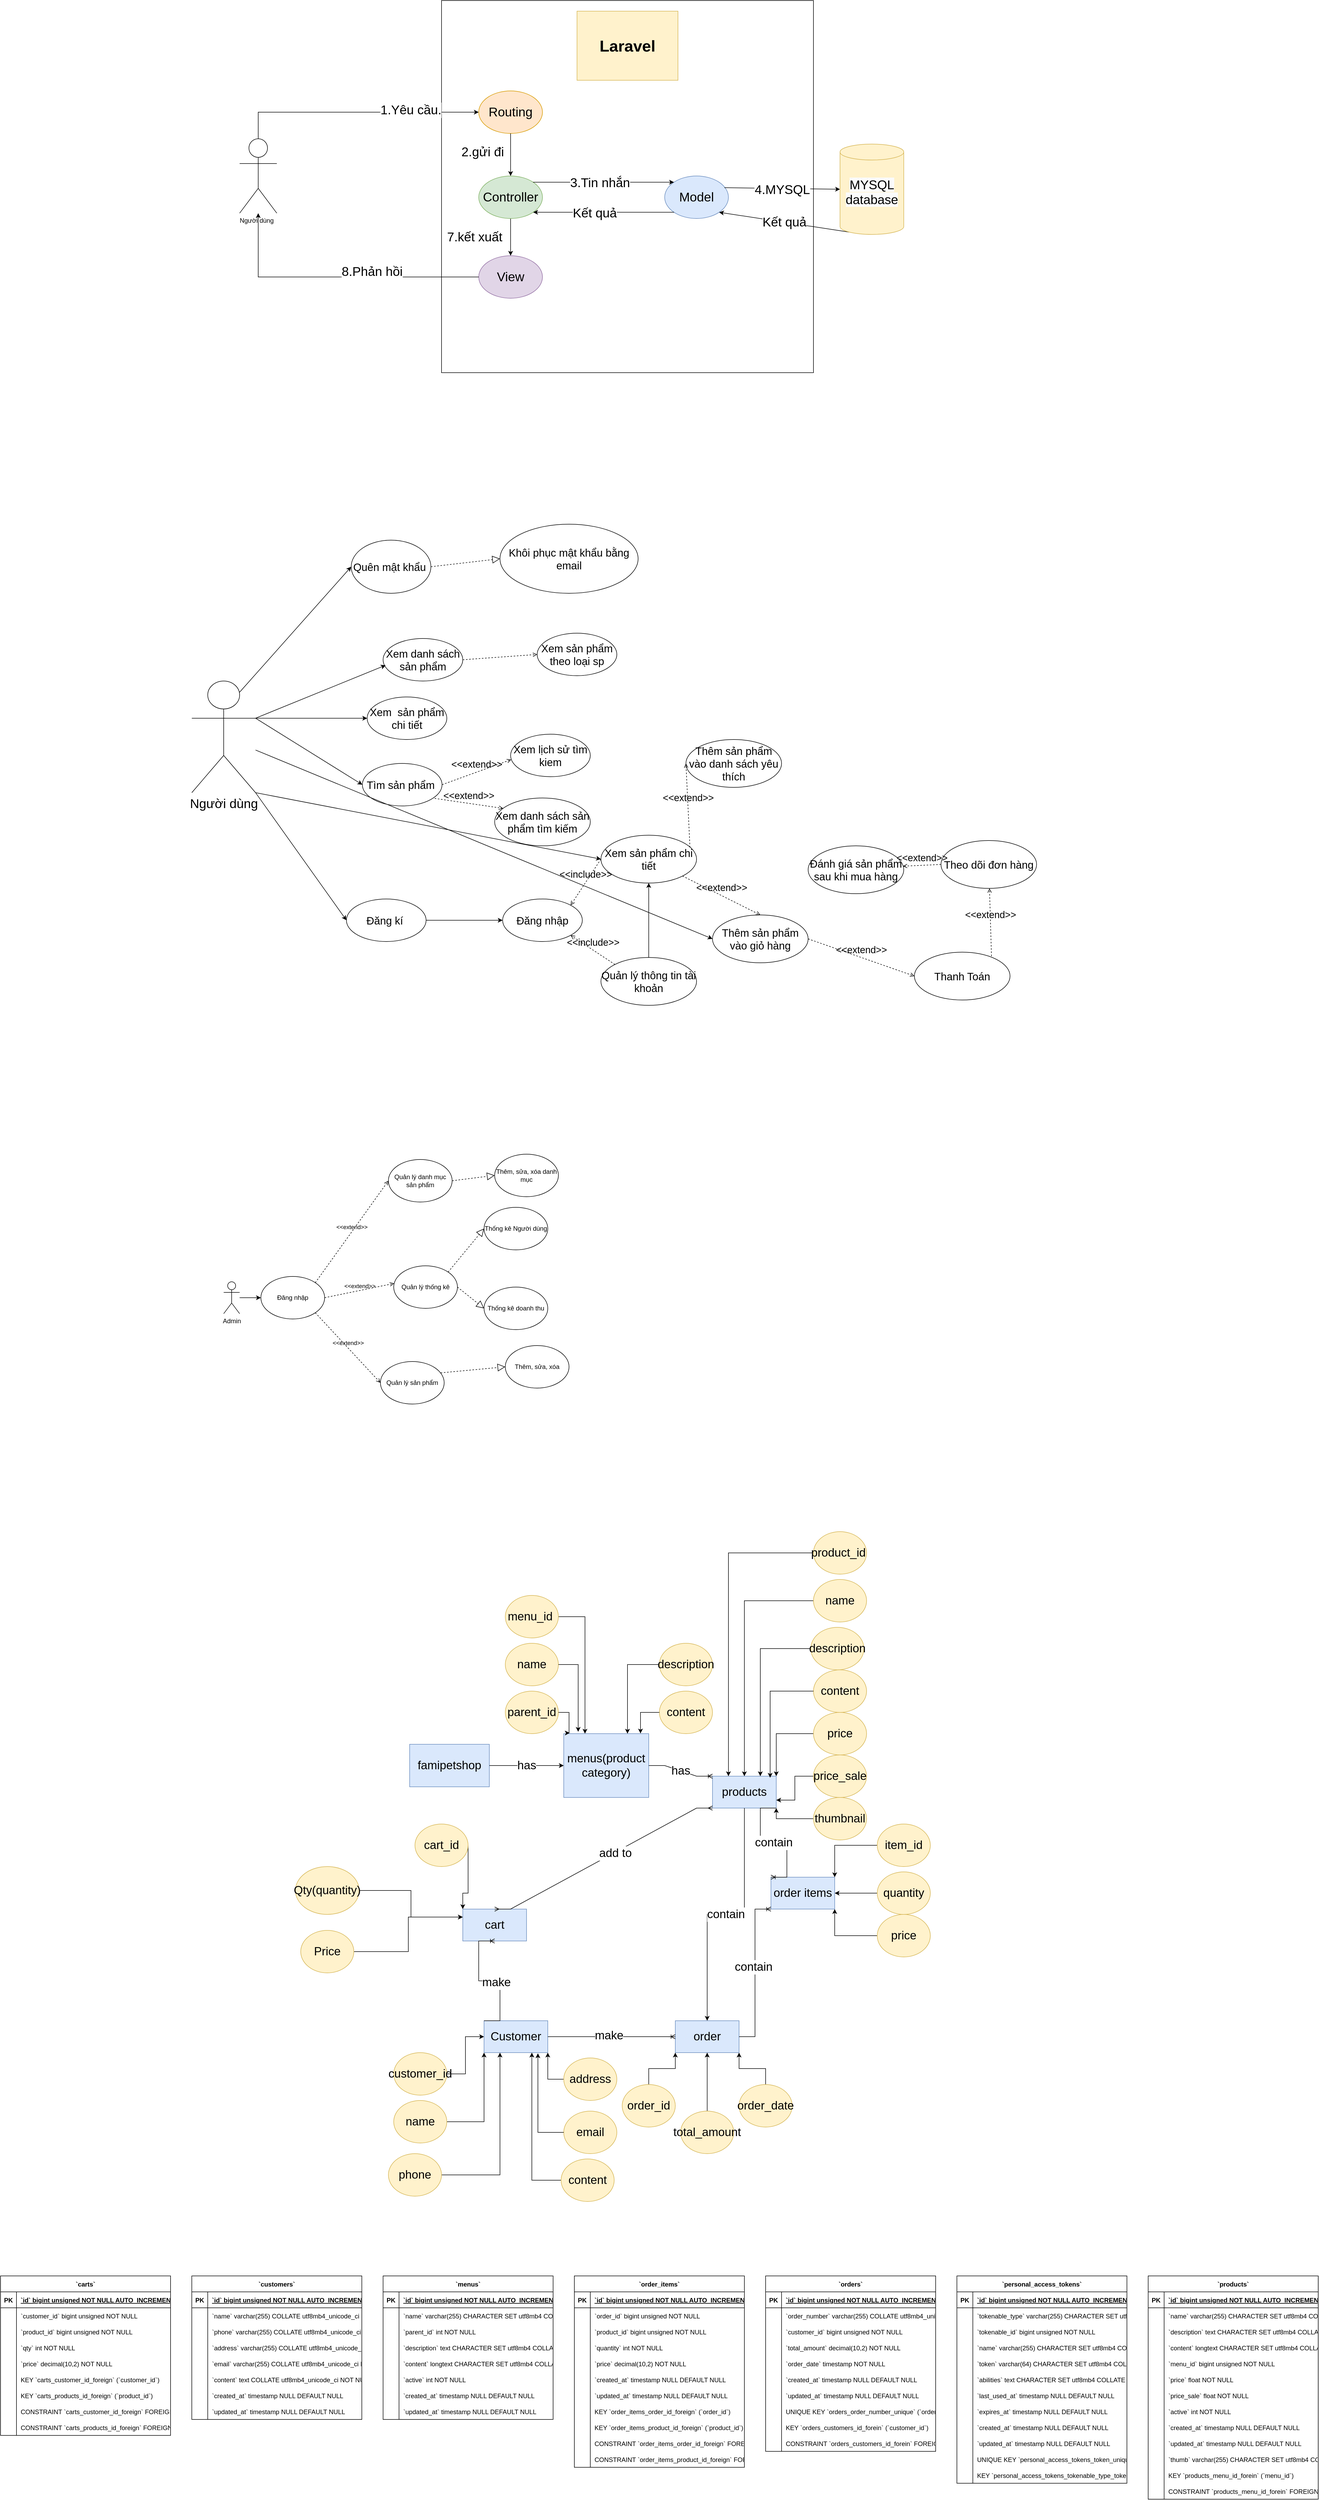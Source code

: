 <mxfile version="22.0.0" type="github">
  <diagram name="Page-1" id="Csa7pxaQarw_l8LM6HaA">
    <mxGraphModel dx="2239" dy="1813" grid="1" gridSize="10" guides="1" tooltips="1" connect="1" arrows="1" fold="1" page="1" pageScale="1" pageWidth="850" pageHeight="1100" math="0" shadow="0">
      <root>
        <mxCell id="0" />
        <mxCell id="1" parent="0" />
        <mxCell id="3KPnmuKeQcaT3rE72Kjd-59" value="" style="group" parent="1" vertex="1" connectable="0">
          <mxGeometry x="60" y="55" width="1590" height="905" as="geometry" />
        </mxCell>
        <mxCell id="dK1LLXXqNewjSdYJ9ix--1" value="Người dùng" style="shape=umlActor;verticalLabelPosition=bottom;verticalAlign=top;html=1;outlineConnect=0;fontSize=24;" parent="3KPnmuKeQcaT3rE72Kjd-59" vertex="1">
          <mxGeometry y="295" width="120" height="210" as="geometry" />
        </mxCell>
        <mxCell id="dK1LLXXqNewjSdYJ9ix--2" value="Quên mật khẩu&amp;nbsp;" style="ellipse;whiteSpace=wrap;html=1;fontSize=20;" parent="3KPnmuKeQcaT3rE72Kjd-59" vertex="1">
          <mxGeometry x="300" y="30" width="150" height="100" as="geometry" />
        </mxCell>
        <mxCell id="dK1LLXXqNewjSdYJ9ix--3" value="Xem danh sách sản phẩm" style="ellipse;whiteSpace=wrap;html=1;fontSize=20;" parent="3KPnmuKeQcaT3rE72Kjd-59" vertex="1">
          <mxGeometry x="360" y="215" width="150" height="80" as="geometry" />
        </mxCell>
        <mxCell id="dK1LLXXqNewjSdYJ9ix--7" value="Xem&amp;nbsp; sản phẩm chi tiết" style="ellipse;whiteSpace=wrap;html=1;fontSize=20;" parent="3KPnmuKeQcaT3rE72Kjd-59" vertex="1">
          <mxGeometry x="330" y="325" width="150" height="80" as="geometry" />
        </mxCell>
        <mxCell id="dK1LLXXqNewjSdYJ9ix--8" value="Tìm sản phẩm&amp;nbsp;" style="ellipse;whiteSpace=wrap;html=1;fontSize=20;" parent="3KPnmuKeQcaT3rE72Kjd-59" vertex="1">
          <mxGeometry x="321" y="450" width="150" height="80" as="geometry" />
        </mxCell>
        <mxCell id="dK1LLXXqNewjSdYJ9ix--9" value="Đăng nhập" style="ellipse;whiteSpace=wrap;html=1;fontSize=20;" parent="3KPnmuKeQcaT3rE72Kjd-59" vertex="1">
          <mxGeometry x="585" y="705" width="150" height="80" as="geometry" />
        </mxCell>
        <mxCell id="dK1LLXXqNewjSdYJ9ix--13" value="Đăng kí&amp;nbsp;" style="ellipse;whiteSpace=wrap;html=1;fontSize=20;" parent="3KPnmuKeQcaT3rE72Kjd-59" vertex="1">
          <mxGeometry x="291" y="705" width="150" height="80" as="geometry" />
        </mxCell>
        <mxCell id="dK1LLXXqNewjSdYJ9ix--62" value="" style="endArrow=classic;html=1;rounded=0;entryX=0;entryY=0.5;entryDx=0;entryDy=0;exitX=0.75;exitY=0.1;exitDx=0;exitDy=0;exitPerimeter=0;" parent="3KPnmuKeQcaT3rE72Kjd-59" source="dK1LLXXqNewjSdYJ9ix--1" target="dK1LLXXqNewjSdYJ9ix--2" edge="1">
          <mxGeometry width="50" height="50" relative="1" as="geometry">
            <mxPoint x="290" y="495" as="sourcePoint" />
            <mxPoint x="340" y="445" as="targetPoint" />
          </mxGeometry>
        </mxCell>
        <mxCell id="dK1LLXXqNewjSdYJ9ix--64" value="" style="endArrow=classic;html=1;rounded=0;entryX=0.032;entryY=0.629;entryDx=0;entryDy=0;entryPerimeter=0;exitX=1;exitY=0.333;exitDx=0;exitDy=0;exitPerimeter=0;" parent="3KPnmuKeQcaT3rE72Kjd-59" source="dK1LLXXqNewjSdYJ9ix--1" target="dK1LLXXqNewjSdYJ9ix--3" edge="1">
          <mxGeometry width="50" height="50" relative="1" as="geometry">
            <mxPoint x="130" y="365" as="sourcePoint" />
            <mxPoint x="340" y="445" as="targetPoint" />
          </mxGeometry>
        </mxCell>
        <mxCell id="dK1LLXXqNewjSdYJ9ix--65" value="" style="endArrow=classic;html=1;rounded=0;entryX=0;entryY=0.5;entryDx=0;entryDy=0;exitX=1;exitY=0.333;exitDx=0;exitDy=0;exitPerimeter=0;" parent="3KPnmuKeQcaT3rE72Kjd-59" source="dK1LLXXqNewjSdYJ9ix--1" target="dK1LLXXqNewjSdYJ9ix--7" edge="1">
          <mxGeometry width="50" height="50" relative="1" as="geometry">
            <mxPoint x="120" y="425" as="sourcePoint" />
            <mxPoint x="340" y="445" as="targetPoint" />
          </mxGeometry>
        </mxCell>
        <mxCell id="dK1LLXXqNewjSdYJ9ix--66" value="" style="endArrow=classic;html=1;rounded=0;entryX=0;entryY=0.5;entryDx=0;entryDy=0;exitX=1;exitY=0.333;exitDx=0;exitDy=0;exitPerimeter=0;" parent="3KPnmuKeQcaT3rE72Kjd-59" source="dK1LLXXqNewjSdYJ9ix--1" target="dK1LLXXqNewjSdYJ9ix--8" edge="1">
          <mxGeometry width="50" height="50" relative="1" as="geometry">
            <mxPoint x="290" y="495" as="sourcePoint" />
            <mxPoint x="340" y="445" as="targetPoint" />
          </mxGeometry>
        </mxCell>
        <mxCell id="dK1LLXXqNewjSdYJ9ix--68" value="" style="endArrow=classic;html=1;rounded=0;entryX=0;entryY=0.5;entryDx=0;entryDy=0;exitX=1;exitY=1;exitDx=0;exitDy=0;exitPerimeter=0;" parent="3KPnmuKeQcaT3rE72Kjd-59" source="dK1LLXXqNewjSdYJ9ix--1" target="dK1LLXXqNewjSdYJ9ix--13" edge="1">
          <mxGeometry width="50" height="50" relative="1" as="geometry">
            <mxPoint x="290" y="495" as="sourcePoint" />
            <mxPoint x="340" y="445" as="targetPoint" />
          </mxGeometry>
        </mxCell>
        <mxCell id="3KPnmuKeQcaT3rE72Kjd-23" value="&lt;font style=&quot;font-size: 20px;&quot;&gt;Khôi phục mật khẩu bằng email&lt;/font&gt;" style="ellipse;whiteSpace=wrap;html=1;" parent="3KPnmuKeQcaT3rE72Kjd-59" vertex="1">
          <mxGeometry x="580" width="260" height="130" as="geometry" />
        </mxCell>
        <mxCell id="3KPnmuKeQcaT3rE72Kjd-24" value="" style="endArrow=block;dashed=1;endFill=0;endSize=12;html=1;rounded=0;exitX=1;exitY=0.5;exitDx=0;exitDy=0;entryX=0;entryY=0.5;entryDx=0;entryDy=0;" parent="3KPnmuKeQcaT3rE72Kjd-59" source="dK1LLXXqNewjSdYJ9ix--2" target="3KPnmuKeQcaT3rE72Kjd-23" edge="1">
          <mxGeometry width="160" relative="1" as="geometry">
            <mxPoint x="560" y="335" as="sourcePoint" />
            <mxPoint x="720" y="335" as="targetPoint" />
          </mxGeometry>
        </mxCell>
        <mxCell id="3KPnmuKeQcaT3rE72Kjd-26" value="" style="endArrow=classic;html=1;rounded=0;exitX=1;exitY=0.5;exitDx=0;exitDy=0;entryX=0;entryY=0.5;entryDx=0;entryDy=0;" parent="3KPnmuKeQcaT3rE72Kjd-59" source="dK1LLXXqNewjSdYJ9ix--13" target="dK1LLXXqNewjSdYJ9ix--9" edge="1">
          <mxGeometry width="50" height="50" relative="1" as="geometry">
            <mxPoint x="610" y="685" as="sourcePoint" />
            <mxPoint x="660" y="635" as="targetPoint" />
          </mxGeometry>
        </mxCell>
        <mxCell id="3KPnmuKeQcaT3rE72Kjd-28" value="Xem sản phẩm theo loại sp" style="ellipse;whiteSpace=wrap;html=1;fontSize=20;" parent="3KPnmuKeQcaT3rE72Kjd-59" vertex="1">
          <mxGeometry x="650" y="205" width="150" height="80" as="geometry" />
        </mxCell>
        <mxCell id="3KPnmuKeQcaT3rE72Kjd-32" value="" style="html=1;verticalAlign=bottom;labelBackgroundColor=none;endArrow=open;endFill=0;dashed=1;rounded=0;entryX=0;entryY=0.5;entryDx=0;entryDy=0;exitX=1;exitY=0.5;exitDx=0;exitDy=0;" parent="3KPnmuKeQcaT3rE72Kjd-59" source="dK1LLXXqNewjSdYJ9ix--3" target="3KPnmuKeQcaT3rE72Kjd-28" edge="1">
          <mxGeometry width="160" relative="1" as="geometry">
            <mxPoint x="560" y="325" as="sourcePoint" />
            <mxPoint x="720" y="325" as="targetPoint" />
          </mxGeometry>
        </mxCell>
        <mxCell id="3KPnmuKeQcaT3rE72Kjd-33" value="Xem danh sách sản phẩm tìm kiếm" style="ellipse;whiteSpace=wrap;html=1;fontSize=20;" parent="3KPnmuKeQcaT3rE72Kjd-59" vertex="1">
          <mxGeometry x="570" y="515" width="180" height="90" as="geometry" />
        </mxCell>
        <mxCell id="3KPnmuKeQcaT3rE72Kjd-34" value="Xem lịch sử tìm kiem" style="ellipse;whiteSpace=wrap;html=1;fontSize=20;" parent="3KPnmuKeQcaT3rE72Kjd-59" vertex="1">
          <mxGeometry x="600" y="395" width="150" height="80" as="geometry" />
        </mxCell>
        <mxCell id="3KPnmuKeQcaT3rE72Kjd-35" value="&lt;font style=&quot;font-size: 18px;&quot;&gt;&amp;lt;&amp;lt;extend&amp;gt;&amp;gt;&lt;/font&gt;" style="html=1;verticalAlign=bottom;labelBackgroundColor=none;endArrow=open;endFill=0;dashed=1;rounded=0;entryX=0.088;entryY=0.217;entryDx=0;entryDy=0;entryPerimeter=0;exitX=0.907;exitY=0.822;exitDx=0;exitDy=0;exitPerimeter=0;" parent="3KPnmuKeQcaT3rE72Kjd-59" source="dK1LLXXqNewjSdYJ9ix--8" target="3KPnmuKeQcaT3rE72Kjd-33" edge="1">
          <mxGeometry width="160" relative="1" as="geometry">
            <mxPoint x="490" y="565" as="sourcePoint" />
            <mxPoint x="720" y="295" as="targetPoint" />
          </mxGeometry>
        </mxCell>
        <mxCell id="3KPnmuKeQcaT3rE72Kjd-36" value="&lt;font style=&quot;font-size: 18px;&quot;&gt;&amp;lt;&amp;lt;extend&amp;gt;&amp;gt;&lt;/font&gt;" style="html=1;verticalAlign=bottom;labelBackgroundColor=none;endArrow=open;endFill=0;dashed=1;rounded=0;exitX=1;exitY=0.5;exitDx=0;exitDy=0;entryX=0.008;entryY=0.597;entryDx=0;entryDy=0;entryPerimeter=0;" parent="3KPnmuKeQcaT3rE72Kjd-59" source="dK1LLXXqNewjSdYJ9ix--8" target="3KPnmuKeQcaT3rE72Kjd-34" edge="1">
          <mxGeometry width="160" relative="1" as="geometry">
            <mxPoint x="560" y="295" as="sourcePoint" />
            <mxPoint x="540" y="435" as="targetPoint" />
          </mxGeometry>
        </mxCell>
        <mxCell id="3KPnmuKeQcaT3rE72Kjd-41" value="Thêm sản phẩm vào danh sách yêu thích" style="ellipse;whiteSpace=wrap;html=1;fontSize=20;" parent="3KPnmuKeQcaT3rE72Kjd-59" vertex="1">
          <mxGeometry x="930" y="405" width="180" height="90" as="geometry" />
        </mxCell>
        <mxCell id="3KPnmuKeQcaT3rE72Kjd-42" value="Thêm sản phẩm vào giỏ hàng" style="ellipse;whiteSpace=wrap;html=1;fontSize=20;" parent="3KPnmuKeQcaT3rE72Kjd-59" vertex="1">
          <mxGeometry x="980" y="735" width="180" height="90" as="geometry" />
        </mxCell>
        <mxCell id="3KPnmuKeQcaT3rE72Kjd-44" value="Xem sản phẩm chi tiết" style="ellipse;whiteSpace=wrap;html=1;fontSize=20;" parent="3KPnmuKeQcaT3rE72Kjd-59" vertex="1">
          <mxGeometry x="770" y="585" width="180" height="90" as="geometry" />
        </mxCell>
        <mxCell id="3KPnmuKeQcaT3rE72Kjd-46" value="Thanh Toán" style="ellipse;whiteSpace=wrap;html=1;fontSize=20;" parent="3KPnmuKeQcaT3rE72Kjd-59" vertex="1">
          <mxGeometry x="1360" y="805" width="180" height="90" as="geometry" />
        </mxCell>
        <mxCell id="3KPnmuKeQcaT3rE72Kjd-47" value="Theo dõi đơn hàng" style="ellipse;whiteSpace=wrap;html=1;fontSize=20;" parent="3KPnmuKeQcaT3rE72Kjd-59" vertex="1">
          <mxGeometry x="1410" y="595" width="180" height="90" as="geometry" />
        </mxCell>
        <mxCell id="3KPnmuKeQcaT3rE72Kjd-48" value="Đánh giá sản phẩm sau khi mua hàng" style="ellipse;whiteSpace=wrap;html=1;fontSize=20;" parent="3KPnmuKeQcaT3rE72Kjd-59" vertex="1">
          <mxGeometry x="1160" y="605" width="180" height="90" as="geometry" />
        </mxCell>
        <mxCell id="3KPnmuKeQcaT3rE72Kjd-50" value="&lt;font style=&quot;font-size: 18px;&quot;&gt;&amp;lt;&amp;lt;include&amp;gt;&amp;gt;&lt;/font&gt;" style="html=1;verticalAlign=bottom;labelBackgroundColor=none;endArrow=open;endFill=0;dashed=1;rounded=0;exitX=0;exitY=0.5;exitDx=0;exitDy=0;entryX=1;entryY=0;entryDx=0;entryDy=0;" parent="3KPnmuKeQcaT3rE72Kjd-59" source="3KPnmuKeQcaT3rE72Kjd-44" target="dK1LLXXqNewjSdYJ9ix--9" edge="1">
          <mxGeometry width="160" relative="1" as="geometry">
            <mxPoint x="850" y="635" as="sourcePoint" />
            <mxPoint x="650" y="645" as="targetPoint" />
          </mxGeometry>
        </mxCell>
        <mxCell id="3KPnmuKeQcaT3rE72Kjd-53" value="&lt;font style=&quot;font-size: 18px;&quot;&gt;&amp;lt;&amp;lt;extend&amp;gt;&amp;gt;&lt;/font&gt;" style="html=1;verticalAlign=bottom;labelBackgroundColor=none;endArrow=open;endFill=0;dashed=1;rounded=0;exitX=0.806;exitY=0.084;exitDx=0;exitDy=0;exitPerimeter=0;" parent="3KPnmuKeQcaT3rE72Kjd-59" source="3KPnmuKeQcaT3rE72Kjd-46" target="3KPnmuKeQcaT3rE72Kjd-47" edge="1">
          <mxGeometry width="160" relative="1" as="geometry">
            <mxPoint x="1330" y="695" as="sourcePoint" />
            <mxPoint x="1459" y="714" as="targetPoint" />
          </mxGeometry>
        </mxCell>
        <mxCell id="3KPnmuKeQcaT3rE72Kjd-54" value="&lt;font style=&quot;font-size: 18px;&quot;&gt;&amp;lt;&amp;lt;extend&amp;gt;&amp;gt;&lt;/font&gt;" style="html=1;verticalAlign=bottom;labelBackgroundColor=none;endArrow=open;endFill=0;dashed=1;rounded=0;entryX=0;entryY=0.5;entryDx=0;entryDy=0;exitX=1;exitY=0.5;exitDx=0;exitDy=0;" parent="3KPnmuKeQcaT3rE72Kjd-59" source="3KPnmuKeQcaT3rE72Kjd-42" target="3KPnmuKeQcaT3rE72Kjd-46" edge="1">
          <mxGeometry width="160" relative="1" as="geometry">
            <mxPoint x="1190" y="895" as="sourcePoint" />
            <mxPoint x="1319" y="914" as="targetPoint" />
          </mxGeometry>
        </mxCell>
        <mxCell id="3KPnmuKeQcaT3rE72Kjd-55" value="&lt;font style=&quot;font-size: 18px;&quot;&gt;&amp;lt;&amp;lt;extend&amp;gt;&amp;gt;&lt;/font&gt;" style="html=1;verticalAlign=bottom;labelBackgroundColor=none;endArrow=open;endFill=0;dashed=1;rounded=0;entryX=0.5;entryY=0;entryDx=0;entryDy=0;" parent="3KPnmuKeQcaT3rE72Kjd-59" source="3KPnmuKeQcaT3rE72Kjd-44" target="3KPnmuKeQcaT3rE72Kjd-42" edge="1">
          <mxGeometry width="160" relative="1" as="geometry">
            <mxPoint x="761" y="725" as="sourcePoint" />
            <mxPoint x="890" y="744" as="targetPoint" />
          </mxGeometry>
        </mxCell>
        <mxCell id="3KPnmuKeQcaT3rE72Kjd-56" value="&lt;font style=&quot;font-size: 18px;&quot;&gt;&amp;lt;&amp;lt;extend&amp;gt;&amp;gt;&lt;/font&gt;" style="html=1;verticalAlign=bottom;labelBackgroundColor=none;endArrow=open;endFill=0;dashed=1;rounded=0;entryX=0;entryY=0.5;entryDx=0;entryDy=0;exitX=0.931;exitY=0.256;exitDx=0;exitDy=0;exitPerimeter=0;" parent="3KPnmuKeQcaT3rE72Kjd-59" source="3KPnmuKeQcaT3rE72Kjd-44" target="3KPnmuKeQcaT3rE72Kjd-41" edge="1">
          <mxGeometry width="160" relative="1" as="geometry">
            <mxPoint x="940" y="540" as="sourcePoint" />
            <mxPoint x="1069" y="559" as="targetPoint" />
          </mxGeometry>
        </mxCell>
        <mxCell id="3KPnmuKeQcaT3rE72Kjd-58" value="&lt;font style=&quot;font-size: 18px;&quot;&gt;&amp;lt;&amp;lt;extend&amp;gt;&amp;gt;&lt;/font&gt;" style="html=1;verticalAlign=bottom;labelBackgroundColor=none;endArrow=open;endFill=0;dashed=1;rounded=0;entryX=0.991;entryY=0.426;entryDx=0;entryDy=0;entryPerimeter=0;exitX=0;exitY=0.5;exitDx=0;exitDy=0;" parent="3KPnmuKeQcaT3rE72Kjd-59" source="3KPnmuKeQcaT3rE72Kjd-47" target="3KPnmuKeQcaT3rE72Kjd-48" edge="1">
          <mxGeometry width="160" relative="1" as="geometry">
            <mxPoint x="1310" y="545" as="sourcePoint" />
            <mxPoint x="1439" y="564" as="targetPoint" />
          </mxGeometry>
        </mxCell>
        <mxCell id="3KPnmuKeQcaT3rE72Kjd-43" value="Quản lý thông tin tài khoản" style="ellipse;whiteSpace=wrap;html=1;fontSize=20;" parent="3KPnmuKeQcaT3rE72Kjd-59" vertex="1">
          <mxGeometry x="770" y="815" width="180" height="90" as="geometry" />
        </mxCell>
        <mxCell id="e0E3MGfZWb1Pn-WTLf0u-1" value="" style="edgeStyle=orthogonalEdgeStyle;rounded=0;orthogonalLoop=1;jettySize=auto;html=1;" parent="3KPnmuKeQcaT3rE72Kjd-59" source="3KPnmuKeQcaT3rE72Kjd-43" target="3KPnmuKeQcaT3rE72Kjd-44" edge="1">
          <mxGeometry relative="1" as="geometry" />
        </mxCell>
        <mxCell id="3KPnmuKeQcaT3rE72Kjd-52" value="&lt;font style=&quot;font-size: 18px;&quot;&gt;&amp;lt;&amp;lt;include&amp;gt;&amp;gt;&lt;/font&gt;" style="html=1;verticalAlign=bottom;labelBackgroundColor=none;endArrow=open;endFill=0;dashed=1;rounded=0;exitX=0;exitY=0;exitDx=0;exitDy=0;entryX=1;entryY=1;entryDx=0;entryDy=0;" parent="3KPnmuKeQcaT3rE72Kjd-59" source="3KPnmuKeQcaT3rE72Kjd-43" target="dK1LLXXqNewjSdYJ9ix--9" edge="1">
          <mxGeometry width="160" relative="1" as="geometry">
            <mxPoint x="720" y="765" as="sourcePoint" />
            <mxPoint x="650" y="835" as="targetPoint" />
          </mxGeometry>
        </mxCell>
        <mxCell id="e0E3MGfZWb1Pn-WTLf0u-2" value="" style="endArrow=classic;html=1;rounded=0;entryX=0;entryY=0.5;entryDx=0;entryDy=0;" parent="3KPnmuKeQcaT3rE72Kjd-59" source="dK1LLXXqNewjSdYJ9ix--1" target="3KPnmuKeQcaT3rE72Kjd-42" edge="1">
          <mxGeometry width="50" height="50" relative="1" as="geometry">
            <mxPoint x="760" y="595" as="sourcePoint" />
            <mxPoint x="810" y="545" as="targetPoint" />
          </mxGeometry>
        </mxCell>
        <mxCell id="e0E3MGfZWb1Pn-WTLf0u-3" value="" style="endArrow=classic;html=1;rounded=0;entryX=0;entryY=0.5;entryDx=0;entryDy=0;exitX=1;exitY=1;exitDx=0;exitDy=0;exitPerimeter=0;" parent="3KPnmuKeQcaT3rE72Kjd-59" source="dK1LLXXqNewjSdYJ9ix--1" target="3KPnmuKeQcaT3rE72Kjd-44" edge="1">
          <mxGeometry width="50" height="50" relative="1" as="geometry">
            <mxPoint x="760" y="595" as="sourcePoint" />
            <mxPoint x="810" y="545" as="targetPoint" />
          </mxGeometry>
        </mxCell>
        <mxCell id="3KPnmuKeQcaT3rE72Kjd-60" value="" style="group" parent="1" vertex="1" connectable="0">
          <mxGeometry x="150" y="-930" width="1250" height="700" as="geometry" />
        </mxCell>
        <mxCell id="dK1LLXXqNewjSdYJ9ix--20" value="" style="whiteSpace=wrap;html=1;aspect=fixed;" parent="3KPnmuKeQcaT3rE72Kjd-60" vertex="1">
          <mxGeometry x="380" width="700" height="700" as="geometry" />
        </mxCell>
        <mxCell id="dK1LLXXqNewjSdYJ9ix--21" value="&lt;font style=&quot;font-size: 24px;&quot;&gt;Routing&lt;/font&gt;" style="ellipse;whiteSpace=wrap;html=1;fillColor=#ffe6cc;strokeColor=#d79b00;" parent="3KPnmuKeQcaT3rE72Kjd-60" vertex="1">
          <mxGeometry x="450" y="170" width="120" height="80" as="geometry" />
        </mxCell>
        <mxCell id="dK1LLXXqNewjSdYJ9ix--22" value="View" style="ellipse;whiteSpace=wrap;html=1;fontSize=24;fillColor=#e1d5e7;strokeColor=#9673a6;" parent="3KPnmuKeQcaT3rE72Kjd-60" vertex="1">
          <mxGeometry x="450" y="480" width="120" height="80" as="geometry" />
        </mxCell>
        <mxCell id="dK1LLXXqNewjSdYJ9ix--36" style="edgeStyle=orthogonalEdgeStyle;rounded=0;orthogonalLoop=1;jettySize=auto;html=1;" parent="3KPnmuKeQcaT3rE72Kjd-60" source="dK1LLXXqNewjSdYJ9ix--23" target="dK1LLXXqNewjSdYJ9ix--22" edge="1">
          <mxGeometry relative="1" as="geometry" />
        </mxCell>
        <mxCell id="dK1LLXXqNewjSdYJ9ix--23" value="Controller" style="ellipse;whiteSpace=wrap;html=1;fontSize=24;fillColor=#d5e8d4;strokeColor=#82b366;" parent="3KPnmuKeQcaT3rE72Kjd-60" vertex="1">
          <mxGeometry x="450" y="330" width="120" height="80" as="geometry" />
        </mxCell>
        <mxCell id="dK1LLXXqNewjSdYJ9ix--35" style="edgeStyle=orthogonalEdgeStyle;rounded=0;orthogonalLoop=1;jettySize=auto;html=1;" parent="3KPnmuKeQcaT3rE72Kjd-60" source="dK1LLXXqNewjSdYJ9ix--21" target="dK1LLXXqNewjSdYJ9ix--23" edge="1">
          <mxGeometry relative="1" as="geometry" />
        </mxCell>
        <mxCell id="dK1LLXXqNewjSdYJ9ix--25" value="Model" style="ellipse;whiteSpace=wrap;html=1;fontSize=24;fillColor=#dae8fc;strokeColor=#6c8ebf;" parent="3KPnmuKeQcaT3rE72Kjd-60" vertex="1">
          <mxGeometry x="800" y="330" width="120" height="80" as="geometry" />
        </mxCell>
        <mxCell id="dK1LLXXqNewjSdYJ9ix--41" value="" style="endArrow=classic;html=1;rounded=0;exitX=1;exitY=0;exitDx=0;exitDy=0;entryX=0;entryY=0;entryDx=0;entryDy=0;" parent="3KPnmuKeQcaT3rE72Kjd-60" source="dK1LLXXqNewjSdYJ9ix--23" target="dK1LLXXqNewjSdYJ9ix--25" edge="1">
          <mxGeometry x="0.113" width="50" height="50" relative="1" as="geometry">
            <mxPoint x="610" y="280" as="sourcePoint" />
            <mxPoint x="660" y="230" as="targetPoint" />
            <mxPoint as="offset" />
          </mxGeometry>
        </mxCell>
        <mxCell id="dK1LLXXqNewjSdYJ9ix--43" value="3.Tin nhắn" style="edgeLabel;html=1;align=center;verticalAlign=middle;resizable=0;points=[];fontSize=24;" parent="dK1LLXXqNewjSdYJ9ix--41" vertex="1" connectable="0">
          <mxGeometry x="-0.045" y="-1" relative="1" as="geometry">
            <mxPoint x="-1" as="offset" />
          </mxGeometry>
        </mxCell>
        <mxCell id="dK1LLXXqNewjSdYJ9ix--42" value="" style="endArrow=classic;html=1;rounded=0;entryX=1;entryY=1;entryDx=0;entryDy=0;exitX=0;exitY=1;exitDx=0;exitDy=0;" parent="3KPnmuKeQcaT3rE72Kjd-60" source="dK1LLXXqNewjSdYJ9ix--25" target="dK1LLXXqNewjSdYJ9ix--23" edge="1">
          <mxGeometry width="50" height="50" relative="1" as="geometry">
            <mxPoint x="610" y="280" as="sourcePoint" />
            <mxPoint x="660" y="230" as="targetPoint" />
          </mxGeometry>
        </mxCell>
        <mxCell id="dK1LLXXqNewjSdYJ9ix--69" value="Kết quả" style="edgeLabel;html=1;align=center;verticalAlign=middle;resizable=0;points=[];fontSize=24;" parent="dK1LLXXqNewjSdYJ9ix--42" vertex="1" connectable="0">
          <mxGeometry x="0.125" y="1" relative="1" as="geometry">
            <mxPoint x="-1" as="offset" />
          </mxGeometry>
        </mxCell>
        <mxCell id="dK1LLXXqNewjSdYJ9ix--44" value="" style="endArrow=classic;html=1;rounded=0;exitX=0.937;exitY=0.275;exitDx=0;exitDy=0;exitPerimeter=0;entryX=0;entryY=0.5;entryDx=0;entryDy=0;entryPerimeter=0;" parent="3KPnmuKeQcaT3rE72Kjd-60" source="dK1LLXXqNewjSdYJ9ix--25" target="iRJZXSuGH4cgB7OpyZ8q-20" edge="1">
          <mxGeometry width="50" height="50" relative="1" as="geometry">
            <mxPoint x="610" y="280" as="sourcePoint" />
            <mxPoint x="1147.574" y="341.716" as="targetPoint" />
          </mxGeometry>
        </mxCell>
        <mxCell id="dK1LLXXqNewjSdYJ9ix--71" value="4.MYSQL" style="edgeLabel;html=1;align=center;verticalAlign=middle;resizable=0;points=[];fontSize=24;" parent="dK1LLXXqNewjSdYJ9ix--44" vertex="1" connectable="0">
          <mxGeometry x="-0.007" y="-2" relative="1" as="geometry">
            <mxPoint as="offset" />
          </mxGeometry>
        </mxCell>
        <mxCell id="dK1LLXXqNewjSdYJ9ix--46" value="" style="endArrow=classic;html=1;rounded=0;entryX=1;entryY=1;entryDx=0;entryDy=0;exitX=0.145;exitY=1;exitDx=0;exitDy=-4.35;exitPerimeter=0;" parent="3KPnmuKeQcaT3rE72Kjd-60" source="iRJZXSuGH4cgB7OpyZ8q-20" target="dK1LLXXqNewjSdYJ9ix--25" edge="1">
          <mxGeometry width="50" height="50" relative="1" as="geometry">
            <mxPoint x="1147.574" y="398.284" as="sourcePoint" />
            <mxPoint x="660" y="230" as="targetPoint" />
          </mxGeometry>
        </mxCell>
        <mxCell id="dK1LLXXqNewjSdYJ9ix--75" value="Kết quả" style="edgeLabel;html=1;align=center;verticalAlign=middle;resizable=0;points=[];fontSize=24;" parent="dK1LLXXqNewjSdYJ9ix--46" vertex="1" connectable="0">
          <mxGeometry x="-0.0" relative="1" as="geometry">
            <mxPoint as="offset" />
          </mxGeometry>
        </mxCell>
        <mxCell id="dK1LLXXqNewjSdYJ9ix--47" value="&lt;font style=&quot;font-size: 30px;&quot;&gt;Laravel&lt;/font&gt;" style="text;html=1;strokeColor=#d6b656;fillColor=#fff2cc;align=center;verticalAlign=middle;whiteSpace=wrap;rounded=0;fontStyle=1" parent="3KPnmuKeQcaT3rE72Kjd-60" vertex="1">
          <mxGeometry x="635" y="20" width="190" height="130" as="geometry" />
        </mxCell>
        <mxCell id="dK1LLXXqNewjSdYJ9ix--50" value="2.gửi đi" style="text;html=1;strokeColor=none;fillColor=none;align=center;verticalAlign=middle;whiteSpace=wrap;rounded=0;fontSize=24;" parent="3KPnmuKeQcaT3rE72Kjd-60" vertex="1">
          <mxGeometry x="410" y="270" width="95" height="30" as="geometry" />
        </mxCell>
        <mxCell id="dK1LLXXqNewjSdYJ9ix--77" value="7.kết xuất" style="text;html=1;strokeColor=none;fillColor=none;align=center;verticalAlign=middle;whiteSpace=wrap;rounded=0;fontSize=24;" parent="3KPnmuKeQcaT3rE72Kjd-60" vertex="1">
          <mxGeometry x="380" y="430" width="125" height="30" as="geometry" />
        </mxCell>
        <mxCell id="iRJZXSuGH4cgB7OpyZ8q-20" value="&#xa;&lt;span style=&quot;color: rgb(0, 0, 0); font-family: Helvetica; font-size: 24px; font-style: normal; font-variant-ligatures: normal; font-variant-caps: normal; font-weight: 400; letter-spacing: normal; orphans: 2; text-align: center; text-indent: 0px; text-transform: none; widows: 2; word-spacing: 0px; -webkit-text-stroke-width: 0px; background-color: rgb(251, 251, 251); text-decoration-thickness: initial; text-decoration-style: initial; text-decoration-color: initial; float: none; display: inline !important;&quot;&gt;MYSQL&lt;/span&gt;&lt;br style=&quot;border-color: var(--border-color); color: rgb(0, 0, 0); font-family: Helvetica; font-size: 24px; font-style: normal; font-variant-ligatures: normal; font-variant-caps: normal; font-weight: 400; letter-spacing: normal; orphans: 2; text-align: center; text-indent: 0px; text-transform: none; widows: 2; word-spacing: 0px; -webkit-text-stroke-width: 0px; background-color: rgb(251, 251, 251); text-decoration-thickness: initial; text-decoration-style: initial; text-decoration-color: initial;&quot;&gt;&lt;span style=&quot;color: rgb(0, 0, 0); font-family: Helvetica; font-size: 24px; font-style: normal; font-variant-ligatures: normal; font-variant-caps: normal; font-weight: 400; letter-spacing: normal; orphans: 2; text-align: center; text-indent: 0px; text-transform: none; widows: 2; word-spacing: 0px; -webkit-text-stroke-width: 0px; background-color: rgb(251, 251, 251); text-decoration-thickness: initial; text-decoration-style: initial; text-decoration-color: initial; float: none; display: inline !important;&quot;&gt;database&lt;/span&gt;&#xa;&#xa;" style="shape=cylinder3;whiteSpace=wrap;html=1;boundedLbl=1;backgroundOutline=1;size=15;fillColor=#fff2cc;strokeColor=#d6b656;" parent="3KPnmuKeQcaT3rE72Kjd-60" vertex="1">
          <mxGeometry x="1130" y="270" width="120" height="170" as="geometry" />
        </mxCell>
        <mxCell id="3KPnmuKeQcaT3rE72Kjd-1" value="Người dùng&amp;nbsp;&amp;nbsp;" style="shape=umlActor;verticalLabelPosition=bottom;verticalAlign=top;html=1;outlineConnect=0;" parent="3KPnmuKeQcaT3rE72Kjd-60" vertex="1">
          <mxGeometry y="260" width="70" height="140" as="geometry" />
        </mxCell>
        <mxCell id="dK1LLXXqNewjSdYJ9ix--32" style="edgeStyle=orthogonalEdgeStyle;rounded=0;orthogonalLoop=1;jettySize=auto;html=1;entryX=0;entryY=0.5;entryDx=0;entryDy=0;exitX=0.5;exitY=0;exitDx=0;exitDy=0;exitPerimeter=0;" parent="3KPnmuKeQcaT3rE72Kjd-60" source="3KPnmuKeQcaT3rE72Kjd-1" target="dK1LLXXqNewjSdYJ9ix--21" edge="1">
          <mxGeometry relative="1" as="geometry">
            <mxPoint x="80" y="330" as="sourcePoint" />
          </mxGeometry>
        </mxCell>
        <mxCell id="dK1LLXXqNewjSdYJ9ix--34" value="&lt;font style=&quot;font-size: 24px;&quot;&gt;1.Yêu cầu.&lt;/font&gt;" style="edgeLabel;html=1;align=center;verticalAlign=middle;resizable=0;points=[];" parent="dK1LLXXqNewjSdYJ9ix--32" vertex="1" connectable="0">
          <mxGeometry x="0.45" y="4" relative="1" as="geometry">
            <mxPoint as="offset" />
          </mxGeometry>
        </mxCell>
        <mxCell id="dK1LLXXqNewjSdYJ9ix--33" style="edgeStyle=orthogonalEdgeStyle;rounded=0;orthogonalLoop=1;jettySize=auto;html=1;exitX=0;exitY=0.5;exitDx=0;exitDy=0;" parent="3KPnmuKeQcaT3rE72Kjd-60" source="dK1LLXXqNewjSdYJ9ix--22" target="3KPnmuKeQcaT3rE72Kjd-1" edge="1">
          <mxGeometry relative="1" as="geometry">
            <mxPoint x="80" y="410" as="targetPoint" />
          </mxGeometry>
        </mxCell>
        <mxCell id="dK1LLXXqNewjSdYJ9ix--49" value="&lt;font style=&quot;font-size: 24px;&quot;&gt;8.Phản hồi&lt;/font&gt;" style="edgeLabel;html=1;align=center;verticalAlign=middle;resizable=0;points=[];" parent="dK1LLXXqNewjSdYJ9ix--33" vertex="1" connectable="0">
          <mxGeometry x="0.48" relative="1" as="geometry">
            <mxPoint x="195" y="-10" as="offset" />
          </mxGeometry>
        </mxCell>
        <mxCell id="3KPnmuKeQcaT3rE72Kjd-81" value="" style="group" parent="1" vertex="1" connectable="0">
          <mxGeometry x="120" y="1240" width="650" height="470" as="geometry" />
        </mxCell>
        <mxCell id="iRJZXSuGH4cgB7OpyZ8q-1" value="Admin" style="shape=umlActor;verticalLabelPosition=bottom;verticalAlign=top;html=1;outlineConnect=0;" parent="3KPnmuKeQcaT3rE72Kjd-81" vertex="1">
          <mxGeometry y="240" width="30" height="60" as="geometry" />
        </mxCell>
        <mxCell id="iRJZXSuGH4cgB7OpyZ8q-4" value="Quản lý danh mục sản phẩm" style="ellipse;whiteSpace=wrap;html=1;direction=west;" parent="3KPnmuKeQcaT3rE72Kjd-81" vertex="1">
          <mxGeometry x="310" y="10" width="120" height="80" as="geometry" />
        </mxCell>
        <mxCell id="iRJZXSuGH4cgB7OpyZ8q-5" value="Thống kê Người dùng" style="ellipse;whiteSpace=wrap;html=1;" parent="3KPnmuKeQcaT3rE72Kjd-81" vertex="1">
          <mxGeometry x="490" y="100" width="120" height="80" as="geometry" />
        </mxCell>
        <mxCell id="iRJZXSuGH4cgB7OpyZ8q-6" value="Quản lý sản phẩm" style="ellipse;whiteSpace=wrap;html=1;direction=west;" parent="3KPnmuKeQcaT3rE72Kjd-81" vertex="1">
          <mxGeometry x="295" y="390" width="120" height="80" as="geometry" />
        </mxCell>
        <mxCell id="3KPnmuKeQcaT3rE72Kjd-65" value="Đăng nhập" style="ellipse;whiteSpace=wrap;html=1;" parent="3KPnmuKeQcaT3rE72Kjd-81" vertex="1">
          <mxGeometry x="70" y="230" width="120" height="80" as="geometry" />
        </mxCell>
        <mxCell id="3KPnmuKeQcaT3rE72Kjd-67" value="Thêm, sửa, xóa" style="ellipse;whiteSpace=wrap;html=1;direction=west;" parent="3KPnmuKeQcaT3rE72Kjd-81" vertex="1">
          <mxGeometry x="530" y="360" width="120" height="80" as="geometry" />
        </mxCell>
        <mxCell id="3KPnmuKeQcaT3rE72Kjd-69" value="Thêm, sửa, xóa danh mục" style="ellipse;whiteSpace=wrap;html=1;direction=west;" parent="3KPnmuKeQcaT3rE72Kjd-81" vertex="1">
          <mxGeometry x="510" width="120" height="80" as="geometry" />
        </mxCell>
        <mxCell id="3KPnmuKeQcaT3rE72Kjd-72" value="Quản lý thống kê" style="ellipse;whiteSpace=wrap;html=1;" parent="3KPnmuKeQcaT3rE72Kjd-81" vertex="1">
          <mxGeometry x="320" y="210" width="120" height="80" as="geometry" />
        </mxCell>
        <mxCell id="3KPnmuKeQcaT3rE72Kjd-73" value="Thống kê doanh thu" style="ellipse;whiteSpace=wrap;html=1;" parent="3KPnmuKeQcaT3rE72Kjd-81" vertex="1">
          <mxGeometry x="490" y="250" width="120" height="80" as="geometry" />
        </mxCell>
        <mxCell id="3KPnmuKeQcaT3rE72Kjd-74" value="&amp;lt;&amp;lt;extend&amp;gt;&amp;gt;" style="html=1;verticalAlign=bottom;labelBackgroundColor=none;endArrow=open;endFill=0;dashed=1;rounded=0;entryX=1;entryY=0.5;entryDx=0;entryDy=0;exitX=1;exitY=1;exitDx=0;exitDy=0;" parent="3KPnmuKeQcaT3rE72Kjd-81" source="3KPnmuKeQcaT3rE72Kjd-65" target="iRJZXSuGH4cgB7OpyZ8q-6" edge="1">
          <mxGeometry width="160" relative="1" as="geometry">
            <mxPoint x="140" y="180" as="sourcePoint" />
            <mxPoint x="300" y="180" as="targetPoint" />
          </mxGeometry>
        </mxCell>
        <mxCell id="3KPnmuKeQcaT3rE72Kjd-75" value="&amp;lt;&amp;lt;extend&amp;gt;&amp;gt;" style="html=1;verticalAlign=bottom;labelBackgroundColor=none;endArrow=open;endFill=0;dashed=1;rounded=0;entryX=0.007;entryY=0.414;entryDx=0;entryDy=0;entryPerimeter=0;exitX=1;exitY=0.5;exitDx=0;exitDy=0;" parent="3KPnmuKeQcaT3rE72Kjd-81" source="3KPnmuKeQcaT3rE72Kjd-65" target="3KPnmuKeQcaT3rE72Kjd-72" edge="1">
          <mxGeometry width="160" relative="1" as="geometry">
            <mxPoint x="140" y="180" as="sourcePoint" />
            <mxPoint x="300" y="180" as="targetPoint" />
          </mxGeometry>
        </mxCell>
        <mxCell id="3KPnmuKeQcaT3rE72Kjd-66" style="edgeStyle=orthogonalEdgeStyle;rounded=0;orthogonalLoop=1;jettySize=auto;html=1;" parent="3KPnmuKeQcaT3rE72Kjd-81" source="iRJZXSuGH4cgB7OpyZ8q-1" target="3KPnmuKeQcaT3rE72Kjd-65" edge="1">
          <mxGeometry relative="1" as="geometry" />
        </mxCell>
        <mxCell id="3KPnmuKeQcaT3rE72Kjd-76" value="&amp;lt;&amp;lt;extend&amp;gt;&amp;gt;" style="html=1;verticalAlign=bottom;labelBackgroundColor=none;endArrow=open;endFill=0;dashed=1;rounded=0;entryX=1;entryY=0.5;entryDx=0;entryDy=0;exitX=1;exitY=0;exitDx=0;exitDy=0;" parent="3KPnmuKeQcaT3rE72Kjd-81" source="3KPnmuKeQcaT3rE72Kjd-65" target="iRJZXSuGH4cgB7OpyZ8q-4" edge="1">
          <mxGeometry width="160" relative="1" as="geometry">
            <mxPoint x="140" y="180" as="sourcePoint" />
            <mxPoint x="300" y="180" as="targetPoint" />
          </mxGeometry>
        </mxCell>
        <mxCell id="3KPnmuKeQcaT3rE72Kjd-77" value="" style="endArrow=block;dashed=1;endFill=0;endSize=12;html=1;rounded=0;entryX=1;entryY=0.5;entryDx=0;entryDy=0;exitX=0;exitY=0.5;exitDx=0;exitDy=0;" parent="3KPnmuKeQcaT3rE72Kjd-81" source="iRJZXSuGH4cgB7OpyZ8q-4" target="3KPnmuKeQcaT3rE72Kjd-69" edge="1">
          <mxGeometry width="160" relative="1" as="geometry">
            <mxPoint x="350" y="230" as="sourcePoint" />
            <mxPoint x="510" y="230" as="targetPoint" />
          </mxGeometry>
        </mxCell>
        <mxCell id="3KPnmuKeQcaT3rE72Kjd-78" value="" style="endArrow=block;dashed=1;endFill=0;endSize=12;html=1;rounded=0;entryX=1;entryY=0.5;entryDx=0;entryDy=0;exitX=0.055;exitY=0.733;exitDx=0;exitDy=0;exitPerimeter=0;" parent="3KPnmuKeQcaT3rE72Kjd-81" source="iRJZXSuGH4cgB7OpyZ8q-6" target="3KPnmuKeQcaT3rE72Kjd-67" edge="1">
          <mxGeometry width="160" relative="1" as="geometry">
            <mxPoint x="440" y="60" as="sourcePoint" />
            <mxPoint x="520" y="50" as="targetPoint" />
          </mxGeometry>
        </mxCell>
        <mxCell id="3KPnmuKeQcaT3rE72Kjd-79" value="" style="endArrow=block;dashed=1;endFill=0;endSize=12;html=1;rounded=0;entryX=0;entryY=0.5;entryDx=0;entryDy=0;exitX=1;exitY=0.5;exitDx=0;exitDy=0;" parent="3KPnmuKeQcaT3rE72Kjd-81" source="3KPnmuKeQcaT3rE72Kjd-72" target="3KPnmuKeQcaT3rE72Kjd-73" edge="1">
          <mxGeometry width="160" relative="1" as="geometry">
            <mxPoint x="450" y="70" as="sourcePoint" />
            <mxPoint x="530" y="60" as="targetPoint" />
          </mxGeometry>
        </mxCell>
        <mxCell id="3KPnmuKeQcaT3rE72Kjd-80" value="" style="endArrow=block;dashed=1;endFill=0;endSize=12;html=1;rounded=0;entryX=0;entryY=0.5;entryDx=0;entryDy=0;exitX=1;exitY=0;exitDx=0;exitDy=0;" parent="3KPnmuKeQcaT3rE72Kjd-81" source="3KPnmuKeQcaT3rE72Kjd-72" target="iRJZXSuGH4cgB7OpyZ8q-5" edge="1">
          <mxGeometry width="160" relative="1" as="geometry">
            <mxPoint x="460" y="80" as="sourcePoint" />
            <mxPoint x="540" y="70" as="targetPoint" />
          </mxGeometry>
        </mxCell>
        <mxCell id="Xby_Sxx8hdLEaJXzeIrx-65" value="" style="group" vertex="1" connectable="0" parent="1">
          <mxGeometry x="230" y="1950" width="1220" height="1260" as="geometry" />
        </mxCell>
        <mxCell id="e0E3MGfZWb1Pn-WTLf0u-4" value="Customer" style="rounded=0;whiteSpace=wrap;html=1;fontSize=22;fillColor=#dae8fc;strokeColor=#6c8ebf;" parent="Xby_Sxx8hdLEaJXzeIrx-65" vertex="1">
          <mxGeometry x="380" y="920" width="120" height="60" as="geometry" />
        </mxCell>
        <mxCell id="aIhlFzbcOE-0b0ENuQMi-1" value="famipetshop" style="rounded=0;whiteSpace=wrap;html=1;fontSize=22;fillColor=#dae8fc;strokeColor=#6c8ebf;" parent="Xby_Sxx8hdLEaJXzeIrx-65" vertex="1">
          <mxGeometry x="240" y="400" width="150" height="80" as="geometry" />
        </mxCell>
        <mxCell id="aIhlFzbcOE-0b0ENuQMi-2" value="products" style="rounded=0;whiteSpace=wrap;html=1;fontSize=22;fillColor=#dae8fc;strokeColor=#6c8ebf;" parent="Xby_Sxx8hdLEaJXzeIrx-65" vertex="1">
          <mxGeometry x="810" y="460" width="120" height="60" as="geometry" />
        </mxCell>
        <mxCell id="aIhlFzbcOE-0b0ENuQMi-3" value="order" style="rounded=0;whiteSpace=wrap;html=1;fontSize=22;fillColor=#dae8fc;strokeColor=#6c8ebf;" parent="Xby_Sxx8hdLEaJXzeIrx-65" vertex="1">
          <mxGeometry x="740" y="920" width="120" height="60" as="geometry" />
        </mxCell>
        <mxCell id="aIhlFzbcOE-0b0ENuQMi-44" value="contain" style="edgeStyle=orthogonalEdgeStyle;rounded=0;orthogonalLoop=1;jettySize=auto;html=1;exitX=0.5;exitY=1;exitDx=0;exitDy=0;fontSize=22;" parent="Xby_Sxx8hdLEaJXzeIrx-65" source="aIhlFzbcOE-0b0ENuQMi-2" target="aIhlFzbcOE-0b0ENuQMi-3" edge="1">
          <mxGeometry relative="1" as="geometry" />
        </mxCell>
        <mxCell id="aIhlFzbcOE-0b0ENuQMi-4" value="cart" style="rounded=0;whiteSpace=wrap;html=1;fontSize=22;fillColor=#dae8fc;strokeColor=#6c8ebf;" parent="Xby_Sxx8hdLEaJXzeIrx-65" vertex="1">
          <mxGeometry x="340" y="710" width="120" height="60" as="geometry" />
        </mxCell>
        <mxCell id="aIhlFzbcOE-0b0ENuQMi-5" value="order items&lt;span style=&quot;&quot;&gt;&lt;/span&gt;" style="rounded=0;whiteSpace=wrap;html=1;fontSize=22;fillColor=#dae8fc;strokeColor=#6c8ebf;" parent="Xby_Sxx8hdLEaJXzeIrx-65" vertex="1">
          <mxGeometry x="920" y="650" width="120" height="60" as="geometry" />
        </mxCell>
        <mxCell id="aIhlFzbcOE-0b0ENuQMi-6" value="menus(product category)" style="rounded=0;whiteSpace=wrap;html=1;fontSize=22;fillColor=#dae8fc;strokeColor=#6c8ebf;" parent="Xby_Sxx8hdLEaJXzeIrx-65" vertex="1">
          <mxGeometry x="530" y="380" width="160" height="120" as="geometry" />
        </mxCell>
        <mxCell id="aIhlFzbcOE-0b0ENuQMi-9" value="" style="edgeStyle=entityRelationEdgeStyle;fontSize=22;html=1;endArrow=ERoneToMany;rounded=0;" parent="Xby_Sxx8hdLEaJXzeIrx-65" source="e0E3MGfZWb1Pn-WTLf0u-4" target="aIhlFzbcOE-0b0ENuQMi-3" edge="1">
          <mxGeometry width="100" height="100" relative="1" as="geometry">
            <mxPoint x="860" y="790" as="sourcePoint" />
            <mxPoint x="960" y="690" as="targetPoint" />
            <Array as="points">
              <mxPoint x="770" y="980" />
            </Array>
          </mxGeometry>
        </mxCell>
        <mxCell id="aIhlFzbcOE-0b0ENuQMi-12" value="make" style="edgeLabel;html=1;align=center;verticalAlign=middle;resizable=0;points=[];fontSize=22;" parent="aIhlFzbcOE-0b0ENuQMi-9" vertex="1" connectable="0">
          <mxGeometry x="-0.043" y="2" relative="1" as="geometry">
            <mxPoint as="offset" />
          </mxGeometry>
        </mxCell>
        <mxCell id="aIhlFzbcOE-0b0ENuQMi-21" value="has" style="edgeStyle=entityRelationEdgeStyle;fontSize=22;html=1;endArrow=ERoneToMany;rounded=0;entryX=0;entryY=0;entryDx=0;entryDy=0;" parent="Xby_Sxx8hdLEaJXzeIrx-65" source="aIhlFzbcOE-0b0ENuQMi-6" target="aIhlFzbcOE-0b0ENuQMi-2" edge="1">
          <mxGeometry width="100" height="100" relative="1" as="geometry">
            <mxPoint x="660" y="610" as="sourcePoint" />
            <mxPoint x="760" y="510" as="targetPoint" />
          </mxGeometry>
        </mxCell>
        <mxCell id="aIhlFzbcOE-0b0ENuQMi-22" value="" style="edgeStyle=entityRelationEdgeStyle;fontSize=12;html=1;endArrow=ERmany;startArrow=ERmany;rounded=0;entryX=0.5;entryY=0;entryDx=0;entryDy=0;exitX=0;exitY=1;exitDx=0;exitDy=0;" parent="Xby_Sxx8hdLEaJXzeIrx-65" source="aIhlFzbcOE-0b0ENuQMi-2" target="aIhlFzbcOE-0b0ENuQMi-4" edge="1">
          <mxGeometry width="100" height="100" relative="1" as="geometry">
            <mxPoint x="720" y="510" as="sourcePoint" />
            <mxPoint x="430" y="610" as="targetPoint" />
          </mxGeometry>
        </mxCell>
        <mxCell id="aIhlFzbcOE-0b0ENuQMi-31" value="add to" style="edgeLabel;html=1;align=center;verticalAlign=middle;resizable=0;points=[];fontSize=22;" parent="aIhlFzbcOE-0b0ENuQMi-22" vertex="1" connectable="0">
          <mxGeometry x="-0.106" y="1" relative="1" as="geometry">
            <mxPoint as="offset" />
          </mxGeometry>
        </mxCell>
        <mxCell id="aIhlFzbcOE-0b0ENuQMi-24" value="" style="edgeStyle=entityRelationEdgeStyle;fontSize=22;html=1;endArrow=ERoneToMany;rounded=0;exitX=0;exitY=0;exitDx=0;exitDy=0;entryX=0.5;entryY=1;entryDx=0;entryDy=0;" parent="Xby_Sxx8hdLEaJXzeIrx-65" source="e0E3MGfZWb1Pn-WTLf0u-4" target="aIhlFzbcOE-0b0ENuQMi-4" edge="1">
          <mxGeometry width="100" height="100" relative="1" as="geometry">
            <mxPoint x="360" y="900" as="sourcePoint" />
            <mxPoint x="380" y="750" as="targetPoint" />
          </mxGeometry>
        </mxCell>
        <mxCell id="aIhlFzbcOE-0b0ENuQMi-25" value="make" style="edgeLabel;html=1;align=center;verticalAlign=middle;resizable=0;points=[];fontSize=22;" parent="aIhlFzbcOE-0b0ENuQMi-24" vertex="1" connectable="0">
          <mxGeometry x="-0.104" y="3" relative="1" as="geometry">
            <mxPoint as="offset" />
          </mxGeometry>
        </mxCell>
        <mxCell id="aIhlFzbcOE-0b0ENuQMi-28" value="" style="edgeStyle=entityRelationEdgeStyle;fontSize=12;html=1;endArrow=ERoneToMany;rounded=0;entryX=0;entryY=1;entryDx=0;entryDy=0;" parent="Xby_Sxx8hdLEaJXzeIrx-65" source="aIhlFzbcOE-0b0ENuQMi-3" target="aIhlFzbcOE-0b0ENuQMi-5" edge="1">
          <mxGeometry width="100" height="100" relative="1" as="geometry">
            <mxPoint x="660" y="860" as="sourcePoint" />
            <mxPoint x="760" y="760" as="targetPoint" />
          </mxGeometry>
        </mxCell>
        <mxCell id="Xby_Sxx8hdLEaJXzeIrx-31" value="contain" style="edgeLabel;html=1;align=center;verticalAlign=middle;resizable=0;points=[];fontSize=22;" vertex="1" connectable="0" parent="aIhlFzbcOE-0b0ENuQMi-28">
          <mxGeometry x="0.073" y="3" relative="1" as="geometry">
            <mxPoint as="offset" />
          </mxGeometry>
        </mxCell>
        <mxCell id="aIhlFzbcOE-0b0ENuQMi-32" value="has" style="edgeStyle=orthogonalEdgeStyle;rounded=0;orthogonalLoop=1;jettySize=auto;html=1;entryX=0;entryY=0.5;entryDx=0;entryDy=0;fontSize=22;" parent="Xby_Sxx8hdLEaJXzeIrx-65" source="aIhlFzbcOE-0b0ENuQMi-1" target="aIhlFzbcOE-0b0ENuQMi-6" edge="1">
          <mxGeometry relative="1" as="geometry" />
        </mxCell>
        <mxCell id="aIhlFzbcOE-0b0ENuQMi-30" value="contain" style="edgeStyle=entityRelationEdgeStyle;fontSize=22;html=1;endArrow=ERoneToMany;rounded=0;entryX=0;entryY=0;entryDx=0;entryDy=0;exitX=1;exitY=1;exitDx=0;exitDy=0;" parent="Xby_Sxx8hdLEaJXzeIrx-65" source="aIhlFzbcOE-0b0ENuQMi-2" target="aIhlFzbcOE-0b0ENuQMi-5" edge="1">
          <mxGeometry width="100" height="100" relative="1" as="geometry">
            <mxPoint x="660" y="860" as="sourcePoint" />
            <mxPoint x="760" y="760" as="targetPoint" />
          </mxGeometry>
        </mxCell>
        <mxCell id="aIhlFzbcOE-0b0ENuQMi-56" style="edgeStyle=orthogonalEdgeStyle;rounded=0;orthogonalLoop=1;jettySize=auto;html=1;exitX=0.5;exitY=1;exitDx=0;exitDy=0;" parent="Xby_Sxx8hdLEaJXzeIrx-65" edge="1">
          <mxGeometry relative="1" as="geometry">
            <mxPoint x="180" y="920" as="sourcePoint" />
            <mxPoint x="180" y="920" as="targetPoint" />
          </mxGeometry>
        </mxCell>
        <mxCell id="aIhlFzbcOE-0b0ENuQMi-63" style="edgeStyle=orthogonalEdgeStyle;rounded=0;orthogonalLoop=1;jettySize=auto;html=1;exitX=1;exitY=0.5;exitDx=0;exitDy=0;entryX=0;entryY=0;entryDx=0;entryDy=0;" parent="Xby_Sxx8hdLEaJXzeIrx-65" source="aIhlFzbcOE-0b0ENuQMi-57" target="aIhlFzbcOE-0b0ENuQMi-4" edge="1">
          <mxGeometry relative="1" as="geometry">
            <Array as="points">
              <mxPoint x="340" y="680" />
            </Array>
          </mxGeometry>
        </mxCell>
        <mxCell id="aIhlFzbcOE-0b0ENuQMi-57" value="cart_id" style="ellipse;whiteSpace=wrap;html=1;fillColor=#fff2cc;strokeColor=#d6b656;fontSize=22;" parent="Xby_Sxx8hdLEaJXzeIrx-65" vertex="1">
          <mxGeometry x="250" y="550" width="100" height="80" as="geometry" />
        </mxCell>
        <mxCell id="aIhlFzbcOE-0b0ENuQMi-67" style="edgeStyle=orthogonalEdgeStyle;rounded=0;orthogonalLoop=1;jettySize=auto;html=1;entryX=0;entryY=0.25;entryDx=0;entryDy=0;" parent="Xby_Sxx8hdLEaJXzeIrx-65" source="aIhlFzbcOE-0b0ENuQMi-58" target="aIhlFzbcOE-0b0ENuQMi-4" edge="1">
          <mxGeometry relative="1" as="geometry" />
        </mxCell>
        <mxCell id="aIhlFzbcOE-0b0ENuQMi-58" value="Qty(quantity)" style="ellipse;whiteSpace=wrap;html=1;fillColor=#fff2cc;strokeColor=#d6b656;fontSize=22;" parent="Xby_Sxx8hdLEaJXzeIrx-65" vertex="1">
          <mxGeometry x="25" y="630" width="120" height="90" as="geometry" />
        </mxCell>
        <mxCell id="aIhlFzbcOE-0b0ENuQMi-68" style="edgeStyle=orthogonalEdgeStyle;rounded=0;orthogonalLoop=1;jettySize=auto;html=1;entryX=0;entryY=0.25;entryDx=0;entryDy=0;" parent="Xby_Sxx8hdLEaJXzeIrx-65" source="aIhlFzbcOE-0b0ENuQMi-61" target="aIhlFzbcOE-0b0ENuQMi-4" edge="1">
          <mxGeometry relative="1" as="geometry" />
        </mxCell>
        <mxCell id="aIhlFzbcOE-0b0ENuQMi-61" value="Price" style="ellipse;whiteSpace=wrap;html=1;fillColor=#fff2cc;strokeColor=#d6b656;fontSize=22;" parent="Xby_Sxx8hdLEaJXzeIrx-65" vertex="1">
          <mxGeometry x="35" y="750" width="100" height="80" as="geometry" />
        </mxCell>
        <mxCell id="Xby_Sxx8hdLEaJXzeIrx-9" style="edgeStyle=orthogonalEdgeStyle;rounded=0;orthogonalLoop=1;jettySize=auto;html=1;entryX=0;entryY=0.5;entryDx=0;entryDy=0;" edge="1" parent="Xby_Sxx8hdLEaJXzeIrx-65" source="Xby_Sxx8hdLEaJXzeIrx-1" target="e0E3MGfZWb1Pn-WTLf0u-4">
          <mxGeometry relative="1" as="geometry" />
        </mxCell>
        <mxCell id="Xby_Sxx8hdLEaJXzeIrx-1" value="customer_id" style="ellipse;whiteSpace=wrap;html=1;fillColor=#fff2cc;strokeColor=#d6b656;fontSize=22;" vertex="1" parent="Xby_Sxx8hdLEaJXzeIrx-65">
          <mxGeometry x="210" y="980" width="100" height="80" as="geometry" />
        </mxCell>
        <mxCell id="Xby_Sxx8hdLEaJXzeIrx-10" style="edgeStyle=orthogonalEdgeStyle;rounded=0;orthogonalLoop=1;jettySize=auto;html=1;entryX=0;entryY=1;entryDx=0;entryDy=0;" edge="1" parent="Xby_Sxx8hdLEaJXzeIrx-65" source="Xby_Sxx8hdLEaJXzeIrx-2" target="e0E3MGfZWb1Pn-WTLf0u-4">
          <mxGeometry relative="1" as="geometry" />
        </mxCell>
        <mxCell id="Xby_Sxx8hdLEaJXzeIrx-2" value="name" style="ellipse;whiteSpace=wrap;html=1;fillColor=#fff2cc;strokeColor=#d6b656;fontSize=22;" vertex="1" parent="Xby_Sxx8hdLEaJXzeIrx-65">
          <mxGeometry x="210" y="1070" width="100" height="80" as="geometry" />
        </mxCell>
        <mxCell id="Xby_Sxx8hdLEaJXzeIrx-11" style="edgeStyle=orthogonalEdgeStyle;rounded=0;orthogonalLoop=1;jettySize=auto;html=1;entryX=0.25;entryY=1;entryDx=0;entryDy=0;" edge="1" parent="Xby_Sxx8hdLEaJXzeIrx-65" source="Xby_Sxx8hdLEaJXzeIrx-3" target="e0E3MGfZWb1Pn-WTLf0u-4">
          <mxGeometry relative="1" as="geometry" />
        </mxCell>
        <mxCell id="Xby_Sxx8hdLEaJXzeIrx-3" value="phone" style="ellipse;whiteSpace=wrap;html=1;fillColor=#fff2cc;strokeColor=#d6b656;fontSize=22;" vertex="1" parent="Xby_Sxx8hdLEaJXzeIrx-65">
          <mxGeometry x="200" y="1170" width="100" height="80" as="geometry" />
        </mxCell>
        <mxCell id="Xby_Sxx8hdLEaJXzeIrx-5" value="email" style="ellipse;whiteSpace=wrap;html=1;fillColor=#fff2cc;strokeColor=#d6b656;fontSize=22;" vertex="1" parent="Xby_Sxx8hdLEaJXzeIrx-65">
          <mxGeometry x="530" y="1090" width="100" height="80" as="geometry" />
        </mxCell>
        <mxCell id="Xby_Sxx8hdLEaJXzeIrx-12" style="edgeStyle=orthogonalEdgeStyle;rounded=0;orthogonalLoop=1;jettySize=auto;html=1;entryX=1;entryY=1;entryDx=0;entryDy=0;" edge="1" parent="Xby_Sxx8hdLEaJXzeIrx-65" source="Xby_Sxx8hdLEaJXzeIrx-6" target="e0E3MGfZWb1Pn-WTLf0u-4">
          <mxGeometry relative="1" as="geometry" />
        </mxCell>
        <mxCell id="Xby_Sxx8hdLEaJXzeIrx-6" value="address" style="ellipse;whiteSpace=wrap;html=1;fillColor=#fff2cc;strokeColor=#d6b656;fontSize=22;" vertex="1" parent="Xby_Sxx8hdLEaJXzeIrx-65">
          <mxGeometry x="530" y="990" width="100" height="80" as="geometry" />
        </mxCell>
        <mxCell id="Xby_Sxx8hdLEaJXzeIrx-14" style="edgeStyle=orthogonalEdgeStyle;rounded=0;orthogonalLoop=1;jettySize=auto;html=1;entryX=0.75;entryY=1;entryDx=0;entryDy=0;" edge="1" parent="Xby_Sxx8hdLEaJXzeIrx-65" source="Xby_Sxx8hdLEaJXzeIrx-8" target="e0E3MGfZWb1Pn-WTLf0u-4">
          <mxGeometry relative="1" as="geometry" />
        </mxCell>
        <mxCell id="Xby_Sxx8hdLEaJXzeIrx-8" value="content" style="ellipse;whiteSpace=wrap;html=1;fillColor=#fff2cc;strokeColor=#d6b656;fontSize=22;" vertex="1" parent="Xby_Sxx8hdLEaJXzeIrx-65">
          <mxGeometry x="525" y="1180" width="100" height="80" as="geometry" />
        </mxCell>
        <mxCell id="Xby_Sxx8hdLEaJXzeIrx-13" style="edgeStyle=orthogonalEdgeStyle;rounded=0;orthogonalLoop=1;jettySize=auto;html=1;entryX=0.845;entryY=1.021;entryDx=0;entryDy=0;entryPerimeter=0;" edge="1" parent="Xby_Sxx8hdLEaJXzeIrx-65" source="Xby_Sxx8hdLEaJXzeIrx-5" target="e0E3MGfZWb1Pn-WTLf0u-4">
          <mxGeometry relative="1" as="geometry" />
        </mxCell>
        <mxCell id="Xby_Sxx8hdLEaJXzeIrx-16" value="parent_id" style="ellipse;whiteSpace=wrap;html=1;fillColor=#fff2cc;strokeColor=#d6b656;fontSize=22;" vertex="1" parent="Xby_Sxx8hdLEaJXzeIrx-65">
          <mxGeometry x="420" y="300" width="100" height="80" as="geometry" />
        </mxCell>
        <mxCell id="Xby_Sxx8hdLEaJXzeIrx-17" value="content" style="ellipse;whiteSpace=wrap;html=1;fillColor=#fff2cc;strokeColor=#d6b656;fontSize=22;" vertex="1" parent="Xby_Sxx8hdLEaJXzeIrx-65">
          <mxGeometry x="710" y="300" width="100" height="80" as="geometry" />
        </mxCell>
        <mxCell id="Xby_Sxx8hdLEaJXzeIrx-27" style="edgeStyle=orthogonalEdgeStyle;rounded=0;orthogonalLoop=1;jettySize=auto;html=1;entryX=0.75;entryY=0;entryDx=0;entryDy=0;" edge="1" parent="Xby_Sxx8hdLEaJXzeIrx-65" source="Xby_Sxx8hdLEaJXzeIrx-19" target="aIhlFzbcOE-0b0ENuQMi-6">
          <mxGeometry relative="1" as="geometry" />
        </mxCell>
        <mxCell id="Xby_Sxx8hdLEaJXzeIrx-19" value="description" style="ellipse;whiteSpace=wrap;html=1;fillColor=#fff2cc;strokeColor=#d6b656;fontSize=22;" vertex="1" parent="Xby_Sxx8hdLEaJXzeIrx-65">
          <mxGeometry x="710" y="210" width="100" height="80" as="geometry" />
        </mxCell>
        <mxCell id="Xby_Sxx8hdLEaJXzeIrx-25" style="edgeStyle=orthogonalEdgeStyle;rounded=0;orthogonalLoop=1;jettySize=auto;html=1;entryX=0.25;entryY=0;entryDx=0;entryDy=0;" edge="1" parent="Xby_Sxx8hdLEaJXzeIrx-65" source="Xby_Sxx8hdLEaJXzeIrx-20" target="aIhlFzbcOE-0b0ENuQMi-6">
          <mxGeometry relative="1" as="geometry" />
        </mxCell>
        <mxCell id="Xby_Sxx8hdLEaJXzeIrx-20" value="menu_id&amp;nbsp;" style="ellipse;whiteSpace=wrap;html=1;fillColor=#fff2cc;strokeColor=#d6b656;fontSize=22;" vertex="1" parent="Xby_Sxx8hdLEaJXzeIrx-65">
          <mxGeometry x="420" y="120" width="100" height="80" as="geometry" />
        </mxCell>
        <mxCell id="Xby_Sxx8hdLEaJXzeIrx-21" value="name" style="ellipse;whiteSpace=wrap;html=1;fillColor=#fff2cc;strokeColor=#d6b656;fontSize=22;" vertex="1" parent="Xby_Sxx8hdLEaJXzeIrx-65">
          <mxGeometry x="420" y="210" width="100" height="80" as="geometry" />
        </mxCell>
        <mxCell id="Xby_Sxx8hdLEaJXzeIrx-23" style="edgeStyle=orthogonalEdgeStyle;rounded=0;orthogonalLoop=1;jettySize=auto;html=1;entryX=0.07;entryY=-0.012;entryDx=0;entryDy=0;entryPerimeter=0;" edge="1" parent="Xby_Sxx8hdLEaJXzeIrx-65" source="Xby_Sxx8hdLEaJXzeIrx-16" target="aIhlFzbcOE-0b0ENuQMi-6">
          <mxGeometry relative="1" as="geometry" />
        </mxCell>
        <mxCell id="Xby_Sxx8hdLEaJXzeIrx-24" style="edgeStyle=orthogonalEdgeStyle;rounded=0;orthogonalLoop=1;jettySize=auto;html=1;entryX=0.17;entryY=-0.029;entryDx=0;entryDy=0;entryPerimeter=0;" edge="1" parent="Xby_Sxx8hdLEaJXzeIrx-65" source="Xby_Sxx8hdLEaJXzeIrx-21" target="aIhlFzbcOE-0b0ENuQMi-6">
          <mxGeometry relative="1" as="geometry" />
        </mxCell>
        <mxCell id="Xby_Sxx8hdLEaJXzeIrx-26" style="edgeStyle=orthogonalEdgeStyle;rounded=0;orthogonalLoop=1;jettySize=auto;html=1;entryX=0.903;entryY=-0.003;entryDx=0;entryDy=0;entryPerimeter=0;" edge="1" parent="Xby_Sxx8hdLEaJXzeIrx-65" source="Xby_Sxx8hdLEaJXzeIrx-17" target="aIhlFzbcOE-0b0ENuQMi-6">
          <mxGeometry relative="1" as="geometry" />
        </mxCell>
        <mxCell id="Xby_Sxx8hdLEaJXzeIrx-44" style="edgeStyle=orthogonalEdgeStyle;rounded=0;orthogonalLoop=1;jettySize=auto;html=1;entryX=1;entryY=0;entryDx=0;entryDy=0;" edge="1" parent="Xby_Sxx8hdLEaJXzeIrx-65" source="Xby_Sxx8hdLEaJXzeIrx-28" target="aIhlFzbcOE-0b0ENuQMi-2">
          <mxGeometry relative="1" as="geometry" />
        </mxCell>
        <mxCell id="Xby_Sxx8hdLEaJXzeIrx-28" value="price" style="ellipse;whiteSpace=wrap;html=1;fillColor=#fff2cc;strokeColor=#d6b656;fontSize=22;" vertex="1" parent="Xby_Sxx8hdLEaJXzeIrx-65">
          <mxGeometry x="1000" y="340" width="100" height="80" as="geometry" />
        </mxCell>
        <mxCell id="Xby_Sxx8hdLEaJXzeIrx-47" style="edgeStyle=orthogonalEdgeStyle;rounded=0;orthogonalLoop=1;jettySize=auto;html=1;" edge="1" parent="Xby_Sxx8hdLEaJXzeIrx-65" source="Xby_Sxx8hdLEaJXzeIrx-29" target="aIhlFzbcOE-0b0ENuQMi-2">
          <mxGeometry relative="1" as="geometry" />
        </mxCell>
        <mxCell id="Xby_Sxx8hdLEaJXzeIrx-29" value="name" style="ellipse;whiteSpace=wrap;html=1;fillColor=#fff2cc;strokeColor=#d6b656;fontSize=22;" vertex="1" parent="Xby_Sxx8hdLEaJXzeIrx-65">
          <mxGeometry x="1000" y="90" width="100" height="80" as="geometry" />
        </mxCell>
        <mxCell id="Xby_Sxx8hdLEaJXzeIrx-30" value="content" style="ellipse;whiteSpace=wrap;html=1;fillColor=#fff2cc;strokeColor=#d6b656;fontSize=22;" vertex="1" parent="Xby_Sxx8hdLEaJXzeIrx-65">
          <mxGeometry x="1000" y="260" width="100" height="80" as="geometry" />
        </mxCell>
        <mxCell id="Xby_Sxx8hdLEaJXzeIrx-42" style="edgeStyle=orthogonalEdgeStyle;rounded=0;orthogonalLoop=1;jettySize=auto;html=1;entryX=1;entryY=1;entryDx=0;entryDy=0;" edge="1" parent="Xby_Sxx8hdLEaJXzeIrx-65" source="Xby_Sxx8hdLEaJXzeIrx-32" target="aIhlFzbcOE-0b0ENuQMi-2">
          <mxGeometry relative="1" as="geometry" />
        </mxCell>
        <mxCell id="Xby_Sxx8hdLEaJXzeIrx-32" value="thumbnail" style="ellipse;whiteSpace=wrap;html=1;fillColor=#fff2cc;strokeColor=#d6b656;fontSize=22;" vertex="1" parent="Xby_Sxx8hdLEaJXzeIrx-65">
          <mxGeometry x="1000" y="500" width="100" height="80" as="geometry" />
        </mxCell>
        <mxCell id="Xby_Sxx8hdLEaJXzeIrx-48" style="edgeStyle=orthogonalEdgeStyle;rounded=0;orthogonalLoop=1;jettySize=auto;html=1;entryX=0.25;entryY=0;entryDx=0;entryDy=0;" edge="1" parent="Xby_Sxx8hdLEaJXzeIrx-65" source="Xby_Sxx8hdLEaJXzeIrx-33" target="aIhlFzbcOE-0b0ENuQMi-2">
          <mxGeometry relative="1" as="geometry" />
        </mxCell>
        <mxCell id="Xby_Sxx8hdLEaJXzeIrx-33" value="product_id&amp;nbsp;" style="ellipse;whiteSpace=wrap;html=1;fillColor=#fff2cc;strokeColor=#d6b656;fontSize=22;" vertex="1" parent="Xby_Sxx8hdLEaJXzeIrx-65">
          <mxGeometry x="1000" width="100" height="80" as="geometry" />
        </mxCell>
        <mxCell id="Xby_Sxx8hdLEaJXzeIrx-46" style="edgeStyle=orthogonalEdgeStyle;rounded=0;orthogonalLoop=1;jettySize=auto;html=1;entryX=0.75;entryY=0;entryDx=0;entryDy=0;" edge="1" parent="Xby_Sxx8hdLEaJXzeIrx-65" source="Xby_Sxx8hdLEaJXzeIrx-34" target="aIhlFzbcOE-0b0ENuQMi-2">
          <mxGeometry relative="1" as="geometry" />
        </mxCell>
        <mxCell id="Xby_Sxx8hdLEaJXzeIrx-34" value="description" style="ellipse;whiteSpace=wrap;html=1;fillColor=#fff2cc;strokeColor=#d6b656;fontSize=22;" vertex="1" parent="Xby_Sxx8hdLEaJXzeIrx-65">
          <mxGeometry x="995" y="180" width="100" height="80" as="geometry" />
        </mxCell>
        <mxCell id="Xby_Sxx8hdLEaJXzeIrx-43" style="edgeStyle=orthogonalEdgeStyle;rounded=0;orthogonalLoop=1;jettySize=auto;html=1;entryX=1;entryY=0.75;entryDx=0;entryDy=0;" edge="1" parent="Xby_Sxx8hdLEaJXzeIrx-65" source="Xby_Sxx8hdLEaJXzeIrx-35" target="aIhlFzbcOE-0b0ENuQMi-2">
          <mxGeometry relative="1" as="geometry" />
        </mxCell>
        <mxCell id="Xby_Sxx8hdLEaJXzeIrx-35" value="price_sale" style="ellipse;whiteSpace=wrap;html=1;fillColor=#fff2cc;strokeColor=#d6b656;fontSize=22;" vertex="1" parent="Xby_Sxx8hdLEaJXzeIrx-65">
          <mxGeometry x="1000" y="420" width="100" height="80" as="geometry" />
        </mxCell>
        <mxCell id="Xby_Sxx8hdLEaJXzeIrx-45" style="edgeStyle=orthogonalEdgeStyle;rounded=0;orthogonalLoop=1;jettySize=auto;html=1;entryX=0.904;entryY=0.048;entryDx=0;entryDy=0;entryPerimeter=0;" edge="1" parent="Xby_Sxx8hdLEaJXzeIrx-65" source="Xby_Sxx8hdLEaJXzeIrx-30" target="aIhlFzbcOE-0b0ENuQMi-2">
          <mxGeometry relative="1" as="geometry" />
        </mxCell>
        <mxCell id="Xby_Sxx8hdLEaJXzeIrx-52" style="edgeStyle=orthogonalEdgeStyle;rounded=0;orthogonalLoop=1;jettySize=auto;html=1;entryX=1;entryY=0;entryDx=0;entryDy=0;" edge="1" parent="Xby_Sxx8hdLEaJXzeIrx-65" source="Xby_Sxx8hdLEaJXzeIrx-49" target="aIhlFzbcOE-0b0ENuQMi-5">
          <mxGeometry relative="1" as="geometry" />
        </mxCell>
        <mxCell id="Xby_Sxx8hdLEaJXzeIrx-49" value="item_id" style="ellipse;whiteSpace=wrap;html=1;fillColor=#fff2cc;strokeColor=#d6b656;fontSize=22;" vertex="1" parent="Xby_Sxx8hdLEaJXzeIrx-65">
          <mxGeometry x="1120" y="550" width="100" height="80" as="geometry" />
        </mxCell>
        <mxCell id="Xby_Sxx8hdLEaJXzeIrx-53" style="edgeStyle=orthogonalEdgeStyle;rounded=0;orthogonalLoop=1;jettySize=auto;html=1;" edge="1" parent="Xby_Sxx8hdLEaJXzeIrx-65" source="Xby_Sxx8hdLEaJXzeIrx-50" target="aIhlFzbcOE-0b0ENuQMi-5">
          <mxGeometry relative="1" as="geometry" />
        </mxCell>
        <mxCell id="Xby_Sxx8hdLEaJXzeIrx-50" value="quantity" style="ellipse;whiteSpace=wrap;html=1;fillColor=#fff2cc;strokeColor=#d6b656;fontSize=22;" vertex="1" parent="Xby_Sxx8hdLEaJXzeIrx-65">
          <mxGeometry x="1120" y="640" width="100" height="80" as="geometry" />
        </mxCell>
        <mxCell id="Xby_Sxx8hdLEaJXzeIrx-54" style="edgeStyle=orthogonalEdgeStyle;rounded=0;orthogonalLoop=1;jettySize=auto;html=1;entryX=1;entryY=1;entryDx=0;entryDy=0;" edge="1" parent="Xby_Sxx8hdLEaJXzeIrx-65" source="Xby_Sxx8hdLEaJXzeIrx-51" target="aIhlFzbcOE-0b0ENuQMi-5">
          <mxGeometry relative="1" as="geometry" />
        </mxCell>
        <mxCell id="Xby_Sxx8hdLEaJXzeIrx-51" value="price" style="ellipse;whiteSpace=wrap;html=1;fillColor=#fff2cc;strokeColor=#d6b656;fontSize=22;" vertex="1" parent="Xby_Sxx8hdLEaJXzeIrx-65">
          <mxGeometry x="1120" y="720" width="100" height="80" as="geometry" />
        </mxCell>
        <mxCell id="Xby_Sxx8hdLEaJXzeIrx-61" style="edgeStyle=orthogonalEdgeStyle;rounded=0;orthogonalLoop=1;jettySize=auto;html=1;entryX=1;entryY=1;entryDx=0;entryDy=0;" edge="1" parent="Xby_Sxx8hdLEaJXzeIrx-65" source="Xby_Sxx8hdLEaJXzeIrx-56" target="aIhlFzbcOE-0b0ENuQMi-3">
          <mxGeometry relative="1" as="geometry" />
        </mxCell>
        <mxCell id="Xby_Sxx8hdLEaJXzeIrx-56" value="order_date" style="ellipse;whiteSpace=wrap;html=1;fillColor=#fff2cc;strokeColor=#d6b656;fontSize=22;" vertex="1" parent="Xby_Sxx8hdLEaJXzeIrx-65">
          <mxGeometry x="860" y="1040" width="100" height="80" as="geometry" />
        </mxCell>
        <mxCell id="Xby_Sxx8hdLEaJXzeIrx-59" style="edgeStyle=orthogonalEdgeStyle;rounded=0;orthogonalLoop=1;jettySize=auto;html=1;entryX=0;entryY=1;entryDx=0;entryDy=0;" edge="1" parent="Xby_Sxx8hdLEaJXzeIrx-65" source="Xby_Sxx8hdLEaJXzeIrx-57" target="aIhlFzbcOE-0b0ENuQMi-3">
          <mxGeometry relative="1" as="geometry" />
        </mxCell>
        <mxCell id="Xby_Sxx8hdLEaJXzeIrx-57" value="order_id" style="ellipse;whiteSpace=wrap;html=1;fillColor=#fff2cc;strokeColor=#d6b656;fontSize=22;" vertex="1" parent="Xby_Sxx8hdLEaJXzeIrx-65">
          <mxGeometry x="640" y="1040" width="100" height="80" as="geometry" />
        </mxCell>
        <mxCell id="Xby_Sxx8hdLEaJXzeIrx-60" style="edgeStyle=orthogonalEdgeStyle;rounded=0;orthogonalLoop=1;jettySize=auto;html=1;entryX=0.5;entryY=1;entryDx=0;entryDy=0;" edge="1" parent="Xby_Sxx8hdLEaJXzeIrx-65" source="Xby_Sxx8hdLEaJXzeIrx-58" target="aIhlFzbcOE-0b0ENuQMi-3">
          <mxGeometry relative="1" as="geometry" />
        </mxCell>
        <mxCell id="Xby_Sxx8hdLEaJXzeIrx-58" value="total_amount" style="ellipse;whiteSpace=wrap;html=1;fillColor=#fff2cc;strokeColor=#d6b656;fontSize=22;" vertex="1" parent="Xby_Sxx8hdLEaJXzeIrx-65">
          <mxGeometry x="750" y="1090" width="100" height="80" as="geometry" />
        </mxCell>
        <mxCell id="Xby_Sxx8hdLEaJXzeIrx-98" value="`carts`" style="shape=table;startSize=30;container=1;collapsible=1;childLayout=tableLayout;fixedRows=1;rowLines=0;fontStyle=1;align=center;resizeLast=1;" vertex="1" parent="1">
          <mxGeometry x="-300" y="3350" width="320" height="300" as="geometry" />
        </mxCell>
        <mxCell id="Xby_Sxx8hdLEaJXzeIrx-99" value="" style="shape=tableRow;horizontal=0;startSize=0;swimlaneHead=0;swimlaneBody=0;fillColor=none;collapsible=0;dropTarget=0;points=[[0,0.5],[1,0.5]];portConstraint=eastwest;strokeColor=inherit;top=0;left=0;right=0;bottom=1;" vertex="1" parent="Xby_Sxx8hdLEaJXzeIrx-98">
          <mxGeometry y="30" width="320" height="30" as="geometry" />
        </mxCell>
        <mxCell id="Xby_Sxx8hdLEaJXzeIrx-100" value="PK" style="shape=partialRectangle;overflow=hidden;connectable=0;fillColor=none;strokeColor=inherit;top=0;left=0;bottom=0;right=0;fontStyle=1;" vertex="1" parent="Xby_Sxx8hdLEaJXzeIrx-99">
          <mxGeometry width="30" height="30" as="geometry">
            <mxRectangle width="30" height="30" as="alternateBounds" />
          </mxGeometry>
        </mxCell>
        <mxCell id="Xby_Sxx8hdLEaJXzeIrx-101" value="`id` bigint unsigned NOT NULL AUTO_INCREMENT" style="shape=partialRectangle;overflow=hidden;connectable=0;fillColor=none;align=left;strokeColor=inherit;top=0;left=0;bottom=0;right=0;spacingLeft=6;fontStyle=5;" vertex="1" parent="Xby_Sxx8hdLEaJXzeIrx-99">
          <mxGeometry x="30" width="290" height="30" as="geometry">
            <mxRectangle width="290" height="30" as="alternateBounds" />
          </mxGeometry>
        </mxCell>
        <mxCell id="Xby_Sxx8hdLEaJXzeIrx-102" value="" style="shape=tableRow;horizontal=0;startSize=0;swimlaneHead=0;swimlaneBody=0;fillColor=none;collapsible=0;dropTarget=0;points=[[0,0.5],[1,0.5]];portConstraint=eastwest;strokeColor=inherit;top=0;left=0;right=0;bottom=0;" vertex="1" parent="Xby_Sxx8hdLEaJXzeIrx-98">
          <mxGeometry y="60" width="320" height="30" as="geometry" />
        </mxCell>
        <mxCell id="Xby_Sxx8hdLEaJXzeIrx-103" value="" style="shape=partialRectangle;overflow=hidden;connectable=0;fillColor=none;strokeColor=inherit;top=0;left=0;bottom=0;right=0;" vertex="1" parent="Xby_Sxx8hdLEaJXzeIrx-102">
          <mxGeometry width="30" height="30" as="geometry">
            <mxRectangle width="30" height="30" as="alternateBounds" />
          </mxGeometry>
        </mxCell>
        <mxCell id="Xby_Sxx8hdLEaJXzeIrx-104" value="`customer_id` bigint unsigned NOT NULL" style="shape=partialRectangle;overflow=hidden;connectable=0;fillColor=none;align=left;strokeColor=inherit;top=0;left=0;bottom=0;right=0;spacingLeft=6;" vertex="1" parent="Xby_Sxx8hdLEaJXzeIrx-102">
          <mxGeometry x="30" width="290" height="30" as="geometry">
            <mxRectangle width="290" height="30" as="alternateBounds" />
          </mxGeometry>
        </mxCell>
        <mxCell id="Xby_Sxx8hdLEaJXzeIrx-105" value="" style="shape=tableRow;horizontal=0;startSize=0;swimlaneHead=0;swimlaneBody=0;fillColor=none;collapsible=0;dropTarget=0;points=[[0,0.5],[1,0.5]];portConstraint=eastwest;strokeColor=inherit;top=0;left=0;right=0;bottom=0;" vertex="1" parent="Xby_Sxx8hdLEaJXzeIrx-98">
          <mxGeometry y="90" width="320" height="30" as="geometry" />
        </mxCell>
        <mxCell id="Xby_Sxx8hdLEaJXzeIrx-106" value="" style="shape=partialRectangle;overflow=hidden;connectable=0;fillColor=none;strokeColor=inherit;top=0;left=0;bottom=0;right=0;" vertex="1" parent="Xby_Sxx8hdLEaJXzeIrx-105">
          <mxGeometry width="30" height="30" as="geometry">
            <mxRectangle width="30" height="30" as="alternateBounds" />
          </mxGeometry>
        </mxCell>
        <mxCell id="Xby_Sxx8hdLEaJXzeIrx-107" value="`product_id` bigint unsigned NOT NULL" style="shape=partialRectangle;overflow=hidden;connectable=0;fillColor=none;align=left;strokeColor=inherit;top=0;left=0;bottom=0;right=0;spacingLeft=6;" vertex="1" parent="Xby_Sxx8hdLEaJXzeIrx-105">
          <mxGeometry x="30" width="290" height="30" as="geometry">
            <mxRectangle width="290" height="30" as="alternateBounds" />
          </mxGeometry>
        </mxCell>
        <mxCell id="Xby_Sxx8hdLEaJXzeIrx-108" value="" style="shape=tableRow;horizontal=0;startSize=0;swimlaneHead=0;swimlaneBody=0;fillColor=none;collapsible=0;dropTarget=0;points=[[0,0.5],[1,0.5]];portConstraint=eastwest;strokeColor=inherit;top=0;left=0;right=0;bottom=0;" vertex="1" parent="Xby_Sxx8hdLEaJXzeIrx-98">
          <mxGeometry y="120" width="320" height="30" as="geometry" />
        </mxCell>
        <mxCell id="Xby_Sxx8hdLEaJXzeIrx-109" value="" style="shape=partialRectangle;overflow=hidden;connectable=0;fillColor=none;strokeColor=inherit;top=0;left=0;bottom=0;right=0;" vertex="1" parent="Xby_Sxx8hdLEaJXzeIrx-108">
          <mxGeometry width="30" height="30" as="geometry">
            <mxRectangle width="30" height="30" as="alternateBounds" />
          </mxGeometry>
        </mxCell>
        <mxCell id="Xby_Sxx8hdLEaJXzeIrx-110" value="`qty` int NOT NULL" style="shape=partialRectangle;overflow=hidden;connectable=0;fillColor=none;align=left;strokeColor=inherit;top=0;left=0;bottom=0;right=0;spacingLeft=6;" vertex="1" parent="Xby_Sxx8hdLEaJXzeIrx-108">
          <mxGeometry x="30" width="290" height="30" as="geometry">
            <mxRectangle width="290" height="30" as="alternateBounds" />
          </mxGeometry>
        </mxCell>
        <mxCell id="Xby_Sxx8hdLEaJXzeIrx-111" value="" style="shape=tableRow;horizontal=0;startSize=0;swimlaneHead=0;swimlaneBody=0;fillColor=none;collapsible=0;dropTarget=0;points=[[0,0.5],[1,0.5]];portConstraint=eastwest;strokeColor=inherit;top=0;left=0;right=0;bottom=0;" vertex="1" parent="Xby_Sxx8hdLEaJXzeIrx-98">
          <mxGeometry y="150" width="320" height="30" as="geometry" />
        </mxCell>
        <mxCell id="Xby_Sxx8hdLEaJXzeIrx-112" value="" style="shape=partialRectangle;overflow=hidden;connectable=0;fillColor=none;strokeColor=inherit;top=0;left=0;bottom=0;right=0;" vertex="1" parent="Xby_Sxx8hdLEaJXzeIrx-111">
          <mxGeometry width="30" height="30" as="geometry">
            <mxRectangle width="30" height="30" as="alternateBounds" />
          </mxGeometry>
        </mxCell>
        <mxCell id="Xby_Sxx8hdLEaJXzeIrx-113" value="`price` decimal(10,2) NOT NULL" style="shape=partialRectangle;overflow=hidden;connectable=0;fillColor=none;align=left;strokeColor=inherit;top=0;left=0;bottom=0;right=0;spacingLeft=6;" vertex="1" parent="Xby_Sxx8hdLEaJXzeIrx-111">
          <mxGeometry x="30" width="290" height="30" as="geometry">
            <mxRectangle width="290" height="30" as="alternateBounds" />
          </mxGeometry>
        </mxCell>
        <mxCell id="Xby_Sxx8hdLEaJXzeIrx-114" value="" style="shape=tableRow;horizontal=0;startSize=0;swimlaneHead=0;swimlaneBody=0;fillColor=none;collapsible=0;dropTarget=0;points=[[0,0.5],[1,0.5]];portConstraint=eastwest;strokeColor=inherit;top=0;left=0;right=0;bottom=0;" vertex="1" parent="Xby_Sxx8hdLEaJXzeIrx-98">
          <mxGeometry y="180" width="320" height="30" as="geometry" />
        </mxCell>
        <mxCell id="Xby_Sxx8hdLEaJXzeIrx-115" value="" style="shape=partialRectangle;overflow=hidden;connectable=0;fillColor=none;strokeColor=inherit;top=0;left=0;bottom=0;right=0;" vertex="1" parent="Xby_Sxx8hdLEaJXzeIrx-114">
          <mxGeometry width="30" height="30" as="geometry">
            <mxRectangle width="30" height="30" as="alternateBounds" />
          </mxGeometry>
        </mxCell>
        <mxCell id="Xby_Sxx8hdLEaJXzeIrx-116" value="KEY `carts_customer_id_foreign` (`customer_id`)" style="shape=partialRectangle;overflow=hidden;connectable=0;fillColor=none;align=left;strokeColor=inherit;top=0;left=0;bottom=0;right=0;spacingLeft=6;" vertex="1" parent="Xby_Sxx8hdLEaJXzeIrx-114">
          <mxGeometry x="30" width="290" height="30" as="geometry">
            <mxRectangle width="290" height="30" as="alternateBounds" />
          </mxGeometry>
        </mxCell>
        <mxCell id="Xby_Sxx8hdLEaJXzeIrx-117" value="" style="shape=tableRow;horizontal=0;startSize=0;swimlaneHead=0;swimlaneBody=0;fillColor=none;collapsible=0;dropTarget=0;points=[[0,0.5],[1,0.5]];portConstraint=eastwest;strokeColor=inherit;top=0;left=0;right=0;bottom=0;" vertex="1" parent="Xby_Sxx8hdLEaJXzeIrx-98">
          <mxGeometry y="210" width="320" height="30" as="geometry" />
        </mxCell>
        <mxCell id="Xby_Sxx8hdLEaJXzeIrx-118" value="" style="shape=partialRectangle;overflow=hidden;connectable=0;fillColor=none;strokeColor=inherit;top=0;left=0;bottom=0;right=0;" vertex="1" parent="Xby_Sxx8hdLEaJXzeIrx-117">
          <mxGeometry width="30" height="30" as="geometry">
            <mxRectangle width="30" height="30" as="alternateBounds" />
          </mxGeometry>
        </mxCell>
        <mxCell id="Xby_Sxx8hdLEaJXzeIrx-119" value="KEY `carts_products_id_foreign` (`product_id`)" style="shape=partialRectangle;overflow=hidden;connectable=0;fillColor=none;align=left;strokeColor=inherit;top=0;left=0;bottom=0;right=0;spacingLeft=6;" vertex="1" parent="Xby_Sxx8hdLEaJXzeIrx-117">
          <mxGeometry x="30" width="290" height="30" as="geometry">
            <mxRectangle width="290" height="30" as="alternateBounds" />
          </mxGeometry>
        </mxCell>
        <mxCell id="Xby_Sxx8hdLEaJXzeIrx-120" value="" style="shape=tableRow;horizontal=0;startSize=0;swimlaneHead=0;swimlaneBody=0;fillColor=none;collapsible=0;dropTarget=0;points=[[0,0.5],[1,0.5]];portConstraint=eastwest;strokeColor=inherit;top=0;left=0;right=0;bottom=0;" vertex="1" parent="Xby_Sxx8hdLEaJXzeIrx-98">
          <mxGeometry y="240" width="320" height="30" as="geometry" />
        </mxCell>
        <mxCell id="Xby_Sxx8hdLEaJXzeIrx-121" value="" style="shape=partialRectangle;overflow=hidden;connectable=0;fillColor=none;strokeColor=inherit;top=0;left=0;bottom=0;right=0;" vertex="1" parent="Xby_Sxx8hdLEaJXzeIrx-120">
          <mxGeometry width="30" height="30" as="geometry">
            <mxRectangle width="30" height="30" as="alternateBounds" />
          </mxGeometry>
        </mxCell>
        <mxCell id="Xby_Sxx8hdLEaJXzeIrx-122" value="CONSTRAINT `carts_customer_id_foreign` FOREIGN KEY (`customer_id`) REFERENCES `customers` (`id`) ON DELETE CASCADE" style="shape=partialRectangle;overflow=hidden;connectable=0;fillColor=none;align=left;strokeColor=inherit;top=0;left=0;bottom=0;right=0;spacingLeft=6;" vertex="1" parent="Xby_Sxx8hdLEaJXzeIrx-120">
          <mxGeometry x="30" width="290" height="30" as="geometry">
            <mxRectangle width="290" height="30" as="alternateBounds" />
          </mxGeometry>
        </mxCell>
        <mxCell id="Xby_Sxx8hdLEaJXzeIrx-123" value="" style="shape=tableRow;horizontal=0;startSize=0;swimlaneHead=0;swimlaneBody=0;fillColor=none;collapsible=0;dropTarget=0;points=[[0,0.5],[1,0.5]];portConstraint=eastwest;strokeColor=inherit;top=0;left=0;right=0;bottom=0;" vertex="1" parent="Xby_Sxx8hdLEaJXzeIrx-98">
          <mxGeometry y="270" width="320" height="30" as="geometry" />
        </mxCell>
        <mxCell id="Xby_Sxx8hdLEaJXzeIrx-124" value="" style="shape=partialRectangle;overflow=hidden;connectable=0;fillColor=none;strokeColor=inherit;top=0;left=0;bottom=0;right=0;" vertex="1" parent="Xby_Sxx8hdLEaJXzeIrx-123">
          <mxGeometry width="30" height="30" as="geometry">
            <mxRectangle width="30" height="30" as="alternateBounds" />
          </mxGeometry>
        </mxCell>
        <mxCell id="Xby_Sxx8hdLEaJXzeIrx-125" value="CONSTRAINT `carts_products_id_foreign` FOREIGN KEY (`product_id`) REFERENCES `products` (`id`) ON DELETE CASCADE ON UPDATE RESTRICT" style="shape=partialRectangle;overflow=hidden;connectable=0;fillColor=none;align=left;strokeColor=inherit;top=0;left=0;bottom=0;right=0;spacingLeft=6;" vertex="1" parent="Xby_Sxx8hdLEaJXzeIrx-123">
          <mxGeometry x="30" width="290" height="30" as="geometry">
            <mxRectangle width="290" height="30" as="alternateBounds" />
          </mxGeometry>
        </mxCell>
        <mxCell id="Xby_Sxx8hdLEaJXzeIrx-126" value="`customers`" style="shape=table;startSize=30;container=1;collapsible=1;childLayout=tableLayout;fixedRows=1;rowLines=0;fontStyle=1;align=center;resizeLast=1;" vertex="1" parent="1">
          <mxGeometry x="60" y="3350" width="320" height="270" as="geometry" />
        </mxCell>
        <mxCell id="Xby_Sxx8hdLEaJXzeIrx-127" value="" style="shape=tableRow;horizontal=0;startSize=0;swimlaneHead=0;swimlaneBody=0;fillColor=none;collapsible=0;dropTarget=0;points=[[0,0.5],[1,0.5]];portConstraint=eastwest;strokeColor=inherit;top=0;left=0;right=0;bottom=1;" vertex="1" parent="Xby_Sxx8hdLEaJXzeIrx-126">
          <mxGeometry y="30" width="320" height="30" as="geometry" />
        </mxCell>
        <mxCell id="Xby_Sxx8hdLEaJXzeIrx-128" value="PK" style="shape=partialRectangle;overflow=hidden;connectable=0;fillColor=none;strokeColor=inherit;top=0;left=0;bottom=0;right=0;fontStyle=1;" vertex="1" parent="Xby_Sxx8hdLEaJXzeIrx-127">
          <mxGeometry width="30" height="30" as="geometry">
            <mxRectangle width="30" height="30" as="alternateBounds" />
          </mxGeometry>
        </mxCell>
        <mxCell id="Xby_Sxx8hdLEaJXzeIrx-129" value="`id` bigint unsigned NOT NULL AUTO_INCREMENT" style="shape=partialRectangle;overflow=hidden;connectable=0;fillColor=none;align=left;strokeColor=inherit;top=0;left=0;bottom=0;right=0;spacingLeft=6;fontStyle=5;" vertex="1" parent="Xby_Sxx8hdLEaJXzeIrx-127">
          <mxGeometry x="30" width="290" height="30" as="geometry">
            <mxRectangle width="290" height="30" as="alternateBounds" />
          </mxGeometry>
        </mxCell>
        <mxCell id="Xby_Sxx8hdLEaJXzeIrx-130" value="" style="shape=tableRow;horizontal=0;startSize=0;swimlaneHead=0;swimlaneBody=0;fillColor=none;collapsible=0;dropTarget=0;points=[[0,0.5],[1,0.5]];portConstraint=eastwest;strokeColor=inherit;top=0;left=0;right=0;bottom=0;" vertex="1" parent="Xby_Sxx8hdLEaJXzeIrx-126">
          <mxGeometry y="60" width="320" height="30" as="geometry" />
        </mxCell>
        <mxCell id="Xby_Sxx8hdLEaJXzeIrx-131" value="" style="shape=partialRectangle;overflow=hidden;connectable=0;fillColor=none;strokeColor=inherit;top=0;left=0;bottom=0;right=0;" vertex="1" parent="Xby_Sxx8hdLEaJXzeIrx-130">
          <mxGeometry width="30" height="30" as="geometry">
            <mxRectangle width="30" height="30" as="alternateBounds" />
          </mxGeometry>
        </mxCell>
        <mxCell id="Xby_Sxx8hdLEaJXzeIrx-132" value="`name` varchar(255) COLLATE utf8mb4_unicode_ci NOT NULL" style="shape=partialRectangle;overflow=hidden;connectable=0;fillColor=none;align=left;strokeColor=inherit;top=0;left=0;bottom=0;right=0;spacingLeft=6;" vertex="1" parent="Xby_Sxx8hdLEaJXzeIrx-130">
          <mxGeometry x="30" width="290" height="30" as="geometry">
            <mxRectangle width="290" height="30" as="alternateBounds" />
          </mxGeometry>
        </mxCell>
        <mxCell id="Xby_Sxx8hdLEaJXzeIrx-133" value="" style="shape=tableRow;horizontal=0;startSize=0;swimlaneHead=0;swimlaneBody=0;fillColor=none;collapsible=0;dropTarget=0;points=[[0,0.5],[1,0.5]];portConstraint=eastwest;strokeColor=inherit;top=0;left=0;right=0;bottom=0;" vertex="1" parent="Xby_Sxx8hdLEaJXzeIrx-126">
          <mxGeometry y="90" width="320" height="30" as="geometry" />
        </mxCell>
        <mxCell id="Xby_Sxx8hdLEaJXzeIrx-134" value="" style="shape=partialRectangle;overflow=hidden;connectable=0;fillColor=none;strokeColor=inherit;top=0;left=0;bottom=0;right=0;" vertex="1" parent="Xby_Sxx8hdLEaJXzeIrx-133">
          <mxGeometry width="30" height="30" as="geometry">
            <mxRectangle width="30" height="30" as="alternateBounds" />
          </mxGeometry>
        </mxCell>
        <mxCell id="Xby_Sxx8hdLEaJXzeIrx-135" value="`phone` varchar(255) COLLATE utf8mb4_unicode_ci NOT NULL" style="shape=partialRectangle;overflow=hidden;connectable=0;fillColor=none;align=left;strokeColor=inherit;top=0;left=0;bottom=0;right=0;spacingLeft=6;" vertex="1" parent="Xby_Sxx8hdLEaJXzeIrx-133">
          <mxGeometry x="30" width="290" height="30" as="geometry">
            <mxRectangle width="290" height="30" as="alternateBounds" />
          </mxGeometry>
        </mxCell>
        <mxCell id="Xby_Sxx8hdLEaJXzeIrx-136" value="" style="shape=tableRow;horizontal=0;startSize=0;swimlaneHead=0;swimlaneBody=0;fillColor=none;collapsible=0;dropTarget=0;points=[[0,0.5],[1,0.5]];portConstraint=eastwest;strokeColor=inherit;top=0;left=0;right=0;bottom=0;" vertex="1" parent="Xby_Sxx8hdLEaJXzeIrx-126">
          <mxGeometry y="120" width="320" height="30" as="geometry" />
        </mxCell>
        <mxCell id="Xby_Sxx8hdLEaJXzeIrx-137" value="" style="shape=partialRectangle;overflow=hidden;connectable=0;fillColor=none;strokeColor=inherit;top=0;left=0;bottom=0;right=0;" vertex="1" parent="Xby_Sxx8hdLEaJXzeIrx-136">
          <mxGeometry width="30" height="30" as="geometry">
            <mxRectangle width="30" height="30" as="alternateBounds" />
          </mxGeometry>
        </mxCell>
        <mxCell id="Xby_Sxx8hdLEaJXzeIrx-138" value="`address` varchar(255) COLLATE utf8mb4_unicode_ci NOT NULL" style="shape=partialRectangle;overflow=hidden;connectable=0;fillColor=none;align=left;strokeColor=inherit;top=0;left=0;bottom=0;right=0;spacingLeft=6;" vertex="1" parent="Xby_Sxx8hdLEaJXzeIrx-136">
          <mxGeometry x="30" width="290" height="30" as="geometry">
            <mxRectangle width="290" height="30" as="alternateBounds" />
          </mxGeometry>
        </mxCell>
        <mxCell id="Xby_Sxx8hdLEaJXzeIrx-139" value="" style="shape=tableRow;horizontal=0;startSize=0;swimlaneHead=0;swimlaneBody=0;fillColor=none;collapsible=0;dropTarget=0;points=[[0,0.5],[1,0.5]];portConstraint=eastwest;strokeColor=inherit;top=0;left=0;right=0;bottom=0;" vertex="1" parent="Xby_Sxx8hdLEaJXzeIrx-126">
          <mxGeometry y="150" width="320" height="30" as="geometry" />
        </mxCell>
        <mxCell id="Xby_Sxx8hdLEaJXzeIrx-140" value="" style="shape=partialRectangle;overflow=hidden;connectable=0;fillColor=none;strokeColor=inherit;top=0;left=0;bottom=0;right=0;" vertex="1" parent="Xby_Sxx8hdLEaJXzeIrx-139">
          <mxGeometry width="30" height="30" as="geometry">
            <mxRectangle width="30" height="30" as="alternateBounds" />
          </mxGeometry>
        </mxCell>
        <mxCell id="Xby_Sxx8hdLEaJXzeIrx-141" value="`email` varchar(255) COLLATE utf8mb4_unicode_ci NOT NULL" style="shape=partialRectangle;overflow=hidden;connectable=0;fillColor=none;align=left;strokeColor=inherit;top=0;left=0;bottom=0;right=0;spacingLeft=6;" vertex="1" parent="Xby_Sxx8hdLEaJXzeIrx-139">
          <mxGeometry x="30" width="290" height="30" as="geometry">
            <mxRectangle width="290" height="30" as="alternateBounds" />
          </mxGeometry>
        </mxCell>
        <mxCell id="Xby_Sxx8hdLEaJXzeIrx-142" value="" style="shape=tableRow;horizontal=0;startSize=0;swimlaneHead=0;swimlaneBody=0;fillColor=none;collapsible=0;dropTarget=0;points=[[0,0.5],[1,0.5]];portConstraint=eastwest;strokeColor=inherit;top=0;left=0;right=0;bottom=0;" vertex="1" parent="Xby_Sxx8hdLEaJXzeIrx-126">
          <mxGeometry y="180" width="320" height="30" as="geometry" />
        </mxCell>
        <mxCell id="Xby_Sxx8hdLEaJXzeIrx-143" value="" style="shape=partialRectangle;overflow=hidden;connectable=0;fillColor=none;strokeColor=inherit;top=0;left=0;bottom=0;right=0;" vertex="1" parent="Xby_Sxx8hdLEaJXzeIrx-142">
          <mxGeometry width="30" height="30" as="geometry">
            <mxRectangle width="30" height="30" as="alternateBounds" />
          </mxGeometry>
        </mxCell>
        <mxCell id="Xby_Sxx8hdLEaJXzeIrx-144" value="`content` text COLLATE utf8mb4_unicode_ci NOT NULL" style="shape=partialRectangle;overflow=hidden;connectable=0;fillColor=none;align=left;strokeColor=inherit;top=0;left=0;bottom=0;right=0;spacingLeft=6;" vertex="1" parent="Xby_Sxx8hdLEaJXzeIrx-142">
          <mxGeometry x="30" width="290" height="30" as="geometry">
            <mxRectangle width="290" height="30" as="alternateBounds" />
          </mxGeometry>
        </mxCell>
        <mxCell id="Xby_Sxx8hdLEaJXzeIrx-145" value="" style="shape=tableRow;horizontal=0;startSize=0;swimlaneHead=0;swimlaneBody=0;fillColor=none;collapsible=0;dropTarget=0;points=[[0,0.5],[1,0.5]];portConstraint=eastwest;strokeColor=inherit;top=0;left=0;right=0;bottom=0;" vertex="1" parent="Xby_Sxx8hdLEaJXzeIrx-126">
          <mxGeometry y="210" width="320" height="30" as="geometry" />
        </mxCell>
        <mxCell id="Xby_Sxx8hdLEaJXzeIrx-146" value="" style="shape=partialRectangle;overflow=hidden;connectable=0;fillColor=none;strokeColor=inherit;top=0;left=0;bottom=0;right=0;" vertex="1" parent="Xby_Sxx8hdLEaJXzeIrx-145">
          <mxGeometry width="30" height="30" as="geometry">
            <mxRectangle width="30" height="30" as="alternateBounds" />
          </mxGeometry>
        </mxCell>
        <mxCell id="Xby_Sxx8hdLEaJXzeIrx-147" value="`created_at` timestamp NULL DEFAULT NULL" style="shape=partialRectangle;overflow=hidden;connectable=0;fillColor=none;align=left;strokeColor=inherit;top=0;left=0;bottom=0;right=0;spacingLeft=6;" vertex="1" parent="Xby_Sxx8hdLEaJXzeIrx-145">
          <mxGeometry x="30" width="290" height="30" as="geometry">
            <mxRectangle width="290" height="30" as="alternateBounds" />
          </mxGeometry>
        </mxCell>
        <mxCell id="Xby_Sxx8hdLEaJXzeIrx-148" value="" style="shape=tableRow;horizontal=0;startSize=0;swimlaneHead=0;swimlaneBody=0;fillColor=none;collapsible=0;dropTarget=0;points=[[0,0.5],[1,0.5]];portConstraint=eastwest;strokeColor=inherit;top=0;left=0;right=0;bottom=0;" vertex="1" parent="Xby_Sxx8hdLEaJXzeIrx-126">
          <mxGeometry y="240" width="320" height="30" as="geometry" />
        </mxCell>
        <mxCell id="Xby_Sxx8hdLEaJXzeIrx-149" value="" style="shape=partialRectangle;overflow=hidden;connectable=0;fillColor=none;strokeColor=inherit;top=0;left=0;bottom=0;right=0;" vertex="1" parent="Xby_Sxx8hdLEaJXzeIrx-148">
          <mxGeometry width="30" height="30" as="geometry">
            <mxRectangle width="30" height="30" as="alternateBounds" />
          </mxGeometry>
        </mxCell>
        <mxCell id="Xby_Sxx8hdLEaJXzeIrx-150" value="`updated_at` timestamp NULL DEFAULT NULL" style="shape=partialRectangle;overflow=hidden;connectable=0;fillColor=none;align=left;strokeColor=inherit;top=0;left=0;bottom=0;right=0;spacingLeft=6;" vertex="1" parent="Xby_Sxx8hdLEaJXzeIrx-148">
          <mxGeometry x="30" width="290" height="30" as="geometry">
            <mxRectangle width="290" height="30" as="alternateBounds" />
          </mxGeometry>
        </mxCell>
        <mxCell id="Xby_Sxx8hdLEaJXzeIrx-151" value="`menus`" style="shape=table;startSize=30;container=1;collapsible=1;childLayout=tableLayout;fixedRows=1;rowLines=0;fontStyle=1;align=center;resizeLast=1;" vertex="1" parent="1">
          <mxGeometry x="420" y="3350" width="320" height="270" as="geometry" />
        </mxCell>
        <mxCell id="Xby_Sxx8hdLEaJXzeIrx-152" value="" style="shape=tableRow;horizontal=0;startSize=0;swimlaneHead=0;swimlaneBody=0;fillColor=none;collapsible=0;dropTarget=0;points=[[0,0.5],[1,0.5]];portConstraint=eastwest;strokeColor=inherit;top=0;left=0;right=0;bottom=1;" vertex="1" parent="Xby_Sxx8hdLEaJXzeIrx-151">
          <mxGeometry y="30" width="320" height="30" as="geometry" />
        </mxCell>
        <mxCell id="Xby_Sxx8hdLEaJXzeIrx-153" value="PK" style="shape=partialRectangle;overflow=hidden;connectable=0;fillColor=none;strokeColor=inherit;top=0;left=0;bottom=0;right=0;fontStyle=1;" vertex="1" parent="Xby_Sxx8hdLEaJXzeIrx-152">
          <mxGeometry width="30" height="30" as="geometry">
            <mxRectangle width="30" height="30" as="alternateBounds" />
          </mxGeometry>
        </mxCell>
        <mxCell id="Xby_Sxx8hdLEaJXzeIrx-154" value="`id` bigint unsigned NOT NULL AUTO_INCREMENT" style="shape=partialRectangle;overflow=hidden;connectable=0;fillColor=none;align=left;strokeColor=inherit;top=0;left=0;bottom=0;right=0;spacingLeft=6;fontStyle=5;" vertex="1" parent="Xby_Sxx8hdLEaJXzeIrx-152">
          <mxGeometry x="30" width="290" height="30" as="geometry">
            <mxRectangle width="290" height="30" as="alternateBounds" />
          </mxGeometry>
        </mxCell>
        <mxCell id="Xby_Sxx8hdLEaJXzeIrx-155" value="" style="shape=tableRow;horizontal=0;startSize=0;swimlaneHead=0;swimlaneBody=0;fillColor=none;collapsible=0;dropTarget=0;points=[[0,0.5],[1,0.5]];portConstraint=eastwest;strokeColor=inherit;top=0;left=0;right=0;bottom=0;" vertex="1" parent="Xby_Sxx8hdLEaJXzeIrx-151">
          <mxGeometry y="60" width="320" height="30" as="geometry" />
        </mxCell>
        <mxCell id="Xby_Sxx8hdLEaJXzeIrx-156" value="" style="shape=partialRectangle;overflow=hidden;connectable=0;fillColor=none;strokeColor=inherit;top=0;left=0;bottom=0;right=0;" vertex="1" parent="Xby_Sxx8hdLEaJXzeIrx-155">
          <mxGeometry width="30" height="30" as="geometry">
            <mxRectangle width="30" height="30" as="alternateBounds" />
          </mxGeometry>
        </mxCell>
        <mxCell id="Xby_Sxx8hdLEaJXzeIrx-157" value="`name` varchar(255) CHARACTER SET utf8mb4 COLLATE utf8mb4_unicode_ci NOT NULL" style="shape=partialRectangle;overflow=hidden;connectable=0;fillColor=none;align=left;strokeColor=inherit;top=0;left=0;bottom=0;right=0;spacingLeft=6;" vertex="1" parent="Xby_Sxx8hdLEaJXzeIrx-155">
          <mxGeometry x="30" width="290" height="30" as="geometry">
            <mxRectangle width="290" height="30" as="alternateBounds" />
          </mxGeometry>
        </mxCell>
        <mxCell id="Xby_Sxx8hdLEaJXzeIrx-158" value="" style="shape=tableRow;horizontal=0;startSize=0;swimlaneHead=0;swimlaneBody=0;fillColor=none;collapsible=0;dropTarget=0;points=[[0,0.5],[1,0.5]];portConstraint=eastwest;strokeColor=inherit;top=0;left=0;right=0;bottom=0;" vertex="1" parent="Xby_Sxx8hdLEaJXzeIrx-151">
          <mxGeometry y="90" width="320" height="30" as="geometry" />
        </mxCell>
        <mxCell id="Xby_Sxx8hdLEaJXzeIrx-159" value="" style="shape=partialRectangle;overflow=hidden;connectable=0;fillColor=none;strokeColor=inherit;top=0;left=0;bottom=0;right=0;" vertex="1" parent="Xby_Sxx8hdLEaJXzeIrx-158">
          <mxGeometry width="30" height="30" as="geometry">
            <mxRectangle width="30" height="30" as="alternateBounds" />
          </mxGeometry>
        </mxCell>
        <mxCell id="Xby_Sxx8hdLEaJXzeIrx-160" value="`parent_id` int NOT NULL" style="shape=partialRectangle;overflow=hidden;connectable=0;fillColor=none;align=left;strokeColor=inherit;top=0;left=0;bottom=0;right=0;spacingLeft=6;" vertex="1" parent="Xby_Sxx8hdLEaJXzeIrx-158">
          <mxGeometry x="30" width="290" height="30" as="geometry">
            <mxRectangle width="290" height="30" as="alternateBounds" />
          </mxGeometry>
        </mxCell>
        <mxCell id="Xby_Sxx8hdLEaJXzeIrx-161" value="" style="shape=tableRow;horizontal=0;startSize=0;swimlaneHead=0;swimlaneBody=0;fillColor=none;collapsible=0;dropTarget=0;points=[[0,0.5],[1,0.5]];portConstraint=eastwest;strokeColor=inherit;top=0;left=0;right=0;bottom=0;" vertex="1" parent="Xby_Sxx8hdLEaJXzeIrx-151">
          <mxGeometry y="120" width="320" height="30" as="geometry" />
        </mxCell>
        <mxCell id="Xby_Sxx8hdLEaJXzeIrx-162" value="" style="shape=partialRectangle;overflow=hidden;connectable=0;fillColor=none;strokeColor=inherit;top=0;left=0;bottom=0;right=0;" vertex="1" parent="Xby_Sxx8hdLEaJXzeIrx-161">
          <mxGeometry width="30" height="30" as="geometry">
            <mxRectangle width="30" height="30" as="alternateBounds" />
          </mxGeometry>
        </mxCell>
        <mxCell id="Xby_Sxx8hdLEaJXzeIrx-163" value="`description` text CHARACTER SET utf8mb4 COLLATE utf8mb4_unicode_ci NOT NULL" style="shape=partialRectangle;overflow=hidden;connectable=0;fillColor=none;align=left;strokeColor=inherit;top=0;left=0;bottom=0;right=0;spacingLeft=6;" vertex="1" parent="Xby_Sxx8hdLEaJXzeIrx-161">
          <mxGeometry x="30" width="290" height="30" as="geometry">
            <mxRectangle width="290" height="30" as="alternateBounds" />
          </mxGeometry>
        </mxCell>
        <mxCell id="Xby_Sxx8hdLEaJXzeIrx-164" value="" style="shape=tableRow;horizontal=0;startSize=0;swimlaneHead=0;swimlaneBody=0;fillColor=none;collapsible=0;dropTarget=0;points=[[0,0.5],[1,0.5]];portConstraint=eastwest;strokeColor=inherit;top=0;left=0;right=0;bottom=0;" vertex="1" parent="Xby_Sxx8hdLEaJXzeIrx-151">
          <mxGeometry y="150" width="320" height="30" as="geometry" />
        </mxCell>
        <mxCell id="Xby_Sxx8hdLEaJXzeIrx-165" value="" style="shape=partialRectangle;overflow=hidden;connectable=0;fillColor=none;strokeColor=inherit;top=0;left=0;bottom=0;right=0;" vertex="1" parent="Xby_Sxx8hdLEaJXzeIrx-164">
          <mxGeometry width="30" height="30" as="geometry">
            <mxRectangle width="30" height="30" as="alternateBounds" />
          </mxGeometry>
        </mxCell>
        <mxCell id="Xby_Sxx8hdLEaJXzeIrx-166" value="`content` longtext CHARACTER SET utf8mb4 COLLATE utf8mb4_unicode_ci NOT NULL" style="shape=partialRectangle;overflow=hidden;connectable=0;fillColor=none;align=left;strokeColor=inherit;top=0;left=0;bottom=0;right=0;spacingLeft=6;" vertex="1" parent="Xby_Sxx8hdLEaJXzeIrx-164">
          <mxGeometry x="30" width="290" height="30" as="geometry">
            <mxRectangle width="290" height="30" as="alternateBounds" />
          </mxGeometry>
        </mxCell>
        <mxCell id="Xby_Sxx8hdLEaJXzeIrx-167" value="" style="shape=tableRow;horizontal=0;startSize=0;swimlaneHead=0;swimlaneBody=0;fillColor=none;collapsible=0;dropTarget=0;points=[[0,0.5],[1,0.5]];portConstraint=eastwest;strokeColor=inherit;top=0;left=0;right=0;bottom=0;" vertex="1" parent="Xby_Sxx8hdLEaJXzeIrx-151">
          <mxGeometry y="180" width="320" height="30" as="geometry" />
        </mxCell>
        <mxCell id="Xby_Sxx8hdLEaJXzeIrx-168" value="" style="shape=partialRectangle;overflow=hidden;connectable=0;fillColor=none;strokeColor=inherit;top=0;left=0;bottom=0;right=0;" vertex="1" parent="Xby_Sxx8hdLEaJXzeIrx-167">
          <mxGeometry width="30" height="30" as="geometry">
            <mxRectangle width="30" height="30" as="alternateBounds" />
          </mxGeometry>
        </mxCell>
        <mxCell id="Xby_Sxx8hdLEaJXzeIrx-169" value="`active` int NOT NULL" style="shape=partialRectangle;overflow=hidden;connectable=0;fillColor=none;align=left;strokeColor=inherit;top=0;left=0;bottom=0;right=0;spacingLeft=6;" vertex="1" parent="Xby_Sxx8hdLEaJXzeIrx-167">
          <mxGeometry x="30" width="290" height="30" as="geometry">
            <mxRectangle width="290" height="30" as="alternateBounds" />
          </mxGeometry>
        </mxCell>
        <mxCell id="Xby_Sxx8hdLEaJXzeIrx-170" value="" style="shape=tableRow;horizontal=0;startSize=0;swimlaneHead=0;swimlaneBody=0;fillColor=none;collapsible=0;dropTarget=0;points=[[0,0.5],[1,0.5]];portConstraint=eastwest;strokeColor=inherit;top=0;left=0;right=0;bottom=0;" vertex="1" parent="Xby_Sxx8hdLEaJXzeIrx-151">
          <mxGeometry y="210" width="320" height="30" as="geometry" />
        </mxCell>
        <mxCell id="Xby_Sxx8hdLEaJXzeIrx-171" value="" style="shape=partialRectangle;overflow=hidden;connectable=0;fillColor=none;strokeColor=inherit;top=0;left=0;bottom=0;right=0;" vertex="1" parent="Xby_Sxx8hdLEaJXzeIrx-170">
          <mxGeometry width="30" height="30" as="geometry">
            <mxRectangle width="30" height="30" as="alternateBounds" />
          </mxGeometry>
        </mxCell>
        <mxCell id="Xby_Sxx8hdLEaJXzeIrx-172" value="`created_at` timestamp NULL DEFAULT NULL" style="shape=partialRectangle;overflow=hidden;connectable=0;fillColor=none;align=left;strokeColor=inherit;top=0;left=0;bottom=0;right=0;spacingLeft=6;" vertex="1" parent="Xby_Sxx8hdLEaJXzeIrx-170">
          <mxGeometry x="30" width="290" height="30" as="geometry">
            <mxRectangle width="290" height="30" as="alternateBounds" />
          </mxGeometry>
        </mxCell>
        <mxCell id="Xby_Sxx8hdLEaJXzeIrx-173" value="" style="shape=tableRow;horizontal=0;startSize=0;swimlaneHead=0;swimlaneBody=0;fillColor=none;collapsible=0;dropTarget=0;points=[[0,0.5],[1,0.5]];portConstraint=eastwest;strokeColor=inherit;top=0;left=0;right=0;bottom=0;" vertex="1" parent="Xby_Sxx8hdLEaJXzeIrx-151">
          <mxGeometry y="240" width="320" height="30" as="geometry" />
        </mxCell>
        <mxCell id="Xby_Sxx8hdLEaJXzeIrx-174" value="" style="shape=partialRectangle;overflow=hidden;connectable=0;fillColor=none;strokeColor=inherit;top=0;left=0;bottom=0;right=0;" vertex="1" parent="Xby_Sxx8hdLEaJXzeIrx-173">
          <mxGeometry width="30" height="30" as="geometry">
            <mxRectangle width="30" height="30" as="alternateBounds" />
          </mxGeometry>
        </mxCell>
        <mxCell id="Xby_Sxx8hdLEaJXzeIrx-175" value="`updated_at` timestamp NULL DEFAULT NULL" style="shape=partialRectangle;overflow=hidden;connectable=0;fillColor=none;align=left;strokeColor=inherit;top=0;left=0;bottom=0;right=0;spacingLeft=6;" vertex="1" parent="Xby_Sxx8hdLEaJXzeIrx-173">
          <mxGeometry x="30" width="290" height="30" as="geometry">
            <mxRectangle width="290" height="30" as="alternateBounds" />
          </mxGeometry>
        </mxCell>
        <mxCell id="Xby_Sxx8hdLEaJXzeIrx-176" value="`order_items`" style="shape=table;startSize=30;container=1;collapsible=1;childLayout=tableLayout;fixedRows=1;rowLines=0;fontStyle=1;align=center;resizeLast=1;" vertex="1" parent="1">
          <mxGeometry x="780" y="3350" width="320" height="360" as="geometry" />
        </mxCell>
        <mxCell id="Xby_Sxx8hdLEaJXzeIrx-177" value="" style="shape=tableRow;horizontal=0;startSize=0;swimlaneHead=0;swimlaneBody=0;fillColor=none;collapsible=0;dropTarget=0;points=[[0,0.5],[1,0.5]];portConstraint=eastwest;strokeColor=inherit;top=0;left=0;right=0;bottom=1;" vertex="1" parent="Xby_Sxx8hdLEaJXzeIrx-176">
          <mxGeometry y="30" width="320" height="30" as="geometry" />
        </mxCell>
        <mxCell id="Xby_Sxx8hdLEaJXzeIrx-178" value="PK" style="shape=partialRectangle;overflow=hidden;connectable=0;fillColor=none;strokeColor=inherit;top=0;left=0;bottom=0;right=0;fontStyle=1;" vertex="1" parent="Xby_Sxx8hdLEaJXzeIrx-177">
          <mxGeometry width="30" height="30" as="geometry">
            <mxRectangle width="30" height="30" as="alternateBounds" />
          </mxGeometry>
        </mxCell>
        <mxCell id="Xby_Sxx8hdLEaJXzeIrx-179" value="`id` bigint unsigned NOT NULL AUTO_INCREMENT" style="shape=partialRectangle;overflow=hidden;connectable=0;fillColor=none;align=left;strokeColor=inherit;top=0;left=0;bottom=0;right=0;spacingLeft=6;fontStyle=5;" vertex="1" parent="Xby_Sxx8hdLEaJXzeIrx-177">
          <mxGeometry x="30" width="290" height="30" as="geometry">
            <mxRectangle width="290" height="30" as="alternateBounds" />
          </mxGeometry>
        </mxCell>
        <mxCell id="Xby_Sxx8hdLEaJXzeIrx-180" value="" style="shape=tableRow;horizontal=0;startSize=0;swimlaneHead=0;swimlaneBody=0;fillColor=none;collapsible=0;dropTarget=0;points=[[0,0.5],[1,0.5]];portConstraint=eastwest;strokeColor=inherit;top=0;left=0;right=0;bottom=0;" vertex="1" parent="Xby_Sxx8hdLEaJXzeIrx-176">
          <mxGeometry y="60" width="320" height="30" as="geometry" />
        </mxCell>
        <mxCell id="Xby_Sxx8hdLEaJXzeIrx-181" value="" style="shape=partialRectangle;overflow=hidden;connectable=0;fillColor=none;strokeColor=inherit;top=0;left=0;bottom=0;right=0;" vertex="1" parent="Xby_Sxx8hdLEaJXzeIrx-180">
          <mxGeometry width="30" height="30" as="geometry">
            <mxRectangle width="30" height="30" as="alternateBounds" />
          </mxGeometry>
        </mxCell>
        <mxCell id="Xby_Sxx8hdLEaJXzeIrx-182" value="`order_id` bigint unsigned NOT NULL" style="shape=partialRectangle;overflow=hidden;connectable=0;fillColor=none;align=left;strokeColor=inherit;top=0;left=0;bottom=0;right=0;spacingLeft=6;" vertex="1" parent="Xby_Sxx8hdLEaJXzeIrx-180">
          <mxGeometry x="30" width="290" height="30" as="geometry">
            <mxRectangle width="290" height="30" as="alternateBounds" />
          </mxGeometry>
        </mxCell>
        <mxCell id="Xby_Sxx8hdLEaJXzeIrx-183" value="" style="shape=tableRow;horizontal=0;startSize=0;swimlaneHead=0;swimlaneBody=0;fillColor=none;collapsible=0;dropTarget=0;points=[[0,0.5],[1,0.5]];portConstraint=eastwest;strokeColor=inherit;top=0;left=0;right=0;bottom=0;" vertex="1" parent="Xby_Sxx8hdLEaJXzeIrx-176">
          <mxGeometry y="90" width="320" height="30" as="geometry" />
        </mxCell>
        <mxCell id="Xby_Sxx8hdLEaJXzeIrx-184" value="" style="shape=partialRectangle;overflow=hidden;connectable=0;fillColor=none;strokeColor=inherit;top=0;left=0;bottom=0;right=0;" vertex="1" parent="Xby_Sxx8hdLEaJXzeIrx-183">
          <mxGeometry width="30" height="30" as="geometry">
            <mxRectangle width="30" height="30" as="alternateBounds" />
          </mxGeometry>
        </mxCell>
        <mxCell id="Xby_Sxx8hdLEaJXzeIrx-185" value="`product_id` bigint unsigned NOT NULL" style="shape=partialRectangle;overflow=hidden;connectable=0;fillColor=none;align=left;strokeColor=inherit;top=0;left=0;bottom=0;right=0;spacingLeft=6;" vertex="1" parent="Xby_Sxx8hdLEaJXzeIrx-183">
          <mxGeometry x="30" width="290" height="30" as="geometry">
            <mxRectangle width="290" height="30" as="alternateBounds" />
          </mxGeometry>
        </mxCell>
        <mxCell id="Xby_Sxx8hdLEaJXzeIrx-186" value="" style="shape=tableRow;horizontal=0;startSize=0;swimlaneHead=0;swimlaneBody=0;fillColor=none;collapsible=0;dropTarget=0;points=[[0,0.5],[1,0.5]];portConstraint=eastwest;strokeColor=inherit;top=0;left=0;right=0;bottom=0;" vertex="1" parent="Xby_Sxx8hdLEaJXzeIrx-176">
          <mxGeometry y="120" width="320" height="30" as="geometry" />
        </mxCell>
        <mxCell id="Xby_Sxx8hdLEaJXzeIrx-187" value="" style="shape=partialRectangle;overflow=hidden;connectable=0;fillColor=none;strokeColor=inherit;top=0;left=0;bottom=0;right=0;" vertex="1" parent="Xby_Sxx8hdLEaJXzeIrx-186">
          <mxGeometry width="30" height="30" as="geometry">
            <mxRectangle width="30" height="30" as="alternateBounds" />
          </mxGeometry>
        </mxCell>
        <mxCell id="Xby_Sxx8hdLEaJXzeIrx-188" value="`quantity` int NOT NULL" style="shape=partialRectangle;overflow=hidden;connectable=0;fillColor=none;align=left;strokeColor=inherit;top=0;left=0;bottom=0;right=0;spacingLeft=6;" vertex="1" parent="Xby_Sxx8hdLEaJXzeIrx-186">
          <mxGeometry x="30" width="290" height="30" as="geometry">
            <mxRectangle width="290" height="30" as="alternateBounds" />
          </mxGeometry>
        </mxCell>
        <mxCell id="Xby_Sxx8hdLEaJXzeIrx-189" value="" style="shape=tableRow;horizontal=0;startSize=0;swimlaneHead=0;swimlaneBody=0;fillColor=none;collapsible=0;dropTarget=0;points=[[0,0.5],[1,0.5]];portConstraint=eastwest;strokeColor=inherit;top=0;left=0;right=0;bottom=0;" vertex="1" parent="Xby_Sxx8hdLEaJXzeIrx-176">
          <mxGeometry y="150" width="320" height="30" as="geometry" />
        </mxCell>
        <mxCell id="Xby_Sxx8hdLEaJXzeIrx-190" value="" style="shape=partialRectangle;overflow=hidden;connectable=0;fillColor=none;strokeColor=inherit;top=0;left=0;bottom=0;right=0;" vertex="1" parent="Xby_Sxx8hdLEaJXzeIrx-189">
          <mxGeometry width="30" height="30" as="geometry">
            <mxRectangle width="30" height="30" as="alternateBounds" />
          </mxGeometry>
        </mxCell>
        <mxCell id="Xby_Sxx8hdLEaJXzeIrx-191" value="`price` decimal(10,2) NOT NULL" style="shape=partialRectangle;overflow=hidden;connectable=0;fillColor=none;align=left;strokeColor=inherit;top=0;left=0;bottom=0;right=0;spacingLeft=6;" vertex="1" parent="Xby_Sxx8hdLEaJXzeIrx-189">
          <mxGeometry x="30" width="290" height="30" as="geometry">
            <mxRectangle width="290" height="30" as="alternateBounds" />
          </mxGeometry>
        </mxCell>
        <mxCell id="Xby_Sxx8hdLEaJXzeIrx-192" value="" style="shape=tableRow;horizontal=0;startSize=0;swimlaneHead=0;swimlaneBody=0;fillColor=none;collapsible=0;dropTarget=0;points=[[0,0.5],[1,0.5]];portConstraint=eastwest;strokeColor=inherit;top=0;left=0;right=0;bottom=0;" vertex="1" parent="Xby_Sxx8hdLEaJXzeIrx-176">
          <mxGeometry y="180" width="320" height="30" as="geometry" />
        </mxCell>
        <mxCell id="Xby_Sxx8hdLEaJXzeIrx-193" value="" style="shape=partialRectangle;overflow=hidden;connectable=0;fillColor=none;strokeColor=inherit;top=0;left=0;bottom=0;right=0;" vertex="1" parent="Xby_Sxx8hdLEaJXzeIrx-192">
          <mxGeometry width="30" height="30" as="geometry">
            <mxRectangle width="30" height="30" as="alternateBounds" />
          </mxGeometry>
        </mxCell>
        <mxCell id="Xby_Sxx8hdLEaJXzeIrx-194" value="`created_at` timestamp NULL DEFAULT NULL" style="shape=partialRectangle;overflow=hidden;connectable=0;fillColor=none;align=left;strokeColor=inherit;top=0;left=0;bottom=0;right=0;spacingLeft=6;" vertex="1" parent="Xby_Sxx8hdLEaJXzeIrx-192">
          <mxGeometry x="30" width="290" height="30" as="geometry">
            <mxRectangle width="290" height="30" as="alternateBounds" />
          </mxGeometry>
        </mxCell>
        <mxCell id="Xby_Sxx8hdLEaJXzeIrx-195" value="" style="shape=tableRow;horizontal=0;startSize=0;swimlaneHead=0;swimlaneBody=0;fillColor=none;collapsible=0;dropTarget=0;points=[[0,0.5],[1,0.5]];portConstraint=eastwest;strokeColor=inherit;top=0;left=0;right=0;bottom=0;" vertex="1" parent="Xby_Sxx8hdLEaJXzeIrx-176">
          <mxGeometry y="210" width="320" height="30" as="geometry" />
        </mxCell>
        <mxCell id="Xby_Sxx8hdLEaJXzeIrx-196" value="" style="shape=partialRectangle;overflow=hidden;connectable=0;fillColor=none;strokeColor=inherit;top=0;left=0;bottom=0;right=0;" vertex="1" parent="Xby_Sxx8hdLEaJXzeIrx-195">
          <mxGeometry width="30" height="30" as="geometry">
            <mxRectangle width="30" height="30" as="alternateBounds" />
          </mxGeometry>
        </mxCell>
        <mxCell id="Xby_Sxx8hdLEaJXzeIrx-197" value="`updated_at` timestamp NULL DEFAULT NULL" style="shape=partialRectangle;overflow=hidden;connectable=0;fillColor=none;align=left;strokeColor=inherit;top=0;left=0;bottom=0;right=0;spacingLeft=6;" vertex="1" parent="Xby_Sxx8hdLEaJXzeIrx-195">
          <mxGeometry x="30" width="290" height="30" as="geometry">
            <mxRectangle width="290" height="30" as="alternateBounds" />
          </mxGeometry>
        </mxCell>
        <mxCell id="Xby_Sxx8hdLEaJXzeIrx-198" value="" style="shape=tableRow;horizontal=0;startSize=0;swimlaneHead=0;swimlaneBody=0;fillColor=none;collapsible=0;dropTarget=0;points=[[0,0.5],[1,0.5]];portConstraint=eastwest;strokeColor=inherit;top=0;left=0;right=0;bottom=0;" vertex="1" parent="Xby_Sxx8hdLEaJXzeIrx-176">
          <mxGeometry y="240" width="320" height="30" as="geometry" />
        </mxCell>
        <mxCell id="Xby_Sxx8hdLEaJXzeIrx-199" value="" style="shape=partialRectangle;overflow=hidden;connectable=0;fillColor=none;strokeColor=inherit;top=0;left=0;bottom=0;right=0;" vertex="1" parent="Xby_Sxx8hdLEaJXzeIrx-198">
          <mxGeometry width="30" height="30" as="geometry">
            <mxRectangle width="30" height="30" as="alternateBounds" />
          </mxGeometry>
        </mxCell>
        <mxCell id="Xby_Sxx8hdLEaJXzeIrx-200" value="KEY `order_items_order_id_foreign` (`order_id`)" style="shape=partialRectangle;overflow=hidden;connectable=0;fillColor=none;align=left;strokeColor=inherit;top=0;left=0;bottom=0;right=0;spacingLeft=6;" vertex="1" parent="Xby_Sxx8hdLEaJXzeIrx-198">
          <mxGeometry x="30" width="290" height="30" as="geometry">
            <mxRectangle width="290" height="30" as="alternateBounds" />
          </mxGeometry>
        </mxCell>
        <mxCell id="Xby_Sxx8hdLEaJXzeIrx-201" value="" style="shape=tableRow;horizontal=0;startSize=0;swimlaneHead=0;swimlaneBody=0;fillColor=none;collapsible=0;dropTarget=0;points=[[0,0.5],[1,0.5]];portConstraint=eastwest;strokeColor=inherit;top=0;left=0;right=0;bottom=0;" vertex="1" parent="Xby_Sxx8hdLEaJXzeIrx-176">
          <mxGeometry y="270" width="320" height="30" as="geometry" />
        </mxCell>
        <mxCell id="Xby_Sxx8hdLEaJXzeIrx-202" value="" style="shape=partialRectangle;overflow=hidden;connectable=0;fillColor=none;strokeColor=inherit;top=0;left=0;bottom=0;right=0;" vertex="1" parent="Xby_Sxx8hdLEaJXzeIrx-201">
          <mxGeometry width="30" height="30" as="geometry">
            <mxRectangle width="30" height="30" as="alternateBounds" />
          </mxGeometry>
        </mxCell>
        <mxCell id="Xby_Sxx8hdLEaJXzeIrx-203" value="KEY `order_items_product_id_foreign` (`product_id`)" style="shape=partialRectangle;overflow=hidden;connectable=0;fillColor=none;align=left;strokeColor=inherit;top=0;left=0;bottom=0;right=0;spacingLeft=6;" vertex="1" parent="Xby_Sxx8hdLEaJXzeIrx-201">
          <mxGeometry x="30" width="290" height="30" as="geometry">
            <mxRectangle width="290" height="30" as="alternateBounds" />
          </mxGeometry>
        </mxCell>
        <mxCell id="Xby_Sxx8hdLEaJXzeIrx-204" value="" style="shape=tableRow;horizontal=0;startSize=0;swimlaneHead=0;swimlaneBody=0;fillColor=none;collapsible=0;dropTarget=0;points=[[0,0.5],[1,0.5]];portConstraint=eastwest;strokeColor=inherit;top=0;left=0;right=0;bottom=0;" vertex="1" parent="Xby_Sxx8hdLEaJXzeIrx-176">
          <mxGeometry y="300" width="320" height="30" as="geometry" />
        </mxCell>
        <mxCell id="Xby_Sxx8hdLEaJXzeIrx-205" value="" style="shape=partialRectangle;overflow=hidden;connectable=0;fillColor=none;strokeColor=inherit;top=0;left=0;bottom=0;right=0;" vertex="1" parent="Xby_Sxx8hdLEaJXzeIrx-204">
          <mxGeometry width="30" height="30" as="geometry">
            <mxRectangle width="30" height="30" as="alternateBounds" />
          </mxGeometry>
        </mxCell>
        <mxCell id="Xby_Sxx8hdLEaJXzeIrx-206" value="CONSTRAINT `order_items_order_id_foreign` FOREIGN KEY (`order_id`) REFERENCES `orders` (`id`) ON DELETE CASCADE" style="shape=partialRectangle;overflow=hidden;connectable=0;fillColor=none;align=left;strokeColor=inherit;top=0;left=0;bottom=0;right=0;spacingLeft=6;" vertex="1" parent="Xby_Sxx8hdLEaJXzeIrx-204">
          <mxGeometry x="30" width="290" height="30" as="geometry">
            <mxRectangle width="290" height="30" as="alternateBounds" />
          </mxGeometry>
        </mxCell>
        <mxCell id="Xby_Sxx8hdLEaJXzeIrx-207" value="" style="shape=tableRow;horizontal=0;startSize=0;swimlaneHead=0;swimlaneBody=0;fillColor=none;collapsible=0;dropTarget=0;points=[[0,0.5],[1,0.5]];portConstraint=eastwest;strokeColor=inherit;top=0;left=0;right=0;bottom=0;" vertex="1" parent="Xby_Sxx8hdLEaJXzeIrx-176">
          <mxGeometry y="330" width="320" height="30" as="geometry" />
        </mxCell>
        <mxCell id="Xby_Sxx8hdLEaJXzeIrx-208" value="" style="shape=partialRectangle;overflow=hidden;connectable=0;fillColor=none;strokeColor=inherit;top=0;left=0;bottom=0;right=0;" vertex="1" parent="Xby_Sxx8hdLEaJXzeIrx-207">
          <mxGeometry width="30" height="30" as="geometry">
            <mxRectangle width="30" height="30" as="alternateBounds" />
          </mxGeometry>
        </mxCell>
        <mxCell id="Xby_Sxx8hdLEaJXzeIrx-209" value="CONSTRAINT `order_items_product_id_foreign` FOREIGN KEY (`product_id`) REFERENCES `products` (`id`) ON DELETE CASCADE" style="shape=partialRectangle;overflow=hidden;connectable=0;fillColor=none;align=left;strokeColor=inherit;top=0;left=0;bottom=0;right=0;spacingLeft=6;" vertex="1" parent="Xby_Sxx8hdLEaJXzeIrx-207">
          <mxGeometry x="30" width="290" height="30" as="geometry">
            <mxRectangle width="290" height="30" as="alternateBounds" />
          </mxGeometry>
        </mxCell>
        <mxCell id="Xby_Sxx8hdLEaJXzeIrx-210" value="`orders`" style="shape=table;startSize=30;container=1;collapsible=1;childLayout=tableLayout;fixedRows=1;rowLines=0;fontStyle=1;align=center;resizeLast=1;" vertex="1" parent="1">
          <mxGeometry x="1140" y="3350" width="320" height="330" as="geometry" />
        </mxCell>
        <mxCell id="Xby_Sxx8hdLEaJXzeIrx-211" value="" style="shape=tableRow;horizontal=0;startSize=0;swimlaneHead=0;swimlaneBody=0;fillColor=none;collapsible=0;dropTarget=0;points=[[0,0.5],[1,0.5]];portConstraint=eastwest;strokeColor=inherit;top=0;left=0;right=0;bottom=1;" vertex="1" parent="Xby_Sxx8hdLEaJXzeIrx-210">
          <mxGeometry y="30" width="320" height="30" as="geometry" />
        </mxCell>
        <mxCell id="Xby_Sxx8hdLEaJXzeIrx-212" value="PK" style="shape=partialRectangle;overflow=hidden;connectable=0;fillColor=none;strokeColor=inherit;top=0;left=0;bottom=0;right=0;fontStyle=1;" vertex="1" parent="Xby_Sxx8hdLEaJXzeIrx-211">
          <mxGeometry width="30" height="30" as="geometry">
            <mxRectangle width="30" height="30" as="alternateBounds" />
          </mxGeometry>
        </mxCell>
        <mxCell id="Xby_Sxx8hdLEaJXzeIrx-213" value="`id` bigint unsigned NOT NULL AUTO_INCREMENT" style="shape=partialRectangle;overflow=hidden;connectable=0;fillColor=none;align=left;strokeColor=inherit;top=0;left=0;bottom=0;right=0;spacingLeft=6;fontStyle=5;" vertex="1" parent="Xby_Sxx8hdLEaJXzeIrx-211">
          <mxGeometry x="30" width="290" height="30" as="geometry">
            <mxRectangle width="290" height="30" as="alternateBounds" />
          </mxGeometry>
        </mxCell>
        <mxCell id="Xby_Sxx8hdLEaJXzeIrx-214" value="" style="shape=tableRow;horizontal=0;startSize=0;swimlaneHead=0;swimlaneBody=0;fillColor=none;collapsible=0;dropTarget=0;points=[[0,0.5],[1,0.5]];portConstraint=eastwest;strokeColor=inherit;top=0;left=0;right=0;bottom=0;" vertex="1" parent="Xby_Sxx8hdLEaJXzeIrx-210">
          <mxGeometry y="60" width="320" height="30" as="geometry" />
        </mxCell>
        <mxCell id="Xby_Sxx8hdLEaJXzeIrx-215" value="" style="shape=partialRectangle;overflow=hidden;connectable=0;fillColor=none;strokeColor=inherit;top=0;left=0;bottom=0;right=0;" vertex="1" parent="Xby_Sxx8hdLEaJXzeIrx-214">
          <mxGeometry width="30" height="30" as="geometry">
            <mxRectangle width="30" height="30" as="alternateBounds" />
          </mxGeometry>
        </mxCell>
        <mxCell id="Xby_Sxx8hdLEaJXzeIrx-216" value="`order_number` varchar(255) COLLATE utf8mb4_unicode_ci NOT NULL" style="shape=partialRectangle;overflow=hidden;connectable=0;fillColor=none;align=left;strokeColor=inherit;top=0;left=0;bottom=0;right=0;spacingLeft=6;" vertex="1" parent="Xby_Sxx8hdLEaJXzeIrx-214">
          <mxGeometry x="30" width="290" height="30" as="geometry">
            <mxRectangle width="290" height="30" as="alternateBounds" />
          </mxGeometry>
        </mxCell>
        <mxCell id="Xby_Sxx8hdLEaJXzeIrx-217" value="" style="shape=tableRow;horizontal=0;startSize=0;swimlaneHead=0;swimlaneBody=0;fillColor=none;collapsible=0;dropTarget=0;points=[[0,0.5],[1,0.5]];portConstraint=eastwest;strokeColor=inherit;top=0;left=0;right=0;bottom=0;" vertex="1" parent="Xby_Sxx8hdLEaJXzeIrx-210">
          <mxGeometry y="90" width="320" height="30" as="geometry" />
        </mxCell>
        <mxCell id="Xby_Sxx8hdLEaJXzeIrx-218" value="" style="shape=partialRectangle;overflow=hidden;connectable=0;fillColor=none;strokeColor=inherit;top=0;left=0;bottom=0;right=0;" vertex="1" parent="Xby_Sxx8hdLEaJXzeIrx-217">
          <mxGeometry width="30" height="30" as="geometry">
            <mxRectangle width="30" height="30" as="alternateBounds" />
          </mxGeometry>
        </mxCell>
        <mxCell id="Xby_Sxx8hdLEaJXzeIrx-219" value="`customer_id` bigint unsigned NOT NULL" style="shape=partialRectangle;overflow=hidden;connectable=0;fillColor=none;align=left;strokeColor=inherit;top=0;left=0;bottom=0;right=0;spacingLeft=6;" vertex="1" parent="Xby_Sxx8hdLEaJXzeIrx-217">
          <mxGeometry x="30" width="290" height="30" as="geometry">
            <mxRectangle width="290" height="30" as="alternateBounds" />
          </mxGeometry>
        </mxCell>
        <mxCell id="Xby_Sxx8hdLEaJXzeIrx-220" value="" style="shape=tableRow;horizontal=0;startSize=0;swimlaneHead=0;swimlaneBody=0;fillColor=none;collapsible=0;dropTarget=0;points=[[0,0.5],[1,0.5]];portConstraint=eastwest;strokeColor=inherit;top=0;left=0;right=0;bottom=0;" vertex="1" parent="Xby_Sxx8hdLEaJXzeIrx-210">
          <mxGeometry y="120" width="320" height="30" as="geometry" />
        </mxCell>
        <mxCell id="Xby_Sxx8hdLEaJXzeIrx-221" value="" style="shape=partialRectangle;overflow=hidden;connectable=0;fillColor=none;strokeColor=inherit;top=0;left=0;bottom=0;right=0;" vertex="1" parent="Xby_Sxx8hdLEaJXzeIrx-220">
          <mxGeometry width="30" height="30" as="geometry">
            <mxRectangle width="30" height="30" as="alternateBounds" />
          </mxGeometry>
        </mxCell>
        <mxCell id="Xby_Sxx8hdLEaJXzeIrx-222" value="`total_amount` decimal(10,2) NOT NULL" style="shape=partialRectangle;overflow=hidden;connectable=0;fillColor=none;align=left;strokeColor=inherit;top=0;left=0;bottom=0;right=0;spacingLeft=6;" vertex="1" parent="Xby_Sxx8hdLEaJXzeIrx-220">
          <mxGeometry x="30" width="290" height="30" as="geometry">
            <mxRectangle width="290" height="30" as="alternateBounds" />
          </mxGeometry>
        </mxCell>
        <mxCell id="Xby_Sxx8hdLEaJXzeIrx-223" value="" style="shape=tableRow;horizontal=0;startSize=0;swimlaneHead=0;swimlaneBody=0;fillColor=none;collapsible=0;dropTarget=0;points=[[0,0.5],[1,0.5]];portConstraint=eastwest;strokeColor=inherit;top=0;left=0;right=0;bottom=0;" vertex="1" parent="Xby_Sxx8hdLEaJXzeIrx-210">
          <mxGeometry y="150" width="320" height="30" as="geometry" />
        </mxCell>
        <mxCell id="Xby_Sxx8hdLEaJXzeIrx-224" value="" style="shape=partialRectangle;overflow=hidden;connectable=0;fillColor=none;strokeColor=inherit;top=0;left=0;bottom=0;right=0;" vertex="1" parent="Xby_Sxx8hdLEaJXzeIrx-223">
          <mxGeometry width="30" height="30" as="geometry">
            <mxRectangle width="30" height="30" as="alternateBounds" />
          </mxGeometry>
        </mxCell>
        <mxCell id="Xby_Sxx8hdLEaJXzeIrx-225" value="`order_date` timestamp NOT NULL" style="shape=partialRectangle;overflow=hidden;connectable=0;fillColor=none;align=left;strokeColor=inherit;top=0;left=0;bottom=0;right=0;spacingLeft=6;" vertex="1" parent="Xby_Sxx8hdLEaJXzeIrx-223">
          <mxGeometry x="30" width="290" height="30" as="geometry">
            <mxRectangle width="290" height="30" as="alternateBounds" />
          </mxGeometry>
        </mxCell>
        <mxCell id="Xby_Sxx8hdLEaJXzeIrx-226" value="" style="shape=tableRow;horizontal=0;startSize=0;swimlaneHead=0;swimlaneBody=0;fillColor=none;collapsible=0;dropTarget=0;points=[[0,0.5],[1,0.5]];portConstraint=eastwest;strokeColor=inherit;top=0;left=0;right=0;bottom=0;" vertex="1" parent="Xby_Sxx8hdLEaJXzeIrx-210">
          <mxGeometry y="180" width="320" height="30" as="geometry" />
        </mxCell>
        <mxCell id="Xby_Sxx8hdLEaJXzeIrx-227" value="" style="shape=partialRectangle;overflow=hidden;connectable=0;fillColor=none;strokeColor=inherit;top=0;left=0;bottom=0;right=0;" vertex="1" parent="Xby_Sxx8hdLEaJXzeIrx-226">
          <mxGeometry width="30" height="30" as="geometry">
            <mxRectangle width="30" height="30" as="alternateBounds" />
          </mxGeometry>
        </mxCell>
        <mxCell id="Xby_Sxx8hdLEaJXzeIrx-228" value="`created_at` timestamp NULL DEFAULT NULL" style="shape=partialRectangle;overflow=hidden;connectable=0;fillColor=none;align=left;strokeColor=inherit;top=0;left=0;bottom=0;right=0;spacingLeft=6;" vertex="1" parent="Xby_Sxx8hdLEaJXzeIrx-226">
          <mxGeometry x="30" width="290" height="30" as="geometry">
            <mxRectangle width="290" height="30" as="alternateBounds" />
          </mxGeometry>
        </mxCell>
        <mxCell id="Xby_Sxx8hdLEaJXzeIrx-229" value="" style="shape=tableRow;horizontal=0;startSize=0;swimlaneHead=0;swimlaneBody=0;fillColor=none;collapsible=0;dropTarget=0;points=[[0,0.5],[1,0.5]];portConstraint=eastwest;strokeColor=inherit;top=0;left=0;right=0;bottom=0;" vertex="1" parent="Xby_Sxx8hdLEaJXzeIrx-210">
          <mxGeometry y="210" width="320" height="30" as="geometry" />
        </mxCell>
        <mxCell id="Xby_Sxx8hdLEaJXzeIrx-230" value="" style="shape=partialRectangle;overflow=hidden;connectable=0;fillColor=none;strokeColor=inherit;top=0;left=0;bottom=0;right=0;" vertex="1" parent="Xby_Sxx8hdLEaJXzeIrx-229">
          <mxGeometry width="30" height="30" as="geometry">
            <mxRectangle width="30" height="30" as="alternateBounds" />
          </mxGeometry>
        </mxCell>
        <mxCell id="Xby_Sxx8hdLEaJXzeIrx-231" value="`updated_at` timestamp NULL DEFAULT NULL" style="shape=partialRectangle;overflow=hidden;connectable=0;fillColor=none;align=left;strokeColor=inherit;top=0;left=0;bottom=0;right=0;spacingLeft=6;" vertex="1" parent="Xby_Sxx8hdLEaJXzeIrx-229">
          <mxGeometry x="30" width="290" height="30" as="geometry">
            <mxRectangle width="290" height="30" as="alternateBounds" />
          </mxGeometry>
        </mxCell>
        <mxCell id="Xby_Sxx8hdLEaJXzeIrx-232" value="" style="shape=tableRow;horizontal=0;startSize=0;swimlaneHead=0;swimlaneBody=0;fillColor=none;collapsible=0;dropTarget=0;points=[[0,0.5],[1,0.5]];portConstraint=eastwest;strokeColor=inherit;top=0;left=0;right=0;bottom=0;" vertex="1" parent="Xby_Sxx8hdLEaJXzeIrx-210">
          <mxGeometry y="240" width="320" height="30" as="geometry" />
        </mxCell>
        <mxCell id="Xby_Sxx8hdLEaJXzeIrx-233" value="" style="shape=partialRectangle;overflow=hidden;connectable=0;fillColor=none;strokeColor=inherit;top=0;left=0;bottom=0;right=0;" vertex="1" parent="Xby_Sxx8hdLEaJXzeIrx-232">
          <mxGeometry width="30" height="30" as="geometry">
            <mxRectangle width="30" height="30" as="alternateBounds" />
          </mxGeometry>
        </mxCell>
        <mxCell id="Xby_Sxx8hdLEaJXzeIrx-234" value="UNIQUE KEY `orders_order_number_unique` (`order_number`)" style="shape=partialRectangle;overflow=hidden;connectable=0;fillColor=none;align=left;strokeColor=inherit;top=0;left=0;bottom=0;right=0;spacingLeft=6;" vertex="1" parent="Xby_Sxx8hdLEaJXzeIrx-232">
          <mxGeometry x="30" width="290" height="30" as="geometry">
            <mxRectangle width="290" height="30" as="alternateBounds" />
          </mxGeometry>
        </mxCell>
        <mxCell id="Xby_Sxx8hdLEaJXzeIrx-235" value="" style="shape=tableRow;horizontal=0;startSize=0;swimlaneHead=0;swimlaneBody=0;fillColor=none;collapsible=0;dropTarget=0;points=[[0,0.5],[1,0.5]];portConstraint=eastwest;strokeColor=inherit;top=0;left=0;right=0;bottom=0;" vertex="1" parent="Xby_Sxx8hdLEaJXzeIrx-210">
          <mxGeometry y="270" width="320" height="30" as="geometry" />
        </mxCell>
        <mxCell id="Xby_Sxx8hdLEaJXzeIrx-236" value="" style="shape=partialRectangle;overflow=hidden;connectable=0;fillColor=none;strokeColor=inherit;top=0;left=0;bottom=0;right=0;" vertex="1" parent="Xby_Sxx8hdLEaJXzeIrx-235">
          <mxGeometry width="30" height="30" as="geometry">
            <mxRectangle width="30" height="30" as="alternateBounds" />
          </mxGeometry>
        </mxCell>
        <mxCell id="Xby_Sxx8hdLEaJXzeIrx-237" value="KEY `orders_customers_id_forein` (`customer_id`)" style="shape=partialRectangle;overflow=hidden;connectable=0;fillColor=none;align=left;strokeColor=inherit;top=0;left=0;bottom=0;right=0;spacingLeft=6;" vertex="1" parent="Xby_Sxx8hdLEaJXzeIrx-235">
          <mxGeometry x="30" width="290" height="30" as="geometry">
            <mxRectangle width="290" height="30" as="alternateBounds" />
          </mxGeometry>
        </mxCell>
        <mxCell id="Xby_Sxx8hdLEaJXzeIrx-238" value="" style="shape=tableRow;horizontal=0;startSize=0;swimlaneHead=0;swimlaneBody=0;fillColor=none;collapsible=0;dropTarget=0;points=[[0,0.5],[1,0.5]];portConstraint=eastwest;strokeColor=inherit;top=0;left=0;right=0;bottom=0;" vertex="1" parent="Xby_Sxx8hdLEaJXzeIrx-210">
          <mxGeometry y="300" width="320" height="30" as="geometry" />
        </mxCell>
        <mxCell id="Xby_Sxx8hdLEaJXzeIrx-239" value="" style="shape=partialRectangle;overflow=hidden;connectable=0;fillColor=none;strokeColor=inherit;top=0;left=0;bottom=0;right=0;" vertex="1" parent="Xby_Sxx8hdLEaJXzeIrx-238">
          <mxGeometry width="30" height="30" as="geometry">
            <mxRectangle width="30" height="30" as="alternateBounds" />
          </mxGeometry>
        </mxCell>
        <mxCell id="Xby_Sxx8hdLEaJXzeIrx-240" value="CONSTRAINT `orders_customers_id_forein` FOREIGN KEY (`customer_id`) REFERENCES `customers` (`id`) ON DELETE CASCADE ON UPDATE RESTRICT" style="shape=partialRectangle;overflow=hidden;connectable=0;fillColor=none;align=left;strokeColor=inherit;top=0;left=0;bottom=0;right=0;spacingLeft=6;" vertex="1" parent="Xby_Sxx8hdLEaJXzeIrx-238">
          <mxGeometry x="30" width="290" height="30" as="geometry">
            <mxRectangle width="290" height="30" as="alternateBounds" />
          </mxGeometry>
        </mxCell>
        <mxCell id="Xby_Sxx8hdLEaJXzeIrx-241" value="`personal_access_tokens`" style="shape=table;startSize=30;container=1;collapsible=1;childLayout=tableLayout;fixedRows=1;rowLines=0;fontStyle=1;align=center;resizeLast=1;" vertex="1" parent="1">
          <mxGeometry x="1500" y="3350" width="320" height="390" as="geometry" />
        </mxCell>
        <mxCell id="Xby_Sxx8hdLEaJXzeIrx-242" value="" style="shape=tableRow;horizontal=0;startSize=0;swimlaneHead=0;swimlaneBody=0;fillColor=none;collapsible=0;dropTarget=0;points=[[0,0.5],[1,0.5]];portConstraint=eastwest;strokeColor=inherit;top=0;left=0;right=0;bottom=1;" vertex="1" parent="Xby_Sxx8hdLEaJXzeIrx-241">
          <mxGeometry y="30" width="320" height="30" as="geometry" />
        </mxCell>
        <mxCell id="Xby_Sxx8hdLEaJXzeIrx-243" value="PK" style="shape=partialRectangle;overflow=hidden;connectable=0;fillColor=none;strokeColor=inherit;top=0;left=0;bottom=0;right=0;fontStyle=1;" vertex="1" parent="Xby_Sxx8hdLEaJXzeIrx-242">
          <mxGeometry width="30" height="30" as="geometry">
            <mxRectangle width="30" height="30" as="alternateBounds" />
          </mxGeometry>
        </mxCell>
        <mxCell id="Xby_Sxx8hdLEaJXzeIrx-244" value="`id` bigint unsigned NOT NULL AUTO_INCREMENT" style="shape=partialRectangle;overflow=hidden;connectable=0;fillColor=none;align=left;strokeColor=inherit;top=0;left=0;bottom=0;right=0;spacingLeft=6;fontStyle=5;" vertex="1" parent="Xby_Sxx8hdLEaJXzeIrx-242">
          <mxGeometry x="30" width="290" height="30" as="geometry">
            <mxRectangle width="290" height="30" as="alternateBounds" />
          </mxGeometry>
        </mxCell>
        <mxCell id="Xby_Sxx8hdLEaJXzeIrx-245" value="" style="shape=tableRow;horizontal=0;startSize=0;swimlaneHead=0;swimlaneBody=0;fillColor=none;collapsible=0;dropTarget=0;points=[[0,0.5],[1,0.5]];portConstraint=eastwest;strokeColor=inherit;top=0;left=0;right=0;bottom=0;" vertex="1" parent="Xby_Sxx8hdLEaJXzeIrx-241">
          <mxGeometry y="60" width="320" height="30" as="geometry" />
        </mxCell>
        <mxCell id="Xby_Sxx8hdLEaJXzeIrx-246" value="" style="shape=partialRectangle;overflow=hidden;connectable=0;fillColor=none;strokeColor=inherit;top=0;left=0;bottom=0;right=0;" vertex="1" parent="Xby_Sxx8hdLEaJXzeIrx-245">
          <mxGeometry width="30" height="30" as="geometry">
            <mxRectangle width="30" height="30" as="alternateBounds" />
          </mxGeometry>
        </mxCell>
        <mxCell id="Xby_Sxx8hdLEaJXzeIrx-247" value="`tokenable_type` varchar(255) CHARACTER SET utf8mb4 COLLATE utf8mb4_unicode_ci NOT NULL" style="shape=partialRectangle;overflow=hidden;connectable=0;fillColor=none;align=left;strokeColor=inherit;top=0;left=0;bottom=0;right=0;spacingLeft=6;" vertex="1" parent="Xby_Sxx8hdLEaJXzeIrx-245">
          <mxGeometry x="30" width="290" height="30" as="geometry">
            <mxRectangle width="290" height="30" as="alternateBounds" />
          </mxGeometry>
        </mxCell>
        <mxCell id="Xby_Sxx8hdLEaJXzeIrx-248" value="" style="shape=tableRow;horizontal=0;startSize=0;swimlaneHead=0;swimlaneBody=0;fillColor=none;collapsible=0;dropTarget=0;points=[[0,0.5],[1,0.5]];portConstraint=eastwest;strokeColor=inherit;top=0;left=0;right=0;bottom=0;" vertex="1" parent="Xby_Sxx8hdLEaJXzeIrx-241">
          <mxGeometry y="90" width="320" height="30" as="geometry" />
        </mxCell>
        <mxCell id="Xby_Sxx8hdLEaJXzeIrx-249" value="" style="shape=partialRectangle;overflow=hidden;connectable=0;fillColor=none;strokeColor=inherit;top=0;left=0;bottom=0;right=0;" vertex="1" parent="Xby_Sxx8hdLEaJXzeIrx-248">
          <mxGeometry width="30" height="30" as="geometry">
            <mxRectangle width="30" height="30" as="alternateBounds" />
          </mxGeometry>
        </mxCell>
        <mxCell id="Xby_Sxx8hdLEaJXzeIrx-250" value="`tokenable_id` bigint unsigned NOT NULL" style="shape=partialRectangle;overflow=hidden;connectable=0;fillColor=none;align=left;strokeColor=inherit;top=0;left=0;bottom=0;right=0;spacingLeft=6;" vertex="1" parent="Xby_Sxx8hdLEaJXzeIrx-248">
          <mxGeometry x="30" width="290" height="30" as="geometry">
            <mxRectangle width="290" height="30" as="alternateBounds" />
          </mxGeometry>
        </mxCell>
        <mxCell id="Xby_Sxx8hdLEaJXzeIrx-251" value="" style="shape=tableRow;horizontal=0;startSize=0;swimlaneHead=0;swimlaneBody=0;fillColor=none;collapsible=0;dropTarget=0;points=[[0,0.5],[1,0.5]];portConstraint=eastwest;strokeColor=inherit;top=0;left=0;right=0;bottom=0;" vertex="1" parent="Xby_Sxx8hdLEaJXzeIrx-241">
          <mxGeometry y="120" width="320" height="30" as="geometry" />
        </mxCell>
        <mxCell id="Xby_Sxx8hdLEaJXzeIrx-252" value="" style="shape=partialRectangle;overflow=hidden;connectable=0;fillColor=none;strokeColor=inherit;top=0;left=0;bottom=0;right=0;" vertex="1" parent="Xby_Sxx8hdLEaJXzeIrx-251">
          <mxGeometry width="30" height="30" as="geometry">
            <mxRectangle width="30" height="30" as="alternateBounds" />
          </mxGeometry>
        </mxCell>
        <mxCell id="Xby_Sxx8hdLEaJXzeIrx-253" value="`name` varchar(255) CHARACTER SET utf8mb4 COLLATE utf8mb4_unicode_ci NOT NULL" style="shape=partialRectangle;overflow=hidden;connectable=0;fillColor=none;align=left;strokeColor=inherit;top=0;left=0;bottom=0;right=0;spacingLeft=6;" vertex="1" parent="Xby_Sxx8hdLEaJXzeIrx-251">
          <mxGeometry x="30" width="290" height="30" as="geometry">
            <mxRectangle width="290" height="30" as="alternateBounds" />
          </mxGeometry>
        </mxCell>
        <mxCell id="Xby_Sxx8hdLEaJXzeIrx-254" value="" style="shape=tableRow;horizontal=0;startSize=0;swimlaneHead=0;swimlaneBody=0;fillColor=none;collapsible=0;dropTarget=0;points=[[0,0.5],[1,0.5]];portConstraint=eastwest;strokeColor=inherit;top=0;left=0;right=0;bottom=0;" vertex="1" parent="Xby_Sxx8hdLEaJXzeIrx-241">
          <mxGeometry y="150" width="320" height="30" as="geometry" />
        </mxCell>
        <mxCell id="Xby_Sxx8hdLEaJXzeIrx-255" value="" style="shape=partialRectangle;overflow=hidden;connectable=0;fillColor=none;strokeColor=inherit;top=0;left=0;bottom=0;right=0;" vertex="1" parent="Xby_Sxx8hdLEaJXzeIrx-254">
          <mxGeometry width="30" height="30" as="geometry">
            <mxRectangle width="30" height="30" as="alternateBounds" />
          </mxGeometry>
        </mxCell>
        <mxCell id="Xby_Sxx8hdLEaJXzeIrx-256" value="`token` varchar(64) CHARACTER SET utf8mb4 COLLATE utf8mb4_unicode_ci NOT NULL" style="shape=partialRectangle;overflow=hidden;connectable=0;fillColor=none;align=left;strokeColor=inherit;top=0;left=0;bottom=0;right=0;spacingLeft=6;" vertex="1" parent="Xby_Sxx8hdLEaJXzeIrx-254">
          <mxGeometry x="30" width="290" height="30" as="geometry">
            <mxRectangle width="290" height="30" as="alternateBounds" />
          </mxGeometry>
        </mxCell>
        <mxCell id="Xby_Sxx8hdLEaJXzeIrx-257" value="" style="shape=tableRow;horizontal=0;startSize=0;swimlaneHead=0;swimlaneBody=0;fillColor=none;collapsible=0;dropTarget=0;points=[[0,0.5],[1,0.5]];portConstraint=eastwest;strokeColor=inherit;top=0;left=0;right=0;bottom=0;" vertex="1" parent="Xby_Sxx8hdLEaJXzeIrx-241">
          <mxGeometry y="180" width="320" height="30" as="geometry" />
        </mxCell>
        <mxCell id="Xby_Sxx8hdLEaJXzeIrx-258" value="" style="shape=partialRectangle;overflow=hidden;connectable=0;fillColor=none;strokeColor=inherit;top=0;left=0;bottom=0;right=0;" vertex="1" parent="Xby_Sxx8hdLEaJXzeIrx-257">
          <mxGeometry width="30" height="30" as="geometry">
            <mxRectangle width="30" height="30" as="alternateBounds" />
          </mxGeometry>
        </mxCell>
        <mxCell id="Xby_Sxx8hdLEaJXzeIrx-259" value="`abilities` text CHARACTER SET utf8mb4 COLLATE utf8mb4_unicode_ci" style="shape=partialRectangle;overflow=hidden;connectable=0;fillColor=none;align=left;strokeColor=inherit;top=0;left=0;bottom=0;right=0;spacingLeft=6;" vertex="1" parent="Xby_Sxx8hdLEaJXzeIrx-257">
          <mxGeometry x="30" width="290" height="30" as="geometry">
            <mxRectangle width="290" height="30" as="alternateBounds" />
          </mxGeometry>
        </mxCell>
        <mxCell id="Xby_Sxx8hdLEaJXzeIrx-260" value="" style="shape=tableRow;horizontal=0;startSize=0;swimlaneHead=0;swimlaneBody=0;fillColor=none;collapsible=0;dropTarget=0;points=[[0,0.5],[1,0.5]];portConstraint=eastwest;strokeColor=inherit;top=0;left=0;right=0;bottom=0;" vertex="1" parent="Xby_Sxx8hdLEaJXzeIrx-241">
          <mxGeometry y="210" width="320" height="30" as="geometry" />
        </mxCell>
        <mxCell id="Xby_Sxx8hdLEaJXzeIrx-261" value="" style="shape=partialRectangle;overflow=hidden;connectable=0;fillColor=none;strokeColor=inherit;top=0;left=0;bottom=0;right=0;" vertex="1" parent="Xby_Sxx8hdLEaJXzeIrx-260">
          <mxGeometry width="30" height="30" as="geometry">
            <mxRectangle width="30" height="30" as="alternateBounds" />
          </mxGeometry>
        </mxCell>
        <mxCell id="Xby_Sxx8hdLEaJXzeIrx-262" value="`last_used_at` timestamp NULL DEFAULT NULL" style="shape=partialRectangle;overflow=hidden;connectable=0;fillColor=none;align=left;strokeColor=inherit;top=0;left=0;bottom=0;right=0;spacingLeft=6;" vertex="1" parent="Xby_Sxx8hdLEaJXzeIrx-260">
          <mxGeometry x="30" width="290" height="30" as="geometry">
            <mxRectangle width="290" height="30" as="alternateBounds" />
          </mxGeometry>
        </mxCell>
        <mxCell id="Xby_Sxx8hdLEaJXzeIrx-263" value="" style="shape=tableRow;horizontal=0;startSize=0;swimlaneHead=0;swimlaneBody=0;fillColor=none;collapsible=0;dropTarget=0;points=[[0,0.5],[1,0.5]];portConstraint=eastwest;strokeColor=inherit;top=0;left=0;right=0;bottom=0;" vertex="1" parent="Xby_Sxx8hdLEaJXzeIrx-241">
          <mxGeometry y="240" width="320" height="30" as="geometry" />
        </mxCell>
        <mxCell id="Xby_Sxx8hdLEaJXzeIrx-264" value="" style="shape=partialRectangle;overflow=hidden;connectable=0;fillColor=none;strokeColor=inherit;top=0;left=0;bottom=0;right=0;" vertex="1" parent="Xby_Sxx8hdLEaJXzeIrx-263">
          <mxGeometry width="30" height="30" as="geometry">
            <mxRectangle width="30" height="30" as="alternateBounds" />
          </mxGeometry>
        </mxCell>
        <mxCell id="Xby_Sxx8hdLEaJXzeIrx-265" value="`expires_at` timestamp NULL DEFAULT NULL" style="shape=partialRectangle;overflow=hidden;connectable=0;fillColor=none;align=left;strokeColor=inherit;top=0;left=0;bottom=0;right=0;spacingLeft=6;" vertex="1" parent="Xby_Sxx8hdLEaJXzeIrx-263">
          <mxGeometry x="30" width="290" height="30" as="geometry">
            <mxRectangle width="290" height="30" as="alternateBounds" />
          </mxGeometry>
        </mxCell>
        <mxCell id="Xby_Sxx8hdLEaJXzeIrx-266" value="" style="shape=tableRow;horizontal=0;startSize=0;swimlaneHead=0;swimlaneBody=0;fillColor=none;collapsible=0;dropTarget=0;points=[[0,0.5],[1,0.5]];portConstraint=eastwest;strokeColor=inherit;top=0;left=0;right=0;bottom=0;" vertex="1" parent="Xby_Sxx8hdLEaJXzeIrx-241">
          <mxGeometry y="270" width="320" height="30" as="geometry" />
        </mxCell>
        <mxCell id="Xby_Sxx8hdLEaJXzeIrx-267" value="" style="shape=partialRectangle;overflow=hidden;connectable=0;fillColor=none;strokeColor=inherit;top=0;left=0;bottom=0;right=0;" vertex="1" parent="Xby_Sxx8hdLEaJXzeIrx-266">
          <mxGeometry width="30" height="30" as="geometry">
            <mxRectangle width="30" height="30" as="alternateBounds" />
          </mxGeometry>
        </mxCell>
        <mxCell id="Xby_Sxx8hdLEaJXzeIrx-268" value="`created_at` timestamp NULL DEFAULT NULL" style="shape=partialRectangle;overflow=hidden;connectable=0;fillColor=none;align=left;strokeColor=inherit;top=0;left=0;bottom=0;right=0;spacingLeft=6;" vertex="1" parent="Xby_Sxx8hdLEaJXzeIrx-266">
          <mxGeometry x="30" width="290" height="30" as="geometry">
            <mxRectangle width="290" height="30" as="alternateBounds" />
          </mxGeometry>
        </mxCell>
        <mxCell id="Xby_Sxx8hdLEaJXzeIrx-269" value="" style="shape=tableRow;horizontal=0;startSize=0;swimlaneHead=0;swimlaneBody=0;fillColor=none;collapsible=0;dropTarget=0;points=[[0,0.5],[1,0.5]];portConstraint=eastwest;strokeColor=inherit;top=0;left=0;right=0;bottom=0;" vertex="1" parent="Xby_Sxx8hdLEaJXzeIrx-241">
          <mxGeometry y="300" width="320" height="30" as="geometry" />
        </mxCell>
        <mxCell id="Xby_Sxx8hdLEaJXzeIrx-270" value="" style="shape=partialRectangle;overflow=hidden;connectable=0;fillColor=none;strokeColor=inherit;top=0;left=0;bottom=0;right=0;" vertex="1" parent="Xby_Sxx8hdLEaJXzeIrx-269">
          <mxGeometry width="30" height="30" as="geometry">
            <mxRectangle width="30" height="30" as="alternateBounds" />
          </mxGeometry>
        </mxCell>
        <mxCell id="Xby_Sxx8hdLEaJXzeIrx-271" value="`updated_at` timestamp NULL DEFAULT NULL" style="shape=partialRectangle;overflow=hidden;connectable=0;fillColor=none;align=left;strokeColor=inherit;top=0;left=0;bottom=0;right=0;spacingLeft=6;" vertex="1" parent="Xby_Sxx8hdLEaJXzeIrx-269">
          <mxGeometry x="30" width="290" height="30" as="geometry">
            <mxRectangle width="290" height="30" as="alternateBounds" />
          </mxGeometry>
        </mxCell>
        <mxCell id="Xby_Sxx8hdLEaJXzeIrx-272" value="" style="shape=tableRow;horizontal=0;startSize=0;swimlaneHead=0;swimlaneBody=0;fillColor=none;collapsible=0;dropTarget=0;points=[[0,0.5],[1,0.5]];portConstraint=eastwest;strokeColor=inherit;top=0;left=0;right=0;bottom=0;" vertex="1" parent="Xby_Sxx8hdLEaJXzeIrx-241">
          <mxGeometry y="330" width="320" height="30" as="geometry" />
        </mxCell>
        <mxCell id="Xby_Sxx8hdLEaJXzeIrx-273" value="" style="shape=partialRectangle;overflow=hidden;connectable=0;fillColor=none;strokeColor=inherit;top=0;left=0;bottom=0;right=0;" vertex="1" parent="Xby_Sxx8hdLEaJXzeIrx-272">
          <mxGeometry width="30" height="30" as="geometry">
            <mxRectangle width="30" height="30" as="alternateBounds" />
          </mxGeometry>
        </mxCell>
        <mxCell id="Xby_Sxx8hdLEaJXzeIrx-274" value="UNIQUE KEY `personal_access_tokens_token_unique` (`token`)" style="shape=partialRectangle;overflow=hidden;connectable=0;fillColor=none;align=left;strokeColor=inherit;top=0;left=0;bottom=0;right=0;spacingLeft=6;" vertex="1" parent="Xby_Sxx8hdLEaJXzeIrx-272">
          <mxGeometry x="30" width="290" height="30" as="geometry">
            <mxRectangle width="290" height="30" as="alternateBounds" />
          </mxGeometry>
        </mxCell>
        <mxCell id="Xby_Sxx8hdLEaJXzeIrx-275" value="" style="shape=tableRow;horizontal=0;startSize=0;swimlaneHead=0;swimlaneBody=0;fillColor=none;collapsible=0;dropTarget=0;points=[[0,0.5],[1,0.5]];portConstraint=eastwest;strokeColor=inherit;top=0;left=0;right=0;bottom=0;" vertex="1" parent="Xby_Sxx8hdLEaJXzeIrx-241">
          <mxGeometry y="360" width="320" height="30" as="geometry" />
        </mxCell>
        <mxCell id="Xby_Sxx8hdLEaJXzeIrx-276" value="" style="shape=partialRectangle;overflow=hidden;connectable=0;fillColor=none;strokeColor=inherit;top=0;left=0;bottom=0;right=0;" vertex="1" parent="Xby_Sxx8hdLEaJXzeIrx-275">
          <mxGeometry width="30" height="30" as="geometry">
            <mxRectangle width="30" height="30" as="alternateBounds" />
          </mxGeometry>
        </mxCell>
        <mxCell id="Xby_Sxx8hdLEaJXzeIrx-277" value="KEY `personal_access_tokens_tokenable_type_tokenable_id_index` (`tokenable_type`,`tokenable_id`)" style="shape=partialRectangle;overflow=hidden;connectable=0;fillColor=none;align=left;strokeColor=inherit;top=0;left=0;bottom=0;right=0;spacingLeft=6;" vertex="1" parent="Xby_Sxx8hdLEaJXzeIrx-275">
          <mxGeometry x="30" width="290" height="30" as="geometry">
            <mxRectangle width="290" height="30" as="alternateBounds" />
          </mxGeometry>
        </mxCell>
        <mxCell id="Xby_Sxx8hdLEaJXzeIrx-278" value="`products`" style="shape=table;startSize=30;container=1;collapsible=1;childLayout=tableLayout;fixedRows=1;rowLines=0;fontStyle=1;align=center;resizeLast=1;" vertex="1" parent="1">
          <mxGeometry x="1860" y="3350" width="320" height="420" as="geometry" />
        </mxCell>
        <mxCell id="Xby_Sxx8hdLEaJXzeIrx-279" value="" style="shape=tableRow;horizontal=0;startSize=0;swimlaneHead=0;swimlaneBody=0;fillColor=none;collapsible=0;dropTarget=0;points=[[0,0.5],[1,0.5]];portConstraint=eastwest;strokeColor=inherit;top=0;left=0;right=0;bottom=1;" vertex="1" parent="Xby_Sxx8hdLEaJXzeIrx-278">
          <mxGeometry y="30" width="320" height="30" as="geometry" />
        </mxCell>
        <mxCell id="Xby_Sxx8hdLEaJXzeIrx-280" value="PK" style="shape=partialRectangle;overflow=hidden;connectable=0;fillColor=none;strokeColor=inherit;top=0;left=0;bottom=0;right=0;fontStyle=1;" vertex="1" parent="Xby_Sxx8hdLEaJXzeIrx-279">
          <mxGeometry width="30" height="30" as="geometry">
            <mxRectangle width="30" height="30" as="alternateBounds" />
          </mxGeometry>
        </mxCell>
        <mxCell id="Xby_Sxx8hdLEaJXzeIrx-281" value="`id` bigint unsigned NOT NULL AUTO_INCREMENT" style="shape=partialRectangle;overflow=hidden;connectable=0;fillColor=none;align=left;strokeColor=inherit;top=0;left=0;bottom=0;right=0;spacingLeft=6;fontStyle=5;" vertex="1" parent="Xby_Sxx8hdLEaJXzeIrx-279">
          <mxGeometry x="30" width="290" height="30" as="geometry">
            <mxRectangle width="290" height="30" as="alternateBounds" />
          </mxGeometry>
        </mxCell>
        <mxCell id="Xby_Sxx8hdLEaJXzeIrx-282" value="" style="shape=tableRow;horizontal=0;startSize=0;swimlaneHead=0;swimlaneBody=0;fillColor=none;collapsible=0;dropTarget=0;points=[[0,0.5],[1,0.5]];portConstraint=eastwest;strokeColor=inherit;top=0;left=0;right=0;bottom=0;" vertex="1" parent="Xby_Sxx8hdLEaJXzeIrx-278">
          <mxGeometry y="60" width="320" height="30" as="geometry" />
        </mxCell>
        <mxCell id="Xby_Sxx8hdLEaJXzeIrx-283" value="" style="shape=partialRectangle;overflow=hidden;connectable=0;fillColor=none;strokeColor=inherit;top=0;left=0;bottom=0;right=0;" vertex="1" parent="Xby_Sxx8hdLEaJXzeIrx-282">
          <mxGeometry width="30" height="30" as="geometry">
            <mxRectangle width="30" height="30" as="alternateBounds" />
          </mxGeometry>
        </mxCell>
        <mxCell id="Xby_Sxx8hdLEaJXzeIrx-284" value="`name` varchar(255) CHARACTER SET utf8mb4 COLLATE utf8mb4_unicode_ci NOT NULL" style="shape=partialRectangle;overflow=hidden;connectable=0;fillColor=none;align=left;strokeColor=inherit;top=0;left=0;bottom=0;right=0;spacingLeft=6;" vertex="1" parent="Xby_Sxx8hdLEaJXzeIrx-282">
          <mxGeometry x="30" width="290" height="30" as="geometry">
            <mxRectangle width="290" height="30" as="alternateBounds" />
          </mxGeometry>
        </mxCell>
        <mxCell id="Xby_Sxx8hdLEaJXzeIrx-285" value="" style="shape=tableRow;horizontal=0;startSize=0;swimlaneHead=0;swimlaneBody=0;fillColor=none;collapsible=0;dropTarget=0;points=[[0,0.5],[1,0.5]];portConstraint=eastwest;strokeColor=inherit;top=0;left=0;right=0;bottom=0;" vertex="1" parent="Xby_Sxx8hdLEaJXzeIrx-278">
          <mxGeometry y="90" width="320" height="30" as="geometry" />
        </mxCell>
        <mxCell id="Xby_Sxx8hdLEaJXzeIrx-286" value="" style="shape=partialRectangle;overflow=hidden;connectable=0;fillColor=none;strokeColor=inherit;top=0;left=0;bottom=0;right=0;" vertex="1" parent="Xby_Sxx8hdLEaJXzeIrx-285">
          <mxGeometry width="30" height="30" as="geometry">
            <mxRectangle width="30" height="30" as="alternateBounds" />
          </mxGeometry>
        </mxCell>
        <mxCell id="Xby_Sxx8hdLEaJXzeIrx-287" value="`description` text CHARACTER SET utf8mb4 COLLATE utf8mb4_unicode_ci NOT NULL" style="shape=partialRectangle;overflow=hidden;connectable=0;fillColor=none;align=left;strokeColor=inherit;top=0;left=0;bottom=0;right=0;spacingLeft=6;" vertex="1" parent="Xby_Sxx8hdLEaJXzeIrx-285">
          <mxGeometry x="30" width="290" height="30" as="geometry">
            <mxRectangle width="290" height="30" as="alternateBounds" />
          </mxGeometry>
        </mxCell>
        <mxCell id="Xby_Sxx8hdLEaJXzeIrx-288" value="" style="shape=tableRow;horizontal=0;startSize=0;swimlaneHead=0;swimlaneBody=0;fillColor=none;collapsible=0;dropTarget=0;points=[[0,0.5],[1,0.5]];portConstraint=eastwest;strokeColor=inherit;top=0;left=0;right=0;bottom=0;" vertex="1" parent="Xby_Sxx8hdLEaJXzeIrx-278">
          <mxGeometry y="120" width="320" height="30" as="geometry" />
        </mxCell>
        <mxCell id="Xby_Sxx8hdLEaJXzeIrx-289" value="" style="shape=partialRectangle;overflow=hidden;connectable=0;fillColor=none;strokeColor=inherit;top=0;left=0;bottom=0;right=0;" vertex="1" parent="Xby_Sxx8hdLEaJXzeIrx-288">
          <mxGeometry width="30" height="30" as="geometry">
            <mxRectangle width="30" height="30" as="alternateBounds" />
          </mxGeometry>
        </mxCell>
        <mxCell id="Xby_Sxx8hdLEaJXzeIrx-290" value="`content` longtext CHARACTER SET utf8mb4 COLLATE utf8mb4_unicode_ci NOT NULL" style="shape=partialRectangle;overflow=hidden;connectable=0;fillColor=none;align=left;strokeColor=inherit;top=0;left=0;bottom=0;right=0;spacingLeft=6;" vertex="1" parent="Xby_Sxx8hdLEaJXzeIrx-288">
          <mxGeometry x="30" width="290" height="30" as="geometry">
            <mxRectangle width="290" height="30" as="alternateBounds" />
          </mxGeometry>
        </mxCell>
        <mxCell id="Xby_Sxx8hdLEaJXzeIrx-291" value="" style="shape=tableRow;horizontal=0;startSize=0;swimlaneHead=0;swimlaneBody=0;fillColor=none;collapsible=0;dropTarget=0;points=[[0,0.5],[1,0.5]];portConstraint=eastwest;strokeColor=inherit;top=0;left=0;right=0;bottom=0;" vertex="1" parent="Xby_Sxx8hdLEaJXzeIrx-278">
          <mxGeometry y="150" width="320" height="30" as="geometry" />
        </mxCell>
        <mxCell id="Xby_Sxx8hdLEaJXzeIrx-292" value="" style="shape=partialRectangle;overflow=hidden;connectable=0;fillColor=none;strokeColor=inherit;top=0;left=0;bottom=0;right=0;" vertex="1" parent="Xby_Sxx8hdLEaJXzeIrx-291">
          <mxGeometry width="30" height="30" as="geometry">
            <mxRectangle width="30" height="30" as="alternateBounds" />
          </mxGeometry>
        </mxCell>
        <mxCell id="Xby_Sxx8hdLEaJXzeIrx-293" value="`menu_id` bigint unsigned NOT NULL" style="shape=partialRectangle;overflow=hidden;connectable=0;fillColor=none;align=left;strokeColor=inherit;top=0;left=0;bottom=0;right=0;spacingLeft=6;" vertex="1" parent="Xby_Sxx8hdLEaJXzeIrx-291">
          <mxGeometry x="30" width="290" height="30" as="geometry">
            <mxRectangle width="290" height="30" as="alternateBounds" />
          </mxGeometry>
        </mxCell>
        <mxCell id="Xby_Sxx8hdLEaJXzeIrx-294" value="" style="shape=tableRow;horizontal=0;startSize=0;swimlaneHead=0;swimlaneBody=0;fillColor=none;collapsible=0;dropTarget=0;points=[[0,0.5],[1,0.5]];portConstraint=eastwest;strokeColor=inherit;top=0;left=0;right=0;bottom=0;" vertex="1" parent="Xby_Sxx8hdLEaJXzeIrx-278">
          <mxGeometry y="180" width="320" height="30" as="geometry" />
        </mxCell>
        <mxCell id="Xby_Sxx8hdLEaJXzeIrx-295" value="" style="shape=partialRectangle;overflow=hidden;connectable=0;fillColor=none;strokeColor=inherit;top=0;left=0;bottom=0;right=0;" vertex="1" parent="Xby_Sxx8hdLEaJXzeIrx-294">
          <mxGeometry width="30" height="30" as="geometry">
            <mxRectangle width="30" height="30" as="alternateBounds" />
          </mxGeometry>
        </mxCell>
        <mxCell id="Xby_Sxx8hdLEaJXzeIrx-296" value="`price` float NOT NULL" style="shape=partialRectangle;overflow=hidden;connectable=0;fillColor=none;align=left;strokeColor=inherit;top=0;left=0;bottom=0;right=0;spacingLeft=6;" vertex="1" parent="Xby_Sxx8hdLEaJXzeIrx-294">
          <mxGeometry x="30" width="290" height="30" as="geometry">
            <mxRectangle width="290" height="30" as="alternateBounds" />
          </mxGeometry>
        </mxCell>
        <mxCell id="Xby_Sxx8hdLEaJXzeIrx-297" value="" style="shape=tableRow;horizontal=0;startSize=0;swimlaneHead=0;swimlaneBody=0;fillColor=none;collapsible=0;dropTarget=0;points=[[0,0.5],[1,0.5]];portConstraint=eastwest;strokeColor=inherit;top=0;left=0;right=0;bottom=0;" vertex="1" parent="Xby_Sxx8hdLEaJXzeIrx-278">
          <mxGeometry y="210" width="320" height="30" as="geometry" />
        </mxCell>
        <mxCell id="Xby_Sxx8hdLEaJXzeIrx-298" value="" style="shape=partialRectangle;overflow=hidden;connectable=0;fillColor=none;strokeColor=inherit;top=0;left=0;bottom=0;right=0;" vertex="1" parent="Xby_Sxx8hdLEaJXzeIrx-297">
          <mxGeometry width="30" height="30" as="geometry">
            <mxRectangle width="30" height="30" as="alternateBounds" />
          </mxGeometry>
        </mxCell>
        <mxCell id="Xby_Sxx8hdLEaJXzeIrx-299" value="`price_sale` float NOT NULL" style="shape=partialRectangle;overflow=hidden;connectable=0;fillColor=none;align=left;strokeColor=inherit;top=0;left=0;bottom=0;right=0;spacingLeft=6;" vertex="1" parent="Xby_Sxx8hdLEaJXzeIrx-297">
          <mxGeometry x="30" width="290" height="30" as="geometry">
            <mxRectangle width="290" height="30" as="alternateBounds" />
          </mxGeometry>
        </mxCell>
        <mxCell id="Xby_Sxx8hdLEaJXzeIrx-300" value="" style="shape=tableRow;horizontal=0;startSize=0;swimlaneHead=0;swimlaneBody=0;fillColor=none;collapsible=0;dropTarget=0;points=[[0,0.5],[1,0.5]];portConstraint=eastwest;strokeColor=inherit;top=0;left=0;right=0;bottom=0;" vertex="1" parent="Xby_Sxx8hdLEaJXzeIrx-278">
          <mxGeometry y="240" width="320" height="30" as="geometry" />
        </mxCell>
        <mxCell id="Xby_Sxx8hdLEaJXzeIrx-301" value="" style="shape=partialRectangle;overflow=hidden;connectable=0;fillColor=none;strokeColor=inherit;top=0;left=0;bottom=0;right=0;" vertex="1" parent="Xby_Sxx8hdLEaJXzeIrx-300">
          <mxGeometry width="30" height="30" as="geometry">
            <mxRectangle width="30" height="30" as="alternateBounds" />
          </mxGeometry>
        </mxCell>
        <mxCell id="Xby_Sxx8hdLEaJXzeIrx-302" value="`active` int NOT NULL" style="shape=partialRectangle;overflow=hidden;connectable=0;fillColor=none;align=left;strokeColor=inherit;top=0;left=0;bottom=0;right=0;spacingLeft=6;" vertex="1" parent="Xby_Sxx8hdLEaJXzeIrx-300">
          <mxGeometry x="30" width="290" height="30" as="geometry">
            <mxRectangle width="290" height="30" as="alternateBounds" />
          </mxGeometry>
        </mxCell>
        <mxCell id="Xby_Sxx8hdLEaJXzeIrx-303" value="" style="shape=tableRow;horizontal=0;startSize=0;swimlaneHead=0;swimlaneBody=0;fillColor=none;collapsible=0;dropTarget=0;points=[[0,0.5],[1,0.5]];portConstraint=eastwest;strokeColor=inherit;top=0;left=0;right=0;bottom=0;" vertex="1" parent="Xby_Sxx8hdLEaJXzeIrx-278">
          <mxGeometry y="270" width="320" height="30" as="geometry" />
        </mxCell>
        <mxCell id="Xby_Sxx8hdLEaJXzeIrx-304" value="" style="shape=partialRectangle;overflow=hidden;connectable=0;fillColor=none;strokeColor=inherit;top=0;left=0;bottom=0;right=0;" vertex="1" parent="Xby_Sxx8hdLEaJXzeIrx-303">
          <mxGeometry width="30" height="30" as="geometry">
            <mxRectangle width="30" height="30" as="alternateBounds" />
          </mxGeometry>
        </mxCell>
        <mxCell id="Xby_Sxx8hdLEaJXzeIrx-305" value="`created_at` timestamp NULL DEFAULT NULL" style="shape=partialRectangle;overflow=hidden;connectable=0;fillColor=none;align=left;strokeColor=inherit;top=0;left=0;bottom=0;right=0;spacingLeft=6;" vertex="1" parent="Xby_Sxx8hdLEaJXzeIrx-303">
          <mxGeometry x="30" width="290" height="30" as="geometry">
            <mxRectangle width="290" height="30" as="alternateBounds" />
          </mxGeometry>
        </mxCell>
        <mxCell id="Xby_Sxx8hdLEaJXzeIrx-306" value="" style="shape=tableRow;horizontal=0;startSize=0;swimlaneHead=0;swimlaneBody=0;fillColor=none;collapsible=0;dropTarget=0;points=[[0,0.5],[1,0.5]];portConstraint=eastwest;strokeColor=inherit;top=0;left=0;right=0;bottom=0;" vertex="1" parent="Xby_Sxx8hdLEaJXzeIrx-278">
          <mxGeometry y="300" width="320" height="30" as="geometry" />
        </mxCell>
        <mxCell id="Xby_Sxx8hdLEaJXzeIrx-307" value="" style="shape=partialRectangle;overflow=hidden;connectable=0;fillColor=none;strokeColor=inherit;top=0;left=0;bottom=0;right=0;" vertex="1" parent="Xby_Sxx8hdLEaJXzeIrx-306">
          <mxGeometry width="30" height="30" as="geometry">
            <mxRectangle width="30" height="30" as="alternateBounds" />
          </mxGeometry>
        </mxCell>
        <mxCell id="Xby_Sxx8hdLEaJXzeIrx-308" value="`updated_at` timestamp NULL DEFAULT NULL" style="shape=partialRectangle;overflow=hidden;connectable=0;fillColor=none;align=left;strokeColor=inherit;top=0;left=0;bottom=0;right=0;spacingLeft=6;" vertex="1" parent="Xby_Sxx8hdLEaJXzeIrx-306">
          <mxGeometry x="30" width="290" height="30" as="geometry">
            <mxRectangle width="290" height="30" as="alternateBounds" />
          </mxGeometry>
        </mxCell>
        <mxCell id="Xby_Sxx8hdLEaJXzeIrx-309" value="" style="shape=tableRow;horizontal=0;startSize=0;swimlaneHead=0;swimlaneBody=0;fillColor=none;collapsible=0;dropTarget=0;points=[[0,0.5],[1,0.5]];portConstraint=eastwest;strokeColor=inherit;top=0;left=0;right=0;bottom=0;" vertex="1" parent="Xby_Sxx8hdLEaJXzeIrx-278">
          <mxGeometry y="330" width="320" height="30" as="geometry" />
        </mxCell>
        <mxCell id="Xby_Sxx8hdLEaJXzeIrx-310" value="" style="shape=partialRectangle;overflow=hidden;connectable=0;fillColor=none;strokeColor=inherit;top=0;left=0;bottom=0;right=0;" vertex="1" parent="Xby_Sxx8hdLEaJXzeIrx-309">
          <mxGeometry width="30" height="30" as="geometry">
            <mxRectangle width="30" height="30" as="alternateBounds" />
          </mxGeometry>
        </mxCell>
        <mxCell id="Xby_Sxx8hdLEaJXzeIrx-311" value="`thumb` varchar(255) CHARACTER SET utf8mb4 COLLATE utf8mb4_unicode_ci NOT NULL" style="shape=partialRectangle;overflow=hidden;connectable=0;fillColor=none;align=left;strokeColor=inherit;top=0;left=0;bottom=0;right=0;spacingLeft=6;" vertex="1" parent="Xby_Sxx8hdLEaJXzeIrx-309">
          <mxGeometry x="30" width="290" height="30" as="geometry">
            <mxRectangle width="290" height="30" as="alternateBounds" />
          </mxGeometry>
        </mxCell>
        <mxCell id="Xby_Sxx8hdLEaJXzeIrx-312" value="" style="shape=tableRow;horizontal=0;startSize=0;swimlaneHead=0;swimlaneBody=0;fillColor=none;collapsible=0;dropTarget=0;points=[[0,0.5],[1,0.5]];portConstraint=eastwest;strokeColor=inherit;top=0;left=0;right=0;bottom=0;" vertex="1" parent="Xby_Sxx8hdLEaJXzeIrx-278">
          <mxGeometry y="360" width="320" height="30" as="geometry" />
        </mxCell>
        <mxCell id="Xby_Sxx8hdLEaJXzeIrx-313" value="" style="shape=partialRectangle;overflow=hidden;connectable=0;fillColor=none;strokeColor=inherit;top=0;left=0;bottom=0;right=0;" vertex="1" parent="Xby_Sxx8hdLEaJXzeIrx-312">
          <mxGeometry width="30" height="30" as="geometry">
            <mxRectangle width="30" height="30" as="alternateBounds" />
          </mxGeometry>
        </mxCell>
        <mxCell id="Xby_Sxx8hdLEaJXzeIrx-314" value="KEY `products_menu_id_forein` (`menu_id`)" style="shape=partialRectangle;overflow=hidden;connectable=0;fillColor=none;align=left;strokeColor=inherit;top=0;left=0;bottom=0;right=0;spacingLeft=6;" vertex="1" parent="Xby_Sxx8hdLEaJXzeIrx-312">
          <mxGeometry x="30" width="290" height="30" as="geometry">
            <mxRectangle width="290" height="30" as="alternateBounds" />
          </mxGeometry>
        </mxCell>
        <mxCell id="Xby_Sxx8hdLEaJXzeIrx-315" value="" style="shape=tableRow;horizontal=0;startSize=0;swimlaneHead=0;swimlaneBody=0;fillColor=none;collapsible=0;dropTarget=0;points=[[0,0.5],[1,0.5]];portConstraint=eastwest;strokeColor=inherit;top=0;left=0;right=0;bottom=0;" vertex="1" parent="Xby_Sxx8hdLEaJXzeIrx-278">
          <mxGeometry y="390" width="320" height="30" as="geometry" />
        </mxCell>
        <mxCell id="Xby_Sxx8hdLEaJXzeIrx-316" value="" style="shape=partialRectangle;overflow=hidden;connectable=0;fillColor=none;strokeColor=inherit;top=0;left=0;bottom=0;right=0;" vertex="1" parent="Xby_Sxx8hdLEaJXzeIrx-315">
          <mxGeometry width="30" height="30" as="geometry">
            <mxRectangle width="30" height="30" as="alternateBounds" />
          </mxGeometry>
        </mxCell>
        <mxCell id="Xby_Sxx8hdLEaJXzeIrx-317" value="CONSTRAINT `products_menu_id_forein` FOREIGN KEY (`menu_id`) REFERENCES `menus` (`id`) ON DELETE CASCADE ON UPDATE RESTRICT" style="shape=partialRectangle;overflow=hidden;connectable=0;fillColor=none;align=left;strokeColor=inherit;top=0;left=0;bottom=0;right=0;spacingLeft=6;" vertex="1" parent="Xby_Sxx8hdLEaJXzeIrx-315">
          <mxGeometry x="30" width="290" height="30" as="geometry">
            <mxRectangle width="290" height="30" as="alternateBounds" />
          </mxGeometry>
        </mxCell>
      </root>
    </mxGraphModel>
  </diagram>
</mxfile>
